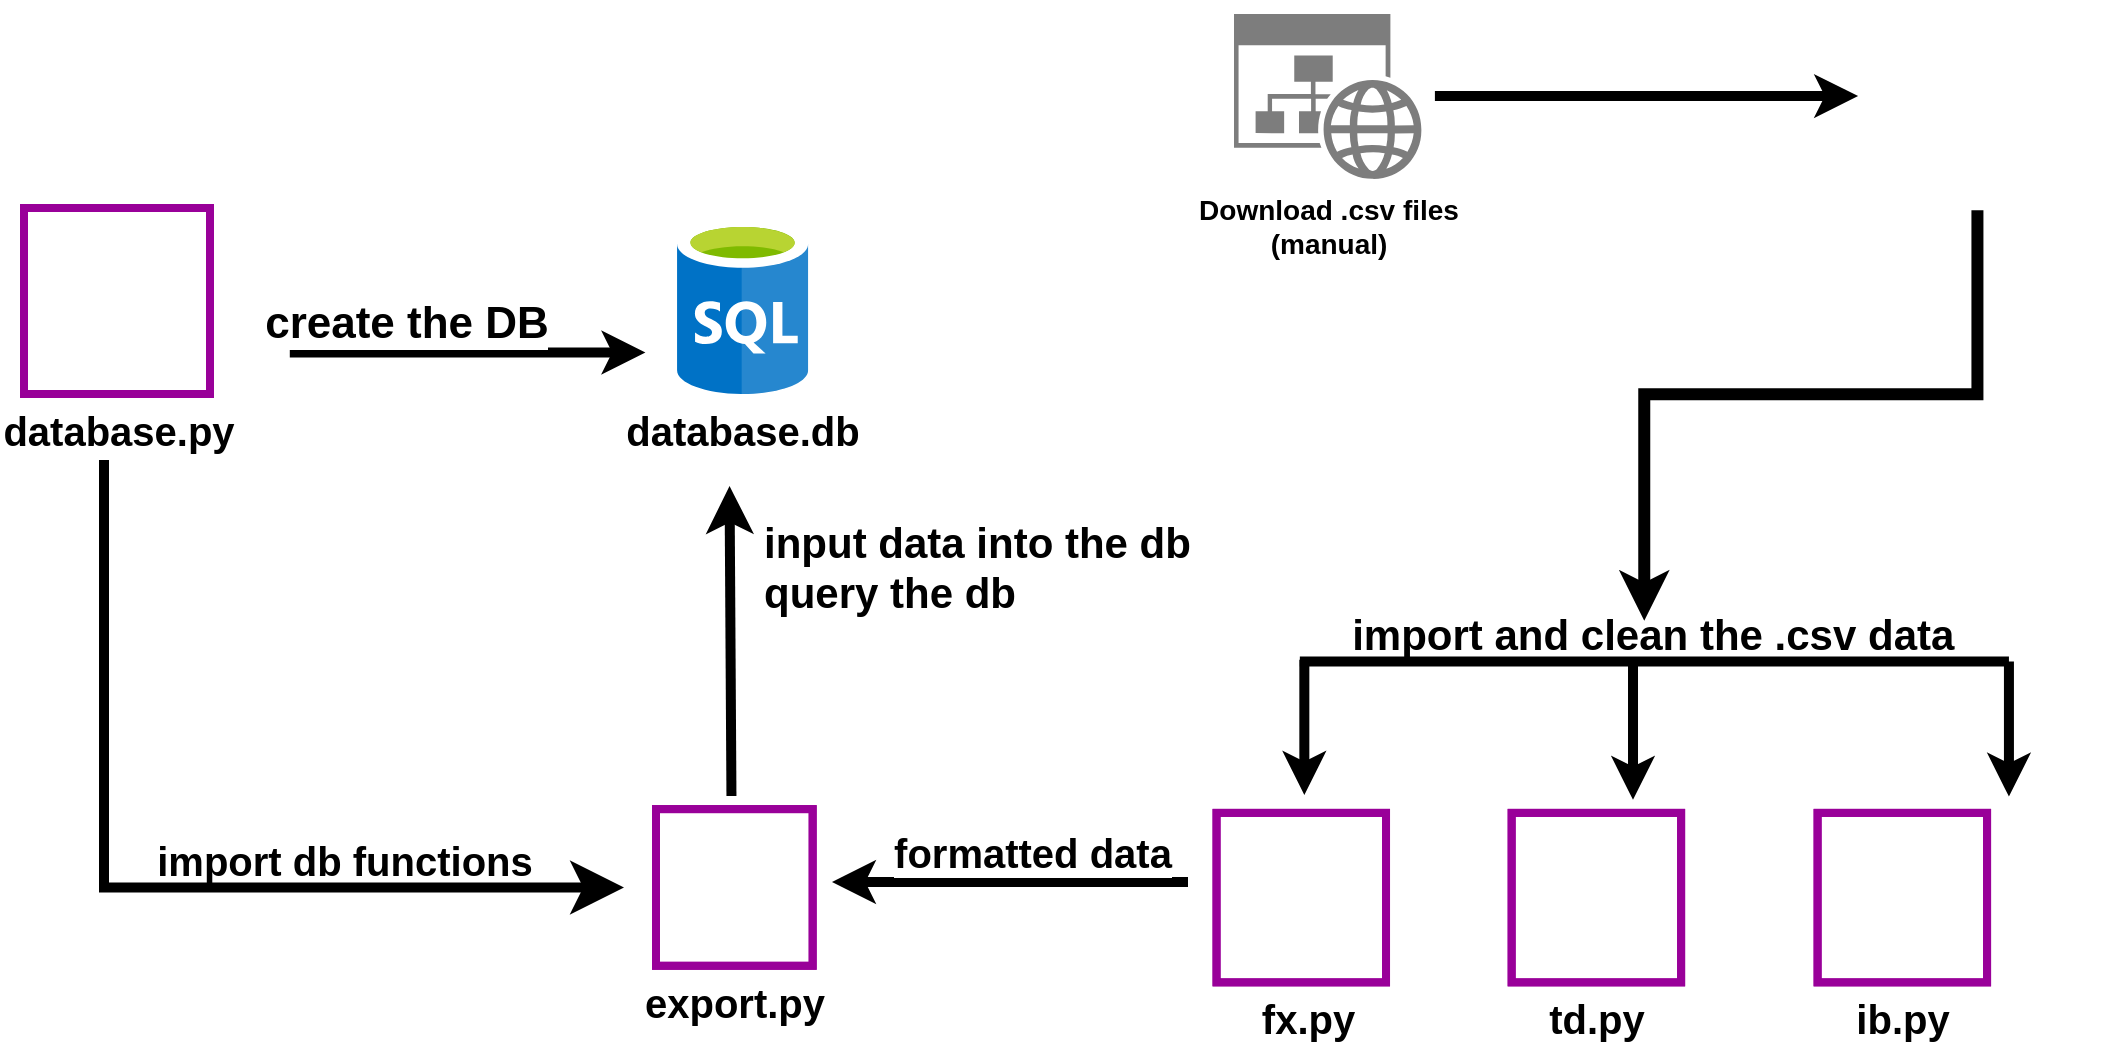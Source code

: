 <mxfile version="20.3.0" type="device" pages="2"><diagram id="1rF3hk7IF_NirDSFsY_k" name="workflow"><mxGraphModel dx="2948" dy="878" grid="0" gridSize="10" guides="1" tooltips="1" connect="1" arrows="1" fold="1" page="0" pageScale="1" pageWidth="1100" pageHeight="850" background="#FFFFFF" math="0" shadow="0"><root><mxCell id="0"/><mxCell id="1" parent="0"/><mxCell id="kFepv5R_n2r_0-dNZLpW-6" value="import db functions" style="text;html=1;resizable=0;autosize=1;align=center;verticalAlign=middle;points=[];fillColor=none;strokeColor=none;rounded=0;fontSize=20;fontStyle=1" parent="1" vertex="1"><mxGeometry x="-1133" y="497" width="198" height="28" as="geometry"/></mxCell><mxCell id="kFepv5R_n2r_0-dNZLpW-8" value="" style="group" parent="1" vertex="1" connectable="0"><mxGeometry x="-1194" y="185" width="418" height="405" as="geometry"/></mxCell><mxCell id="ssdq1zkimSvlTTwVQknz-9" value="" style="group" parent="kFepv5R_n2r_0-dNZLpW-8" vertex="1" connectable="0"><mxGeometry width="405" height="93" as="geometry"/></mxCell><mxCell id="ssdq1zkimSvlTTwVQknz-4" value="" style="endArrow=classic;html=1;rounded=0;strokeWidth=5;" parent="ssdq1zkimSvlTTwVQknz-9" edge="1"><mxGeometry width="50" height="50" relative="1" as="geometry"><mxPoint x="132.898" y="72.248" as="sourcePoint"/><mxPoint x="310.707" y="72.248" as="targetPoint"/></mxGeometry></mxCell><mxCell id="ssdq1zkimSvlTTwVQknz-5" value="create the DB" style="edgeLabel;html=1;align=center;verticalAlign=bottom;resizable=0;points=[];fontSize=22;fontStyle=1;labelPosition=center;verticalLabelPosition=top;" parent="ssdq1zkimSvlTTwVQknz-4" vertex="1" connectable="0"><mxGeometry x="-0.356" relative="1" as="geometry"><mxPoint as="offset"/></mxGeometry></mxCell><mxCell id="ssdq1zkimSvlTTwVQknz-3" value="database.py" style="shape=image;html=1;verticalAlign=top;verticalLabelPosition=bottom;labelBackgroundColor=#ffffff;imageAspect=0;aspect=fixed;image=https://cdn1.iconfinder.com/data/icons/DarkGlass_Reworked/128x128/mimetypes/source_py.png;imageBorder=#990099;strokeWidth=4;imageBackground=default;rounded=0;fontStyle=1;fontSize=20;" parent="ssdq1zkimSvlTTwVQknz-9" vertex="1"><mxGeometry width="93" height="93" as="geometry"/></mxCell><mxCell id="ssdq1zkimSvlTTwVQknz-7" value="database.db" style="sketch=0;aspect=fixed;html=1;points=[];align=center;image;fontSize=20;image=img/lib/mscae/SQL_Database_generic.svg;fontStyle=1" parent="ssdq1zkimSvlTTwVQknz-9" vertex="1"><mxGeometry x="326.288" y="6.149" width="66.007" height="86.851" as="geometry"/></mxCell><mxCell id="ssdq1zkimSvlTTwVQknz-10" value="" style="group" parent="kFepv5R_n2r_0-dNZLpW-8" vertex="1" connectable="0"><mxGeometry x="297" y="139" width="121" height="266" as="geometry"/></mxCell><mxCell id="ssdq1zkimSvlTTwVQknz-11" value="" style="group" parent="ssdq1zkimSvlTTwVQknz-10" vertex="1" connectable="0"><mxGeometry x="19" width="78.334" height="239.892" as="geometry"/></mxCell><mxCell id="_HhVvKLR0nEeCpN6QilE-1" value="export.py" style="shape=image;html=1;verticalAlign=top;verticalLabelPosition=bottom;labelBackgroundColor=#ffffff;imageAspect=0;aspect=fixed;image=https://cdn1.iconfinder.com/data/icons/DarkGlass_Reworked/128x128/mimetypes/source_py.png;imageBorder=#990099;strokeWidth=4;imageBackground=default;rounded=0;fontStyle=1;fontSize=20;" parent="ssdq1zkimSvlTTwVQknz-11" vertex="1"><mxGeometry y="161.558" width="78.334" height="78.334" as="geometry"/></mxCell><mxCell id="_HhVvKLR0nEeCpN6QilE-2" value="" style="endArrow=classic;html=1;rounded=0;strokeWidth=5;fontSize=10;startSize=0;endSize=8;targetPerimeterSpacing=5;sourcePerimeterSpacing=-4;" parent="ssdq1zkimSvlTTwVQknz-11" edge="1"><mxGeometry width="50" height="50" relative="1" as="geometry"><mxPoint x="37.719" y="155.031" as="sourcePoint"/><mxPoint x="36.773" as="targetPoint"/></mxGeometry></mxCell><mxCell id="ssdq1zkimSvlTTwVQknz-2" value="&lt;span style=&quot;font-size: 21px&quot;&gt;&lt;b&gt;input data into the db&lt;br&gt;query the db&lt;br&gt;&lt;/b&gt;&lt;/span&gt;" style="edgeLabel;html=1;align=left;verticalAlign=bottom;resizable=0;points=[];rotation=0;labelPosition=right;verticalLabelPosition=top;" parent="_HhVvKLR0nEeCpN6QilE-2" vertex="1" connectable="0"><mxGeometry x="-0.186" y="2" relative="1" as="geometry"><mxPoint x="17" y="-25" as="offset"/></mxGeometry></mxCell><mxCell id="kFepv5R_n2r_0-dNZLpW-5" value="" style="edgeStyle=segmentEdgeStyle;endArrow=classic;html=1;rounded=0;strokeWidth=5;endSize=11;startSize=9;targetPerimeterSpacing=4;sourcePerimeterSpacing=0;fontSize=10;entryX=0;entryY=0.5;entryDx=0;entryDy=0;labelPosition=center;verticalLabelPosition=top;align=center;verticalAlign=bottom;" parent="kFepv5R_n2r_0-dNZLpW-8" edge="1"><mxGeometry width="50" height="50" relative="1" as="geometry"><mxPoint x="40" y="126" as="sourcePoint"/><mxPoint x="300" y="339.725" as="targetPoint"/><Array as="points"><mxPoint x="40" y="340"/></Array></mxGeometry></mxCell><mxCell id="kFepv5R_n2r_0-dNZLpW-9" value="" style="group" parent="1" vertex="1" connectable="0"><mxGeometry x="-790" y="81" width="647" height="505" as="geometry"/></mxCell><mxCell id="ssdq1zkimSvlTTwVQknz-6" value="" style="group;strokeWidth=1;strokeColor=none;" parent="kFepv5R_n2r_0-dNZLpW-9" vertex="1" connectable="0"><mxGeometry x="145" width="502" height="505" as="geometry"/></mxCell><mxCell id="ON9Pco3ilyUWK27rT9KM-17" value="import and clean the .csv data" style="group;fontStyle=1;fontSize=21;verticalAlign=bottom;horizontal=1;labelPosition=center;verticalLabelPosition=top;align=center;" parent="ssdq1zkimSvlTTwVQknz-6" vertex="1" connectable="0"><mxGeometry x="47.274" y="329.879" width="436.717" height="175.121" as="geometry"/></mxCell><mxCell id="ON9Pco3ilyUWK27rT9KM-10" value="" style="group" parent="ON9Pco3ilyUWK27rT9KM-17" vertex="1" connectable="0"><mxGeometry y="76.565" width="436.717" height="98.556" as="geometry"/></mxCell><mxCell id="Pkx-cF9NRShF80BW24uz-1" value="&lt;font style=&quot;font-size: 20px&quot;&gt;&amp;nbsp;fx.py&lt;/font&gt;" style="shape=image;html=1;verticalAlign=top;verticalLabelPosition=bottom;labelBackgroundColor=#ffffff;imageAspect=0;aspect=fixed;image=https://cdn1.iconfinder.com/data/icons/DarkGlass_Reworked/128x128/mimetypes/source_py.png;imageBorder=#990099;strokeWidth=4;imageBackground=default;rounded=0;fontStyle=1;fontSize=20;" parent="ON9Pco3ilyUWK27rT9KM-10" vertex="1"><mxGeometry width="84.735" height="84.735" as="geometry"/></mxCell><mxCell id="ON9Pco3ilyUWK27rT9KM-8" value="td.py" style="shape=image;html=1;verticalAlign=top;verticalLabelPosition=bottom;labelBackgroundColor=#ffffff;imageAspect=0;aspect=fixed;image=https://cdn1.iconfinder.com/data/icons/DarkGlass_Reworked/128x128/mimetypes/source_py.png;imageBorder=#990099;strokeWidth=4;imageBackground=default;rounded=0;fontStyle=1;fontSize=20;" parent="ON9Pco3ilyUWK27rT9KM-10" vertex="1"><mxGeometry x="147.55" width="84.735" height="84.735" as="geometry"/></mxCell><mxCell id="ON9Pco3ilyUWK27rT9KM-9" value="ib.py" style="shape=image;html=1;verticalAlign=top;verticalLabelPosition=bottom;labelBackgroundColor=#ffffff;imageAspect=0;aspect=fixed;image=https://cdn1.iconfinder.com/data/icons/DarkGlass_Reworked/128x128/mimetypes/source_py.png;imageBorder=#990099;strokeWidth=4;imageBackground=default;rounded=0;fontStyle=1;fontSize=20;" parent="ON9Pco3ilyUWK27rT9KM-10" vertex="1"><mxGeometry x="300.525" width="84.735" height="84.735" as="geometry"/></mxCell><mxCell id="ON9Pco3ilyUWK27rT9KM-16" value="" style="group" parent="ON9Pco3ilyUWK27rT9KM-17" vertex="1" connectable="0"><mxGeometry x="43.897" width="352.3" height="70.048" as="geometry"/></mxCell><mxCell id="ON9Pco3ilyUWK27rT9KM-12" value="" style="endArrow=none;html=1;fontSize=20;strokeWidth=5;" parent="ON9Pco3ilyUWK27rT9KM-16" edge="1"><mxGeometry width="50" height="50" relative="1" as="geometry"><mxPoint x="-2.251" y="0.815" as="sourcePoint"/><mxPoint x="352.3" y="0.815" as="targetPoint"/><Array as="points"><mxPoint x="61.343" y="0.815"/></Array></mxGeometry></mxCell><mxCell id="ON9Pco3ilyUWK27rT9KM-13" value="" style="endArrow=classic;html=1;fontSize=20;strokeWidth=5;" parent="ON9Pco3ilyUWK27rT9KM-16" edge="1"><mxGeometry width="50" height="50" relative="1" as="geometry"><mxPoint as="sourcePoint"/><mxPoint y="67.605" as="targetPoint"/></mxGeometry></mxCell><mxCell id="ON9Pco3ilyUWK27rT9KM-14" value="" style="endArrow=classic;html=1;fontSize=20;strokeWidth=5;" parent="ON9Pco3ilyUWK27rT9KM-16" edge="1"><mxGeometry width="50" height="50" relative="1" as="geometry"><mxPoint x="352.3" y="0.815" as="sourcePoint"/><mxPoint x="352.3" y="68.419" as="targetPoint"/></mxGeometry></mxCell><mxCell id="ON9Pco3ilyUWK27rT9KM-15" value="" style="endArrow=classic;html=1;fontSize=20;strokeWidth=5;" parent="ON9Pco3ilyUWK27rT9KM-16" edge="1"><mxGeometry width="50" height="50" relative="1" as="geometry"><mxPoint x="164.332" y="2.444" as="sourcePoint"/><mxPoint x="164.332" y="70.048" as="targetPoint"/></mxGeometry></mxCell><mxCell id="ON9Pco3ilyUWK27rT9KM-18" value="" style="group;fontSize=20;" parent="ssdq1zkimSvlTTwVQknz-6" vertex="1" connectable="0"><mxGeometry width="502" height="197.113" as="geometry"/></mxCell><mxCell id="ON9Pco3ilyUWK27rT9KM-1" value="Download .csv files&lt;br style=&quot;font-size: 14px;&quot;&gt;(manual)" style="sketch=0;aspect=fixed;pointerEvents=1;shadow=0;dashed=0;html=1;strokeColor=none;labelPosition=center;verticalLabelPosition=bottom;verticalAlign=top;align=center;shape=mxgraph.mscae.enterprise.website_generic;fillColor=#7D7D7D;fontStyle=1;fontSize=14;rounded=0;" parent="ON9Pco3ilyUWK27rT9KM-18" vertex="1"><mxGeometry x="56" y="6.998" width="93.902" height="82.634" as="geometry"/></mxCell><mxCell id="KNFFNDJzakAxvbn1F8H--3" value="" style="shape=image;html=1;verticalAlign=top;verticalLabelPosition=bottom;labelBackgroundColor=#ffffff;imageAspect=0;aspect=fixed;image=https://cdn2.iconfinder.com/data/icons/simple-files/128/csv1.png;fontFamily=Helvetica;fontSize=12;fontColor=none;strokeColor=default;fillColor=default;opacity=80;strokeWidth=5;rounded=0;" parent="ON9Pco3ilyUWK27rT9KM-18" vertex="1"><mxGeometry x="361.305" width="87.536" height="87.536" as="geometry"/></mxCell><mxCell id="Pkx-cF9NRShF80BW24uz-4" value="" style="edgeStyle=elbowEdgeStyle;elbow=vertical;endArrow=classic;html=1;strokeWidth=6;rounded=0;" parent="ON9Pco3ilyUWK27rT9KM-18" edge="1"><mxGeometry width="50" height="50" relative="1" as="geometry"><mxPoint x="427.713" y="105.073" as="sourcePoint"/><mxPoint x="261.13" y="310.331" as="targetPoint"/><Array as="points"><mxPoint x="274.637" y="197.113"/></Array></mxGeometry></mxCell><mxCell id="ON9Pco3ilyUWK27rT9KM-5" value="" style="endArrow=classic;html=1;fontSize=20;strokeWidth=5;" parent="ON9Pco3ilyUWK27rT9KM-18" edge="1"><mxGeometry width="50" height="50" relative="1" as="geometry"><mxPoint x="156.453" y="48.056" as="sourcePoint"/><mxPoint x="368.058" y="48.056" as="targetPoint"/></mxGeometry></mxCell><mxCell id="-SfXd4CofRsOgJT40zbG-2" value="&lt;span style=&quot;color: rgb(0, 0, 0); font-family: helvetica; font-size: 20px; font-style: normal; font-weight: 700; letter-spacing: normal; text-align: center; text-indent: 0px; text-transform: none; word-spacing: 0px; background-color: rgb(255, 255, 255); display: inline; float: none;&quot;&gt;formatted data&lt;/span&gt;" style="endArrow=classic;html=1;rounded=0;strokeWidth=5;fontSize=20;labelPosition=center;verticalLabelPosition=top;align=center;verticalAlign=bottom;fontStyle=1" parent="kFepv5R_n2r_0-dNZLpW-9" edge="1"><mxGeometry x="-0.123" width="50" height="50" relative="1" as="geometry"><mxPoint x="178" y="441" as="sourcePoint"/><mxPoint y="441" as="targetPoint"/><mxPoint as="offset"/></mxGeometry></mxCell></root></mxGraphModel></diagram><diagram id="A9grwqS7-sK4McCnqbVd" name="database"><mxGraphModel dx="1348" dy="1278" grid="0" gridSize="10" guides="1" tooltips="1" connect="1" arrows="1" fold="1" page="0" pageScale="1" pageWidth="1100" pageHeight="850" math="0" shadow="0"><root><mxCell id="2Xvdi3qLU7J12TBgAhEO-0"/><mxCell id="2Xvdi3qLU7J12TBgAhEO-1" parent="2Xvdi3qLU7J12TBgAhEO-0"/><mxCell id="6X1IpDqjAJR92hOfskRe-0" value="&lt;span style=&quot;font-size: 10px;&quot;&gt;transactions&lt;/span&gt;" style="sketch=0;aspect=fixed;html=1;points=[];align=center;image;fontSize=10;image=img/lib/mscae/SQL_Database_generic.svg;fontStyle=1;verticalAlign=top;" parent="2Xvdi3qLU7J12TBgAhEO-1" vertex="1"><mxGeometry x="674" y="-28" width="68.4" height="90" as="geometry"/></mxCell><mxCell id="DFNpwOCrnqsJ_MkFsdgR-26" value="activity_log" style="shape=table;startSize=17;container=1;collapsible=0;childLayout=tableLayout;fontStyle=1;align=center;pointerEvents=1;fontSize=10;verticalAlign=bottom;arcSize=15;" parent="2Xvdi3qLU7J12TBgAhEO-1" vertex="1"><mxGeometry x="1618" y="111" width="192" height="197" as="geometry"/></mxCell><mxCell id="DFNpwOCrnqsJ_MkFsdgR-27" value="" style="shape=partialRectangle;html=1;whiteSpace=wrap;collapsible=0;dropTarget=0;pointerEvents=0;fillColor=none;top=0;left=0;bottom=0;right=0;points=[[0,0.5],[1,0.5]];portConstraint=eastwest;fontSize=10;fontStyle=1;verticalAlign=bottom;" parent="DFNpwOCrnqsJ_MkFsdgR-26" vertex="1"><mxGeometry y="17" width="192" height="20" as="geometry"/></mxCell><mxCell id="DFNpwOCrnqsJ_MkFsdgR-28" value="id" style="shape=partialRectangle;html=1;whiteSpace=wrap;connectable=0;fillColor=none;top=0;left=0;bottom=0;right=0;overflow=hidden;pointerEvents=1;fontSize=10;verticalAlign=bottom;fontStyle=1;align=left;" parent="DFNpwOCrnqsJ_MkFsdgR-27" vertex="1"><mxGeometry width="52" height="20" as="geometry"><mxRectangle width="52" height="20" as="alternateBounds"/></mxGeometry></mxCell><mxCell id="DFNpwOCrnqsJ_MkFsdgR-29" value="activity" style="shape=partialRectangle;html=1;whiteSpace=wrap;connectable=1;fillColor=none;top=0;left=0;bottom=0;right=0;overflow=hidden;pointerEvents=1;fontSize=10;resizeHeight=1;resizeWidth=1;collapsible=0;fontStyle=1;verticalAlign=bottom;labelPosition=center;verticalLabelPosition=middle;align=left;" parent="DFNpwOCrnqsJ_MkFsdgR-27" vertex="1" collapsed="1"><mxGeometry x="52" width="140" height="20" as="geometry"><mxRectangle width="140" height="20" as="alternateBounds"/></mxGeometry></mxCell><mxCell id="DFNpwOCrnqsJ_MkFsdgR-31" value="" style="shape=partialRectangle;html=1;whiteSpace=wrap;collapsible=0;dropTarget=0;pointerEvents=0;fillColor=none;top=0;left=0;bottom=0;right=0;points=[[0,0.5],[1,0.5]];portConstraint=eastwest;fontSize=10;fontStyle=1;verticalAlign=bottom;" parent="DFNpwOCrnqsJ_MkFsdgR-26" vertex="1"><mxGeometry y="37" width="192" height="20" as="geometry"/></mxCell><mxCell id="DFNpwOCrnqsJ_MkFsdgR-32" value="1" style="shape=partialRectangle;html=1;whiteSpace=wrap;connectable=0;fillColor=none;top=0;left=0;bottom=0;right=0;overflow=hidden;pointerEvents=1;fontSize=10;fontStyle=1;verticalAlign=bottom;align=left;" parent="DFNpwOCrnqsJ_MkFsdgR-31" vertex="1"><mxGeometry width="52" height="20" as="geometry"><mxRectangle width="52" height="20" as="alternateBounds"/></mxGeometry></mxCell><mxCell id="DFNpwOCrnqsJ_MkFsdgR-33" value="trading_analysis" style="shape=partialRectangle;html=1;whiteSpace=wrap;connectable=0;fillColor=none;top=0;left=0;bottom=0;right=0;overflow=hidden;pointerEvents=1;fontSize=10;fontStyle=1;verticalAlign=bottom;align=left;" parent="DFNpwOCrnqsJ_MkFsdgR-31" vertex="1"><mxGeometry x="52" width="140" height="20" as="geometry"><mxRectangle width="140" height="20" as="alternateBounds"/></mxGeometry></mxCell><mxCell id="DFNpwOCrnqsJ_MkFsdgR-62" style="shape=partialRectangle;html=1;whiteSpace=wrap;collapsible=0;dropTarget=0;pointerEvents=0;fillColor=none;top=0;left=0;bottom=0;right=0;points=[[0,0.5],[1,0.5]];portConstraint=eastwest;fontSize=10;fontStyle=1;verticalAlign=bottom;" parent="DFNpwOCrnqsJ_MkFsdgR-26" vertex="1"><mxGeometry y="57" width="192" height="20" as="geometry"/></mxCell><mxCell id="DFNpwOCrnqsJ_MkFsdgR-63" value="2" style="shape=partialRectangle;html=1;whiteSpace=wrap;connectable=0;fillColor=none;top=0;left=0;bottom=0;right=0;overflow=hidden;pointerEvents=1;fontSize=10;fontStyle=1;verticalAlign=bottom;align=left;" parent="DFNpwOCrnqsJ_MkFsdgR-62" vertex="1"><mxGeometry width="52" height="20" as="geometry"><mxRectangle width="52" height="20" as="alternateBounds"/></mxGeometry></mxCell><mxCell id="DFNpwOCrnqsJ_MkFsdgR-64" value="accounting_logging" style="shape=partialRectangle;html=1;whiteSpace=wrap;connectable=0;fillColor=none;top=0;left=0;bottom=0;right=0;overflow=hidden;pointerEvents=1;fontSize=10;fontStyle=1;verticalAlign=bottom;align=left;" parent="DFNpwOCrnqsJ_MkFsdgR-62" vertex="1"><mxGeometry x="52" width="140" height="20" as="geometry"><mxRectangle width="140" height="20" as="alternateBounds"/></mxGeometry></mxCell><mxCell id="DFNpwOCrnqsJ_MkFsdgR-58" style="shape=partialRectangle;html=1;whiteSpace=wrap;collapsible=0;dropTarget=0;pointerEvents=0;fillColor=none;top=0;left=0;bottom=0;right=0;points=[[0,0.5],[1,0.5]];portConstraint=eastwest;fontSize=10;fontStyle=1;verticalAlign=bottom;" parent="DFNpwOCrnqsJ_MkFsdgR-26" vertex="1"><mxGeometry y="77" width="192" height="20" as="geometry"/></mxCell><mxCell id="DFNpwOCrnqsJ_MkFsdgR-59" value="3" style="shape=partialRectangle;html=1;whiteSpace=wrap;connectable=0;fillColor=none;top=0;left=0;bottom=0;right=0;overflow=hidden;pointerEvents=1;fontSize=10;fontStyle=1;verticalAlign=bottom;align=left;" parent="DFNpwOCrnqsJ_MkFsdgR-58" vertex="1"><mxGeometry width="52" height="20" as="geometry"><mxRectangle width="52" height="20" as="alternateBounds"/></mxGeometry></mxCell><mxCell id="DFNpwOCrnqsJ_MkFsdgR-60" value="market_research" style="shape=partialRectangle;html=1;whiteSpace=wrap;connectable=0;fillColor=none;top=0;left=0;bottom=0;right=0;overflow=hidden;pointerEvents=1;fontSize=10;fontStyle=1;verticalAlign=bottom;align=left;" parent="DFNpwOCrnqsJ_MkFsdgR-58" vertex="1"><mxGeometry x="52" width="140" height="20" as="geometry"><mxRectangle width="140" height="20" as="alternateBounds"/></mxGeometry></mxCell><mxCell id="DFNpwOCrnqsJ_MkFsdgR-54" style="shape=partialRectangle;html=1;whiteSpace=wrap;collapsible=0;dropTarget=0;pointerEvents=0;fillColor=none;top=0;left=0;bottom=0;right=0;points=[[0,0.5],[1,0.5]];portConstraint=eastwest;fontSize=10;fontStyle=1;verticalAlign=bottom;" parent="DFNpwOCrnqsJ_MkFsdgR-26" vertex="1"><mxGeometry y="97" width="192" height="20" as="geometry"/></mxCell><mxCell id="DFNpwOCrnqsJ_MkFsdgR-55" value="4" style="shape=partialRectangle;html=1;whiteSpace=wrap;connectable=0;fillColor=none;top=0;left=0;bottom=0;right=0;overflow=hidden;pointerEvents=1;fontSize=10;fontStyle=1;verticalAlign=bottom;align=left;" parent="DFNpwOCrnqsJ_MkFsdgR-54" vertex="1"><mxGeometry width="52" height="20" as="geometry"><mxRectangle width="52" height="20" as="alternateBounds"/></mxGeometry></mxCell><mxCell id="DFNpwOCrnqsJ_MkFsdgR-56" value="performance_review" style="shape=partialRectangle;html=1;whiteSpace=wrap;connectable=0;fillColor=none;top=0;left=0;bottom=0;right=0;overflow=hidden;pointerEvents=1;fontSize=10;fontStyle=1;verticalAlign=bottom;align=left;" parent="DFNpwOCrnqsJ_MkFsdgR-54" vertex="1"><mxGeometry x="52" width="140" height="20" as="geometry"><mxRectangle width="140" height="20" as="alternateBounds"/></mxGeometry></mxCell><mxCell id="DFNpwOCrnqsJ_MkFsdgR-93" style="shape=partialRectangle;html=1;whiteSpace=wrap;collapsible=0;dropTarget=0;pointerEvents=0;fillColor=none;top=0;left=0;bottom=0;right=0;points=[[0,0.5],[1,0.5]];portConstraint=eastwest;fontSize=10;fontStyle=1;verticalAlign=bottom;" parent="DFNpwOCrnqsJ_MkFsdgR-26" vertex="1"><mxGeometry y="117" width="192" height="20" as="geometry"/></mxCell><mxCell id="DFNpwOCrnqsJ_MkFsdgR-94" value="5" style="shape=partialRectangle;html=1;whiteSpace=wrap;connectable=0;fillColor=none;top=0;left=0;bottom=0;right=0;overflow=hidden;pointerEvents=1;fontSize=10;fontStyle=1;verticalAlign=bottom;align=left;" parent="DFNpwOCrnqsJ_MkFsdgR-93" vertex="1"><mxGeometry width="52" height="20" as="geometry"><mxRectangle width="52" height="20" as="alternateBounds"/></mxGeometry></mxCell><mxCell id="DFNpwOCrnqsJ_MkFsdgR-95" value="business_plan_development" style="shape=partialRectangle;html=1;whiteSpace=wrap;connectable=0;fillColor=none;top=0;left=0;bottom=0;right=0;overflow=hidden;pointerEvents=1;fontSize=10;fontStyle=1;verticalAlign=bottom;align=left;" parent="DFNpwOCrnqsJ_MkFsdgR-93" vertex="1"><mxGeometry x="52" width="140" height="20" as="geometry"><mxRectangle width="140" height="20" as="alternateBounds"/></mxGeometry></mxCell><mxCell id="DFNpwOCrnqsJ_MkFsdgR-90" style="shape=partialRectangle;html=1;whiteSpace=wrap;collapsible=0;dropTarget=0;pointerEvents=0;fillColor=none;top=0;left=0;bottom=0;right=0;points=[[0,0.5],[1,0.5]];portConstraint=eastwest;fontSize=10;fontStyle=1;verticalAlign=bottom;" parent="DFNpwOCrnqsJ_MkFsdgR-26" vertex="1"><mxGeometry y="137" width="192" height="20" as="geometry"/></mxCell><mxCell id="DFNpwOCrnqsJ_MkFsdgR-91" value="6" style="shape=partialRectangle;html=1;whiteSpace=wrap;connectable=0;fillColor=none;top=0;left=0;bottom=0;right=0;overflow=hidden;pointerEvents=1;fontSize=10;fontStyle=1;verticalAlign=bottom;align=left;" parent="DFNpwOCrnqsJ_MkFsdgR-90" vertex="1"><mxGeometry width="52" height="20" as="geometry"><mxRectangle width="52" height="20" as="alternateBounds"/></mxGeometry></mxCell><mxCell id="DFNpwOCrnqsJ_MkFsdgR-92" value="trade_plan_development" style="shape=partialRectangle;html=1;whiteSpace=wrap;connectable=0;fillColor=none;top=0;left=0;bottom=0;right=0;overflow=hidden;pointerEvents=1;fontSize=10;fontStyle=1;verticalAlign=bottom;align=left;" parent="DFNpwOCrnqsJ_MkFsdgR-90" vertex="1"><mxGeometry x="52" width="140" height="20" as="geometry"><mxRectangle width="140" height="20" as="alternateBounds"/></mxGeometry></mxCell><mxCell id="DFNpwOCrnqsJ_MkFsdgR-50" style="shape=partialRectangle;html=1;whiteSpace=wrap;collapsible=0;dropTarget=0;pointerEvents=0;fillColor=none;top=0;left=0;bottom=0;right=0;points=[[0,0.5],[1,0.5]];portConstraint=eastwest;fontSize=10;fontStyle=1;verticalAlign=bottom;" parent="DFNpwOCrnqsJ_MkFsdgR-26" vertex="1"><mxGeometry y="157" width="192" height="20" as="geometry"/></mxCell><mxCell id="DFNpwOCrnqsJ_MkFsdgR-51" value="7" style="shape=partialRectangle;html=1;whiteSpace=wrap;connectable=0;fillColor=none;top=0;left=0;bottom=0;right=0;overflow=hidden;pointerEvents=1;fontSize=10;fontStyle=1;verticalAlign=bottom;align=left;" parent="DFNpwOCrnqsJ_MkFsdgR-50" vertex="1"><mxGeometry width="52" height="20" as="geometry"><mxRectangle width="52" height="20" as="alternateBounds"/></mxGeometry></mxCell><mxCell id="DFNpwOCrnqsJ_MkFsdgR-52" value="professional_development" style="shape=partialRectangle;html=1;whiteSpace=wrap;connectable=0;fillColor=none;top=0;left=0;bottom=0;right=0;overflow=hidden;pointerEvents=1;fontSize=10;fontStyle=1;verticalAlign=bottom;align=left;" parent="DFNpwOCrnqsJ_MkFsdgR-50" vertex="1"><mxGeometry x="52" width="140" height="20" as="geometry"><mxRectangle width="140" height="20" as="alternateBounds"/></mxGeometry></mxCell><mxCell id="DFNpwOCrnqsJ_MkFsdgR-96" style="shape=partialRectangle;html=1;whiteSpace=wrap;collapsible=0;dropTarget=0;pointerEvents=0;fillColor=none;top=0;left=0;bottom=0;right=0;points=[[0,0.5],[1,0.5]];portConstraint=eastwest;fontSize=10;fontStyle=1;verticalAlign=bottom;" parent="DFNpwOCrnqsJ_MkFsdgR-26" vertex="1"><mxGeometry y="177" width="192" height="20" as="geometry"/></mxCell><mxCell id="DFNpwOCrnqsJ_MkFsdgR-97" value="8" style="shape=partialRectangle;html=1;whiteSpace=wrap;connectable=0;fillColor=none;top=0;left=0;bottom=0;right=0;overflow=hidden;pointerEvents=1;fontSize=10;fontStyle=1;verticalAlign=bottom;align=left;" parent="DFNpwOCrnqsJ_MkFsdgR-96" vertex="1"><mxGeometry width="52" height="20" as="geometry"><mxRectangle width="52" height="20" as="alternateBounds"/></mxGeometry></mxCell><mxCell id="DFNpwOCrnqsJ_MkFsdgR-98" value="backtesting" style="shape=partialRectangle;html=1;whiteSpace=wrap;connectable=0;fillColor=none;top=0;left=0;bottom=0;right=0;overflow=hidden;pointerEvents=1;fontSize=10;fontStyle=1;verticalAlign=bottom;align=left;" parent="DFNpwOCrnqsJ_MkFsdgR-96" vertex="1"><mxGeometry x="52" width="140" height="20" as="geometry"><mxRectangle width="140" height="20" as="alternateBounds"/></mxGeometry></mxCell><mxCell id="DFNpwOCrnqsJ_MkFsdgR-39" value="time_log" style="shape=table;startSize=18;container=1;collapsible=0;childLayout=tableLayout;fontStyle=1;align=center;pointerEvents=1;fontSize=10;verticalAlign=bottom;arcSize=15;" parent="2Xvdi3qLU7J12TBgAhEO-1" vertex="1"><mxGeometry x="1840" y="112.5" width="366" height="48" as="geometry"/></mxCell><mxCell id="DFNpwOCrnqsJ_MkFsdgR-40" value="" style="shape=partialRectangle;html=1;whiteSpace=wrap;collapsible=0;dropTarget=0;pointerEvents=0;fillColor=none;top=0;left=0;bottom=0;right=0;points=[[0,0.5],[1,0.5]];portConstraint=eastwest;fontSize=10;fontStyle=1;verticalAlign=bottom;" parent="DFNpwOCrnqsJ_MkFsdgR-39" vertex="1"><mxGeometry y="18" width="366" height="15" as="geometry"/></mxCell><mxCell id="DFNpwOCrnqsJ_MkFsdgR-41" value="id" style="shape=partialRectangle;html=1;whiteSpace=wrap;connectable=0;fillColor=none;top=0;left=0;bottom=0;right=0;overflow=hidden;pointerEvents=1;fontSize=10;verticalAlign=bottom;fontStyle=1;align=left;" parent="DFNpwOCrnqsJ_MkFsdgR-40" vertex="1"><mxGeometry width="27" height="15" as="geometry"><mxRectangle width="27" height="15" as="alternateBounds"/></mxGeometry></mxCell><mxCell id="DFNpwOCrnqsJ_MkFsdgR-42" value="start_time" style="shape=partialRectangle;html=1;whiteSpace=wrap;connectable=1;fillColor=none;top=0;left=0;bottom=0;right=0;overflow=hidden;pointerEvents=1;fontSize=10;resizeHeight=1;resizeWidth=1;collapsible=0;fontStyle=1;verticalAlign=bottom;labelPosition=center;verticalLabelPosition=middle;align=left;" parent="DFNpwOCrnqsJ_MkFsdgR-40" vertex="1" collapsed="1"><mxGeometry x="27" width="62" height="15" as="geometry"><mxRectangle width="62" height="15" as="alternateBounds"/></mxGeometry></mxCell><mxCell id="DFNpwOCrnqsJ_MkFsdgR-43" value="&lt;span style=&quot;color: rgb(0, 0, 0); font-family: helvetica; font-size: 10px; font-style: normal; font-weight: 700; letter-spacing: normal; text-indent: 0px; text-transform: none; word-spacing: 0px; background-color: rgb(248, 249, 250); display: inline; float: none;&quot;&gt;end_time&lt;/span&gt;&lt;span style=&quot;color: rgb(0, 0, 0); font-family: helvetica; font-size: 10px; font-style: normal; font-weight: 700; letter-spacing: normal; text-indent: 0px; text-transform: none; word-spacing: 0px; background-color: rgb(248, 249, 250);&quot;&gt;&lt;/span&gt;" style="shape=partialRectangle;html=1;whiteSpace=wrap;connectable=0;fillColor=none;top=0;left=0;bottom=0;right=0;overflow=hidden;pointerEvents=1;fontSize=10;fontStyle=1;verticalAlign=bottom;align=center;" parent="DFNpwOCrnqsJ_MkFsdgR-40" vertex="1"><mxGeometry x="89" width="61" height="15" as="geometry"><mxRectangle width="61" height="15" as="alternateBounds"/></mxGeometry></mxCell><mxCell id="DFNpwOCrnqsJ_MkFsdgR-48" value="activity_primary_key" style="shape=partialRectangle;html=1;whiteSpace=wrap;connectable=0;fillColor=none;top=0;left=0;bottom=0;right=0;overflow=hidden;pointerEvents=1;fontSize=10;fontStyle=1;verticalAlign=bottom;" parent="DFNpwOCrnqsJ_MkFsdgR-40" vertex="1"><mxGeometry x="150" width="113" height="15" as="geometry"><mxRectangle width="113" height="15" as="alternateBounds"/></mxGeometry></mxCell><mxCell id="DFNpwOCrnqsJ_MkFsdgR-88" value="broker_primary_key" style="shape=partialRectangle;html=1;whiteSpace=wrap;connectable=0;fillColor=none;top=0;left=0;bottom=0;right=0;overflow=hidden;pointerEvents=1;fontSize=10;fontStyle=1;verticalAlign=bottom;" parent="DFNpwOCrnqsJ_MkFsdgR-40" vertex="1"><mxGeometry x="263" width="103" height="15" as="geometry"><mxRectangle width="103" height="15" as="alternateBounds"/></mxGeometry></mxCell><mxCell id="DFNpwOCrnqsJ_MkFsdgR-44" value="" style="shape=partialRectangle;html=1;whiteSpace=wrap;collapsible=0;dropTarget=0;pointerEvents=0;fillColor=none;top=0;left=0;bottom=0;right=0;points=[[0,0.5],[1,0.5]];portConstraint=eastwest;fontSize=10;fontStyle=1;verticalAlign=bottom;" parent="DFNpwOCrnqsJ_MkFsdgR-39" vertex="1"><mxGeometry y="33" width="366" height="15" as="geometry"/></mxCell><mxCell id="DFNpwOCrnqsJ_MkFsdgR-45" value="1" style="shape=partialRectangle;html=1;whiteSpace=wrap;connectable=0;fillColor=none;top=0;left=0;bottom=0;right=0;overflow=hidden;pointerEvents=1;fontSize=10;fontStyle=1;verticalAlign=bottom;align=left;" parent="DFNpwOCrnqsJ_MkFsdgR-44" vertex="1"><mxGeometry width="27" height="15" as="geometry"><mxRectangle width="27" height="15" as="alternateBounds"/></mxGeometry></mxCell><mxCell id="DFNpwOCrnqsJ_MkFsdgR-46" value="" style="shape=partialRectangle;html=1;whiteSpace=wrap;connectable=0;fillColor=none;top=0;left=0;bottom=0;right=0;overflow=hidden;pointerEvents=1;fontSize=10;fontStyle=1;verticalAlign=bottom;" parent="DFNpwOCrnqsJ_MkFsdgR-44" vertex="1"><mxGeometry x="27" width="62" height="15" as="geometry"><mxRectangle width="62" height="15" as="alternateBounds"/></mxGeometry></mxCell><mxCell id="DFNpwOCrnqsJ_MkFsdgR-47" value="" style="shape=partialRectangle;html=1;whiteSpace=wrap;connectable=0;fillColor=none;top=0;left=0;bottom=0;right=0;overflow=hidden;pointerEvents=1;fontSize=10;fontStyle=1;verticalAlign=bottom;" parent="DFNpwOCrnqsJ_MkFsdgR-44" vertex="1"><mxGeometry x="89" width="61" height="15" as="geometry"><mxRectangle width="61" height="15" as="alternateBounds"/></mxGeometry></mxCell><mxCell id="DFNpwOCrnqsJ_MkFsdgR-49" style="shape=partialRectangle;html=1;whiteSpace=wrap;connectable=0;fillColor=none;top=0;left=0;bottom=0;right=0;overflow=hidden;pointerEvents=1;fontSize=10;fontStyle=1;verticalAlign=bottom;" parent="DFNpwOCrnqsJ_MkFsdgR-44" vertex="1"><mxGeometry x="150" width="113" height="15" as="geometry"><mxRectangle width="113" height="15" as="alternateBounds"/></mxGeometry></mxCell><mxCell id="DFNpwOCrnqsJ_MkFsdgR-89" style="shape=partialRectangle;html=1;whiteSpace=wrap;connectable=0;fillColor=none;top=0;left=0;bottom=0;right=0;overflow=hidden;pointerEvents=1;fontSize=10;fontStyle=1;verticalAlign=bottom;" parent="DFNpwOCrnqsJ_MkFsdgR-44" vertex="1"><mxGeometry x="263" width="103" height="15" as="geometry"><mxRectangle width="103" height="15" as="alternateBounds"/></mxGeometry></mxCell><mxCell id="DFNpwOCrnqsJ_MkFsdgR-66" value="brokers" style="shape=table;startSize=18;container=1;collapsible=0;childLayout=tableLayout;fontStyle=1;align=center;pointerEvents=1;fontSize=10;verticalAlign=bottom;arcSize=15;" parent="2Xvdi3qLU7J12TBgAhEO-1" vertex="1"><mxGeometry x="1429" y="111" width="153" height="178" as="geometry"/></mxCell><mxCell id="DFNpwOCrnqsJ_MkFsdgR-67" value="" style="shape=partialRectangle;html=1;whiteSpace=wrap;collapsible=0;dropTarget=0;pointerEvents=0;fillColor=none;top=0;left=0;bottom=0;right=0;points=[[0,0.5],[1,0.5]];portConstraint=eastwest;fontSize=10;fontStyle=1;verticalAlign=bottom;" parent="DFNpwOCrnqsJ_MkFsdgR-66" vertex="1"><mxGeometry y="18" width="153" height="20" as="geometry"/></mxCell><mxCell id="DFNpwOCrnqsJ_MkFsdgR-68" value="id" style="shape=partialRectangle;html=1;whiteSpace=wrap;connectable=0;fillColor=none;top=0;left=0;bottom=0;right=0;overflow=hidden;pointerEvents=1;fontSize=10;verticalAlign=bottom;fontStyle=1;align=left;" parent="DFNpwOCrnqsJ_MkFsdgR-67" vertex="1"><mxGeometry width="32" height="20" as="geometry"><mxRectangle width="32" height="20" as="alternateBounds"/></mxGeometry></mxCell><mxCell id="DFNpwOCrnqsJ_MkFsdgR-69" value="broker" style="shape=partialRectangle;html=1;whiteSpace=wrap;connectable=1;fillColor=none;top=0;left=0;bottom=0;right=0;overflow=hidden;pointerEvents=1;fontSize=10;resizeHeight=1;resizeWidth=1;collapsible=0;fontStyle=1;verticalAlign=bottom;labelPosition=center;verticalLabelPosition=middle;align=left;" parent="DFNpwOCrnqsJ_MkFsdgR-67" vertex="1" collapsed="1"><mxGeometry x="32" width="121" height="20" as="geometry"><mxRectangle width="121" height="20" as="alternateBounds"/></mxGeometry></mxCell><mxCell id="TU4pSgZnXkUv910V0iOy-0" style="shape=partialRectangle;html=1;whiteSpace=wrap;collapsible=0;dropTarget=0;pointerEvents=0;fillColor=none;top=0;left=0;bottom=0;right=0;points=[[0,0.5],[1,0.5]];portConstraint=eastwest;fontSize=10;fontStyle=1;verticalAlign=bottom;" parent="DFNpwOCrnqsJ_MkFsdgR-66" vertex="1"><mxGeometry y="38" width="153" height="20" as="geometry"/></mxCell><mxCell id="TU4pSgZnXkUv910V0iOy-1" value="1" style="shape=partialRectangle;html=1;whiteSpace=wrap;connectable=0;fillColor=none;top=0;left=0;bottom=0;right=0;overflow=hidden;pointerEvents=1;fontSize=10;fontStyle=1;verticalAlign=bottom;align=left;" parent="TU4pSgZnXkUv910V0iOy-0" vertex="1"><mxGeometry width="32" height="20" as="geometry"><mxRectangle width="32" height="20" as="alternateBounds"/></mxGeometry></mxCell><mxCell id="TU4pSgZnXkUv910V0iOy-2" value="No_Broker" style="shape=partialRectangle;html=1;whiteSpace=wrap;connectable=0;fillColor=none;top=0;left=0;bottom=0;right=0;overflow=hidden;pointerEvents=1;fontSize=10;fontStyle=1;verticalAlign=bottom;align=left;" parent="TU4pSgZnXkUv910V0iOy-0" vertex="1"><mxGeometry x="32" width="121" height="20" as="geometry"><mxRectangle width="121" height="20" as="alternateBounds"/></mxGeometry></mxCell><mxCell id="DFNpwOCrnqsJ_MkFsdgR-70" value="" style="shape=partialRectangle;html=1;whiteSpace=wrap;collapsible=0;dropTarget=0;pointerEvents=0;fillColor=none;top=0;left=0;bottom=0;right=0;points=[[0,0.5],[1,0.5]];portConstraint=eastwest;fontSize=10;fontStyle=1;verticalAlign=bottom;" parent="DFNpwOCrnqsJ_MkFsdgR-66" vertex="1"><mxGeometry y="58" width="153" height="20" as="geometry"/></mxCell><mxCell id="DFNpwOCrnqsJ_MkFsdgR-71" value="2" style="shape=partialRectangle;html=1;whiteSpace=wrap;connectable=0;fillColor=none;top=0;left=0;bottom=0;right=0;overflow=hidden;pointerEvents=1;fontSize=10;fontStyle=1;verticalAlign=bottom;align=left;" parent="DFNpwOCrnqsJ_MkFsdgR-70" vertex="1"><mxGeometry width="32" height="20" as="geometry"><mxRectangle width="32" height="20" as="alternateBounds"/></mxGeometry></mxCell><mxCell id="DFNpwOCrnqsJ_MkFsdgR-72" value="Archer_Daniel_Midland" style="shape=partialRectangle;html=1;whiteSpace=wrap;connectable=0;fillColor=none;top=0;left=0;bottom=0;right=0;overflow=hidden;pointerEvents=1;fontSize=10;fontStyle=1;verticalAlign=bottom;align=left;" parent="DFNpwOCrnqsJ_MkFsdgR-70" vertex="1"><mxGeometry x="32" width="121" height="20" as="geometry"><mxRectangle width="121" height="20" as="alternateBounds"/></mxGeometry></mxCell><mxCell id="DFNpwOCrnqsJ_MkFsdgR-73" style="shape=partialRectangle;html=1;whiteSpace=wrap;collapsible=0;dropTarget=0;pointerEvents=0;fillColor=none;top=0;left=0;bottom=0;right=0;points=[[0,0.5],[1,0.5]];portConstraint=eastwest;fontSize=10;fontStyle=1;verticalAlign=bottom;" parent="DFNpwOCrnqsJ_MkFsdgR-66" vertex="1"><mxGeometry y="78" width="153" height="20" as="geometry"/></mxCell><mxCell id="DFNpwOCrnqsJ_MkFsdgR-74" value="3" style="shape=partialRectangle;html=1;whiteSpace=wrap;connectable=0;fillColor=none;top=0;left=0;bottom=0;right=0;overflow=hidden;pointerEvents=1;fontSize=10;fontStyle=1;verticalAlign=bottom;align=left;" parent="DFNpwOCrnqsJ_MkFsdgR-73" vertex="1"><mxGeometry width="32" height="20" as="geometry"><mxRectangle width="32" height="20" as="alternateBounds"/></mxGeometry></mxCell><mxCell id="DFNpwOCrnqsJ_MkFsdgR-75" value="FOREX_com" style="shape=partialRectangle;html=1;whiteSpace=wrap;connectable=0;fillColor=none;top=0;left=0;bottom=0;right=0;overflow=hidden;pointerEvents=1;fontSize=10;fontStyle=1;verticalAlign=bottom;align=left;" parent="DFNpwOCrnqsJ_MkFsdgR-73" vertex="1"><mxGeometry x="32" width="121" height="20" as="geometry"><mxRectangle width="121" height="20" as="alternateBounds"/></mxGeometry></mxCell><mxCell id="DFNpwOCrnqsJ_MkFsdgR-76" style="shape=partialRectangle;html=1;whiteSpace=wrap;collapsible=0;dropTarget=0;pointerEvents=0;fillColor=none;top=0;left=0;bottom=0;right=0;points=[[0,0.5],[1,0.5]];portConstraint=eastwest;fontSize=10;fontStyle=1;verticalAlign=bottom;" parent="DFNpwOCrnqsJ_MkFsdgR-66" vertex="1"><mxGeometry y="98" width="153" height="20" as="geometry"/></mxCell><mxCell id="DFNpwOCrnqsJ_MkFsdgR-77" value="4" style="shape=partialRectangle;html=1;whiteSpace=wrap;connectable=0;fillColor=none;top=0;left=0;bottom=0;right=0;overflow=hidden;pointerEvents=1;fontSize=10;fontStyle=1;verticalAlign=bottom;align=left;" parent="DFNpwOCrnqsJ_MkFsdgR-76" vertex="1"><mxGeometry width="32" height="20" as="geometry"><mxRectangle width="32" height="20" as="alternateBounds"/></mxGeometry></mxCell><mxCell id="DFNpwOCrnqsJ_MkFsdgR-78" value="&lt;span style=&quot;color: rgb(0 , 0 , 0) ; font-family: &amp;#34;helvetica&amp;#34; ; font-size: 10px ; font-style: normal ; font-weight: 700 ; letter-spacing: normal ; text-align: left ; text-indent: 0px ; text-transform: none ; word-spacing: 0px ; background-color: rgb(248 , 249 , 250) ; display: inline ; float: none&quot;&gt;Interactive_Brokers&lt;/span&gt;" style="shape=partialRectangle;html=1;whiteSpace=wrap;connectable=0;fillColor=none;top=0;left=0;bottom=0;right=0;overflow=hidden;pointerEvents=1;fontSize=10;fontStyle=1;verticalAlign=bottom;align=left;" parent="DFNpwOCrnqsJ_MkFsdgR-76" vertex="1"><mxGeometry x="32" width="121" height="20" as="geometry"><mxRectangle width="121" height="20" as="alternateBounds"/></mxGeometry></mxCell><mxCell id="DFNpwOCrnqsJ_MkFsdgR-79" style="shape=partialRectangle;html=1;whiteSpace=wrap;collapsible=0;dropTarget=0;pointerEvents=0;fillColor=none;top=0;left=0;bottom=0;right=0;points=[[0,0.5],[1,0.5]];portConstraint=eastwest;fontSize=10;fontStyle=1;verticalAlign=bottom;" parent="DFNpwOCrnqsJ_MkFsdgR-66" vertex="1"><mxGeometry y="118" width="153" height="20" as="geometry"/></mxCell><mxCell id="DFNpwOCrnqsJ_MkFsdgR-80" value="5" style="shape=partialRectangle;html=1;whiteSpace=wrap;connectable=0;fillColor=none;top=0;left=0;bottom=0;right=0;overflow=hidden;pointerEvents=1;fontSize=10;fontStyle=1;verticalAlign=bottom;align=left;" parent="DFNpwOCrnqsJ_MkFsdgR-79" vertex="1"><mxGeometry width="32" height="20" as="geometry"><mxRectangle width="32" height="20" as="alternateBounds"/></mxGeometry></mxCell><mxCell id="DFNpwOCrnqsJ_MkFsdgR-81" value="&lt;meta charset=&quot;utf-8&quot; style=&quot;font-size: 10px;&quot;&gt;&lt;span style=&quot;color: rgb(0, 0, 0); font-family: helvetica; font-size: 10px; font-style: normal; font-weight: 700; letter-spacing: normal; text-align: left; text-indent: 0px; text-transform: none; word-spacing: 0px; background-color: rgb(248, 249, 250); display: inline; float: none;&quot;&gt;TD_Ameritrade&lt;/span&gt;" style="shape=partialRectangle;html=1;whiteSpace=wrap;connectable=0;fillColor=none;top=0;left=0;bottom=0;right=0;overflow=hidden;pointerEvents=1;fontSize=10;fontStyle=1;verticalAlign=bottom;align=left;" parent="DFNpwOCrnqsJ_MkFsdgR-79" vertex="1"><mxGeometry x="32" width="121" height="20" as="geometry"><mxRectangle width="121" height="20" as="alternateBounds"/></mxGeometry></mxCell><mxCell id="DFNpwOCrnqsJ_MkFsdgR-82" style="shape=partialRectangle;html=1;whiteSpace=wrap;collapsible=0;dropTarget=0;pointerEvents=0;fillColor=none;top=0;left=0;bottom=0;right=0;points=[[0,0.5],[1,0.5]];portConstraint=eastwest;fontSize=10;fontStyle=1;verticalAlign=bottom;" parent="DFNpwOCrnqsJ_MkFsdgR-66" vertex="1"><mxGeometry y="138" width="153" height="20" as="geometry"/></mxCell><mxCell id="DFNpwOCrnqsJ_MkFsdgR-83" value="6" style="shape=partialRectangle;html=1;whiteSpace=wrap;connectable=0;fillColor=none;top=0;left=0;bottom=0;right=0;overflow=hidden;pointerEvents=1;fontSize=10;fontStyle=1;verticalAlign=bottom;align=left;" parent="DFNpwOCrnqsJ_MkFsdgR-82" vertex="1"><mxGeometry width="32" height="20" as="geometry"><mxRectangle width="32" height="20" as="alternateBounds"/></mxGeometry></mxCell><mxCell id="DFNpwOCrnqsJ_MkFsdgR-84" value="Tradestation" style="shape=partialRectangle;html=1;whiteSpace=wrap;connectable=0;fillColor=none;top=0;left=0;bottom=0;right=0;overflow=hidden;pointerEvents=1;fontSize=10;fontStyle=1;verticalAlign=bottom;align=left;" parent="DFNpwOCrnqsJ_MkFsdgR-82" vertex="1"><mxGeometry x="32" width="121" height="20" as="geometry"><mxRectangle width="121" height="20" as="alternateBounds"/></mxGeometry></mxCell><mxCell id="TU4pSgZnXkUv910V0iOy-3" style="shape=partialRectangle;html=1;whiteSpace=wrap;collapsible=0;dropTarget=0;pointerEvents=0;fillColor=none;top=0;left=0;bottom=0;right=0;points=[[0,0.5],[1,0.5]];portConstraint=eastwest;fontSize=10;fontStyle=1;verticalAlign=bottom;" parent="DFNpwOCrnqsJ_MkFsdgR-66" vertex="1"><mxGeometry y="158" width="153" height="20" as="geometry"/></mxCell><mxCell id="TU4pSgZnXkUv910V0iOy-4" value="7" style="shape=partialRectangle;html=1;whiteSpace=wrap;connectable=0;fillColor=none;top=0;left=0;bottom=0;right=0;overflow=hidden;pointerEvents=1;fontSize=10;fontStyle=1;verticalAlign=bottom;align=left;" parent="TU4pSgZnXkUv910V0iOy-3" vertex="1"><mxGeometry width="32" height="20" as="geometry"><mxRectangle width="32" height="20" as="alternateBounds"/></mxGeometry></mxCell><mxCell id="TU4pSgZnXkUv910V0iOy-5" value="Tradingview" style="shape=partialRectangle;html=1;whiteSpace=wrap;connectable=0;fillColor=none;top=0;left=0;bottom=0;right=0;overflow=hidden;pointerEvents=1;fontSize=10;fontStyle=1;verticalAlign=bottom;align=left;" parent="TU4pSgZnXkUv910V0iOy-3" vertex="1"><mxGeometry x="32" width="121" height="20" as="geometry"><mxRectangle width="121" height="20" as="alternateBounds"/></mxGeometry></mxCell><mxCell id="DFNpwOCrnqsJ_MkFsdgR-120" value="orders_filled" style="shape=table;startSize=23;container=1;collapsible=0;childLayout=tableLayout;fontStyle=1;align=center;pointerEvents=1;fontSize=10;verticalAlign=bottom;arcSize=15;" parent="2Xvdi3qLU7J12TBgAhEO-1" vertex="1"><mxGeometry x="642" y="551" width="545" height="53" as="geometry"/></mxCell><mxCell id="DFNpwOCrnqsJ_MkFsdgR-121" value="" style="shape=partialRectangle;html=1;whiteSpace=wrap;collapsible=0;dropTarget=0;pointerEvents=0;fillColor=none;top=0;left=0;bottom=0;right=0;points=[[0,0.5],[1,0.5]];portConstraint=eastwest;fontSize=10;fontStyle=1;verticalAlign=bottom;" parent="DFNpwOCrnqsJ_MkFsdgR-120" vertex="1"><mxGeometry y="23" width="545" height="15" as="geometry"/></mxCell><mxCell id="DFNpwOCrnqsJ_MkFsdgR-122" value="id" style="shape=partialRectangle;html=1;whiteSpace=wrap;connectable=0;fillColor=none;top=0;left=0;bottom=0;right=0;overflow=hidden;pointerEvents=1;fontSize=10;verticalAlign=bottom;fontStyle=1;align=left;" parent="DFNpwOCrnqsJ_MkFsdgR-121" vertex="1"><mxGeometry width="27" height="15" as="geometry"><mxRectangle width="27" height="15" as="alternateBounds"/></mxGeometry></mxCell><mxCell id="AyCF8LCwFV70njIh4rt1-14" value="year" style="shape=partialRectangle;html=1;whiteSpace=wrap;connectable=1;fillColor=none;top=0;left=0;bottom=0;right=0;overflow=hidden;pointerEvents=1;fontSize=10;resizeHeight=1;resizeWidth=1;collapsible=0;fontStyle=1;verticalAlign=bottom;labelPosition=center;verticalLabelPosition=middle;align=left;" parent="DFNpwOCrnqsJ_MkFsdgR-121" vertex="1" collapsed="1"><mxGeometry x="27" width="25" height="15" as="geometry"><mxRectangle width="25" height="15" as="alternateBounds"/></mxGeometry></mxCell><mxCell id="ESmZ-ePjEi5Lf9UaIcth-175" value="count_fx_log_realized_gain_foreign_key" style="shape=partialRectangle;html=1;whiteSpace=wrap;connectable=1;fillColor=none;top=0;left=0;bottom=0;right=0;overflow=hidden;pointerEvents=1;fontSize=10;resizeHeight=1;resizeWidth=1;collapsible=0;fontStyle=1;verticalAlign=bottom;labelPosition=center;verticalLabelPosition=middle;align=left;" parent="DFNpwOCrnqsJ_MkFsdgR-121" vertex="1" collapsed="1"><mxGeometry x="52" width="200" height="15" as="geometry"><mxRectangle width="200" height="15" as="alternateBounds"/></mxGeometry></mxCell><mxCell id="AyCF8LCwFV70njIh4rt1-8" value="&lt;span&gt;sum_options_log_trade_size_foreign_key&lt;/span&gt;" style="shape=partialRectangle;html=1;whiteSpace=wrap;connectable=1;fillColor=none;top=0;left=0;bottom=0;right=0;overflow=hidden;pointerEvents=1;fontSize=10;resizeHeight=1;resizeWidth=1;collapsible=0;fontStyle=1;verticalAlign=bottom;labelPosition=center;verticalLabelPosition=middle;align=left;" parent="DFNpwOCrnqsJ_MkFsdgR-121" vertex="1" collapsed="1"><mxGeometry x="252" width="210" height="15" as="geometry"><mxRectangle width="210" height="15" as="alternateBounds"/></mxGeometry></mxCell><mxCell id="AyCF8LCwFV70njIh4rt1-10" value="round_trip_total" style="shape=partialRectangle;html=1;whiteSpace=wrap;connectable=1;fillColor=none;top=0;left=0;bottom=0;right=0;overflow=hidden;pointerEvents=1;fontSize=10;resizeHeight=1;resizeWidth=1;collapsible=0;fontStyle=1;verticalAlign=bottom;labelPosition=center;verticalLabelPosition=middle;align=left;" parent="DFNpwOCrnqsJ_MkFsdgR-121" vertex="1" collapsed="1"><mxGeometry x="462" width="83" height="15" as="geometry"><mxRectangle width="83" height="15" as="alternateBounds"/></mxGeometry></mxCell><mxCell id="DFNpwOCrnqsJ_MkFsdgR-127" value="" style="shape=partialRectangle;html=1;whiteSpace=wrap;collapsible=0;dropTarget=0;pointerEvents=0;fillColor=none;top=0;left=0;bottom=0;right=0;points=[[0,0.5],[1,0.5]];portConstraint=eastwest;fontSize=10;fontStyle=1;verticalAlign=bottom;" parent="DFNpwOCrnqsJ_MkFsdgR-120" vertex="1"><mxGeometry y="38" width="545" height="15" as="geometry"/></mxCell><mxCell id="DFNpwOCrnqsJ_MkFsdgR-128" value="1" style="shape=partialRectangle;html=1;whiteSpace=wrap;connectable=0;fillColor=none;top=0;left=0;bottom=0;right=0;overflow=hidden;pointerEvents=1;fontSize=10;fontStyle=1;verticalAlign=bottom;align=left;" parent="DFNpwOCrnqsJ_MkFsdgR-127" vertex="1"><mxGeometry width="27" height="15" as="geometry"><mxRectangle width="27" height="15" as="alternateBounds"/></mxGeometry></mxCell><mxCell id="AyCF8LCwFV70njIh4rt1-15" style="shape=partialRectangle;html=1;whiteSpace=wrap;connectable=0;fillColor=none;top=0;left=0;bottom=0;right=0;overflow=hidden;pointerEvents=1;fontSize=10;fontStyle=1;verticalAlign=bottom;" parent="DFNpwOCrnqsJ_MkFsdgR-127" vertex="1"><mxGeometry x="27" width="25" height="15" as="geometry"><mxRectangle width="25" height="15" as="alternateBounds"/></mxGeometry></mxCell><mxCell id="ESmZ-ePjEi5Lf9UaIcth-176" style="shape=partialRectangle;html=1;whiteSpace=wrap;connectable=0;fillColor=none;top=0;left=0;bottom=0;right=0;overflow=hidden;pointerEvents=1;fontSize=10;fontStyle=1;verticalAlign=bottom;" parent="DFNpwOCrnqsJ_MkFsdgR-127" vertex="1"><mxGeometry x="52" width="200" height="15" as="geometry"><mxRectangle width="200" height="15" as="alternateBounds"/></mxGeometry></mxCell><mxCell id="AyCF8LCwFV70njIh4rt1-9" style="shape=partialRectangle;html=1;whiteSpace=wrap;connectable=0;fillColor=none;top=0;left=0;bottom=0;right=0;overflow=hidden;pointerEvents=1;fontSize=10;fontStyle=1;verticalAlign=bottom;" parent="DFNpwOCrnqsJ_MkFsdgR-127" vertex="1"><mxGeometry x="252" width="210" height="15" as="geometry"><mxRectangle width="210" height="15" as="alternateBounds"/></mxGeometry></mxCell><mxCell id="AyCF8LCwFV70njIh4rt1-11" style="shape=partialRectangle;html=1;whiteSpace=wrap;connectable=0;fillColor=none;top=0;left=0;bottom=0;right=0;overflow=hidden;pointerEvents=1;fontSize=10;fontStyle=1;verticalAlign=bottom;" parent="DFNpwOCrnqsJ_MkFsdgR-127" vertex="1"><mxGeometry x="462" width="83" height="15" as="geometry"><mxRectangle width="83" height="15" as="alternateBounds"/></mxGeometry></mxCell><mxCell id="ESmZ-ePjEi5Lf9UaIcth-0" value="fx_log" style="shape=table;startSize=22;container=1;collapsible=0;childLayout=tableLayout;fontStyle=1;align=center;pointerEvents=1;fontSize=10;verticalAlign=bottom;arcSize=15;" parent="2Xvdi3qLU7J12TBgAhEO-1" vertex="1"><mxGeometry x="145" y="111" width="1233" height="51" as="geometry"/></mxCell><mxCell id="ESmZ-ePjEi5Lf9UaIcth-1" value="" style="shape=partialRectangle;html=1;whiteSpace=wrap;collapsible=0;dropTarget=0;pointerEvents=0;fillColor=none;top=0;left=0;bottom=0;right=0;points=[[0,0.5],[1,0.5]];portConstraint=eastwest;fontSize=10;fontStyle=1;verticalAlign=bottom;" parent="ESmZ-ePjEi5Lf9UaIcth-0" vertex="1"><mxGeometry y="22" width="1233" height="15" as="geometry"/></mxCell><mxCell id="ESmZ-ePjEi5Lf9UaIcth-2" value="id" style="shape=partialRectangle;html=1;whiteSpace=wrap;connectable=0;fillColor=none;top=0;left=0;bottom=0;right=0;overflow=hidden;pointerEvents=1;fontSize=10;verticalAlign=bottom;fontStyle=1;align=left;" parent="ESmZ-ePjEi5Lf9UaIcth-1" vertex="1"><mxGeometry width="27" height="15" as="geometry"><mxRectangle width="27" height="15" as="alternateBounds"/></mxGeometry></mxCell><mxCell id="ESmZ-ePjEi5Lf9UaIcth-3" value="entry_date" style="shape=partialRectangle;html=1;whiteSpace=wrap;connectable=1;fillColor=none;top=0;left=0;bottom=0;right=0;overflow=hidden;pointerEvents=1;fontSize=10;resizeHeight=1;resizeWidth=1;collapsible=0;fontStyle=1;verticalAlign=bottom;labelPosition=center;verticalLabelPosition=middle;align=left;" parent="ESmZ-ePjEi5Lf9UaIcth-1" vertex="1" collapsed="1"><mxGeometry x="27" width="55" height="15" as="geometry"><mxRectangle width="55" height="15" as="alternateBounds"/></mxGeometry></mxCell><mxCell id="ESmZ-ePjEi5Lf9UaIcth-4" value="&lt;span style=&quot;color: rgb(0 , 0 , 0) ; font-family: &amp;#34;helvetica&amp;#34; ; font-size: 10px ; font-style: normal ; font-weight: 700 ; letter-spacing: normal ; text-indent: 0px ; text-transform: none ; word-spacing: 0px ; background-color: rgb(248 , 249 , 250) ; display: inline ; float: none&quot;&gt;entry_year&lt;/span&gt;&lt;span style=&quot;color: rgb(0 , 0 , 0) ; font-family: &amp;#34;helvetica&amp;#34; ; font-size: 10px ; font-style: normal ; font-weight: 700 ; letter-spacing: normal ; text-indent: 0px ; text-transform: none ; word-spacing: 0px ; background-color: rgb(248 , 249 , 250)&quot;&gt;&lt;/span&gt;" style="shape=partialRectangle;html=1;whiteSpace=wrap;connectable=0;fillColor=none;top=0;left=0;bottom=0;right=0;overflow=hidden;pointerEvents=1;fontSize=10;fontStyle=1;verticalAlign=bottom;align=left;" parent="ESmZ-ePjEi5Lf9UaIcth-1" vertex="1"><mxGeometry x="82" width="55" height="15" as="geometry"><mxRectangle width="55" height="15" as="alternateBounds"/></mxGeometry></mxCell><mxCell id="ESmZ-ePjEi5Lf9UaIcth-27" value="&lt;meta charset=&quot;utf-8&quot;&gt;&lt;span style=&quot;color: rgb(0, 0, 0); font-family: helvetica; font-size: 10px; font-style: normal; font-weight: 700; letter-spacing: normal; text-align: left; text-indent: 0px; text-transform: none; word-spacing: 0px; background-color: rgb(248, 249, 250); display: inline; float: none;&quot;&gt;entry_month&lt;/span&gt;" style="shape=partialRectangle;html=1;whiteSpace=wrap;connectable=0;fillColor=none;top=0;left=0;bottom=0;right=0;overflow=hidden;pointerEvents=1;fontSize=10;fontStyle=1;verticalAlign=bottom;align=left;" parent="ESmZ-ePjEi5Lf9UaIcth-1" vertex="1"><mxGeometry x="137" width="66" height="15" as="geometry"><mxRectangle width="66" height="15" as="alternateBounds"/></mxGeometry></mxCell><mxCell id="ESmZ-ePjEi5Lf9UaIcth-25" value="entry_day" style="shape=partialRectangle;html=1;whiteSpace=wrap;connectable=0;fillColor=none;top=0;left=0;bottom=0;right=0;overflow=hidden;pointerEvents=1;fontSize=10;fontStyle=1;verticalAlign=bottom;align=left;" parent="ESmZ-ePjEi5Lf9UaIcth-1" vertex="1"><mxGeometry x="203" width="50" height="15" as="geometry"><mxRectangle width="50" height="15" as="alternateBounds"/></mxGeometry></mxCell><mxCell id="skORFavVtGXd0PvYnX06-19" value="entry_time" style="shape=partialRectangle;html=1;whiteSpace=wrap;connectable=0;fillColor=none;top=0;left=0;bottom=0;right=0;overflow=hidden;pointerEvents=1;fontSize=10;fontStyle=1;verticalAlign=bottom;align=left;" parent="ESmZ-ePjEi5Lf9UaIcth-1" vertex="1"><mxGeometry x="253" width="55" height="15" as="geometry"><mxRectangle width="55" height="15" as="alternateBounds"/></mxGeometry></mxCell><mxCell id="ESmZ-ePjEi5Lf9UaIcth-5" value="exit_date" style="shape=partialRectangle;html=1;whiteSpace=wrap;connectable=0;fillColor=none;top=0;left=0;bottom=0;right=0;overflow=hidden;pointerEvents=1;fontSize=10;fontStyle=1;verticalAlign=bottom;" parent="ESmZ-ePjEi5Lf9UaIcth-1" vertex="1"><mxGeometry x="308" width="55" height="15" as="geometry"><mxRectangle width="55" height="15" as="alternateBounds"/></mxGeometry></mxCell><mxCell id="ESmZ-ePjEi5Lf9UaIcth-33" value="exit_year" style="shape=partialRectangle;html=1;whiteSpace=wrap;connectable=0;fillColor=none;top=0;left=0;bottom=0;right=0;overflow=hidden;pointerEvents=1;fontSize=10;fontStyle=1;verticalAlign=bottom;" parent="ESmZ-ePjEi5Lf9UaIcth-1" vertex="1"><mxGeometry x="363" width="47" height="15" as="geometry"><mxRectangle width="47" height="15" as="alternateBounds"/></mxGeometry></mxCell><mxCell id="ESmZ-ePjEi5Lf9UaIcth-31" value="exit_month" style="shape=partialRectangle;html=1;whiteSpace=wrap;connectable=0;fillColor=none;top=0;left=0;bottom=0;right=0;overflow=hidden;pointerEvents=1;fontSize=10;fontStyle=1;verticalAlign=bottom;" parent="ESmZ-ePjEi5Lf9UaIcth-1" vertex="1"><mxGeometry x="410" width="58" height="15" as="geometry"><mxRectangle width="58" height="15" as="alternateBounds"/></mxGeometry></mxCell><mxCell id="ESmZ-ePjEi5Lf9UaIcth-35" value="exit_day" style="shape=partialRectangle;html=1;whiteSpace=wrap;connectable=0;fillColor=none;top=0;left=0;bottom=0;right=0;overflow=hidden;pointerEvents=1;fontSize=10;fontStyle=1;verticalAlign=bottom;" parent="ESmZ-ePjEi5Lf9UaIcth-1" vertex="1"><mxGeometry x="468" width="45" height="15" as="geometry"><mxRectangle width="45" height="15" as="alternateBounds"/></mxGeometry></mxCell><mxCell id="skORFavVtGXd0PvYnX06-27" value="exit_time" style="shape=partialRectangle;html=1;whiteSpace=wrap;connectable=0;fillColor=none;top=0;left=0;bottom=0;right=0;overflow=hidden;pointerEvents=1;fontSize=10;fontStyle=1;verticalAlign=bottom;" parent="ESmZ-ePjEi5Lf9UaIcth-1" vertex="1"><mxGeometry x="513" width="50" height="15" as="geometry"><mxRectangle width="50" height="15" as="alternateBounds"/></mxGeometry></mxCell><mxCell id="ESmZ-ePjEi5Lf9UaIcth-29" value="market" style="shape=partialRectangle;html=1;whiteSpace=wrap;connectable=0;fillColor=none;top=0;left=0;bottom=0;right=0;overflow=hidden;pointerEvents=1;fontSize=10;fontStyle=1;verticalAlign=bottom;" parent="ESmZ-ePjEi5Lf9UaIcth-1" vertex="1"><mxGeometry x="563" width="40" height="15" as="geometry"><mxRectangle width="40" height="15" as="alternateBounds"/></mxGeometry></mxCell><mxCell id="IEUsm3AFnzDEPbQcw423-2" value="close_id" style="shape=partialRectangle;html=1;whiteSpace=wrap;connectable=0;fillColor=none;top=0;left=0;bottom=0;right=0;overflow=hidden;pointerEvents=1;fontSize=10;fontStyle=1;verticalAlign=bottom;" parent="ESmZ-ePjEi5Lf9UaIcth-1" vertex="1"><mxGeometry x="603" width="50" height="15" as="geometry"><mxRectangle width="50" height="15" as="alternateBounds"/></mxGeometry></mxCell><mxCell id="IEUsm3AFnzDEPbQcw423-0" value="open_id" style="shape=partialRectangle;html=1;whiteSpace=wrap;connectable=0;fillColor=none;top=0;left=0;bottom=0;right=0;overflow=hidden;pointerEvents=1;fontSize=10;fontStyle=1;verticalAlign=bottom;" parent="ESmZ-ePjEi5Lf9UaIcth-1" vertex="1"><mxGeometry x="653" width="50" height="15" as="geometry"><mxRectangle width="50" height="15" as="alternateBounds"/></mxGeometry></mxCell><mxCell id="IEUsm3AFnzDEPbQcw423-4" value="&lt;span&gt;close_buy_sell&lt;/span&gt;" style="shape=partialRectangle;html=1;whiteSpace=wrap;connectable=0;fillColor=none;top=0;left=0;bottom=0;right=0;overflow=hidden;pointerEvents=1;fontSize=10;fontStyle=1;verticalAlign=bottom;" parent="ESmZ-ePjEi5Lf9UaIcth-1" vertex="1"><mxGeometry x="703" width="80" height="15" as="geometry"><mxRectangle width="80" height="15" as="alternateBounds"/></mxGeometry></mxCell><mxCell id="ESmZ-ePjEi5Lf9UaIcth-21" value="trade_size" style="shape=partialRectangle;html=1;whiteSpace=wrap;connectable=0;fillColor=none;top=0;left=0;bottom=0;right=0;overflow=hidden;pointerEvents=1;fontSize=10;fontStyle=1;verticalAlign=bottom;" parent="ESmZ-ePjEi5Lf9UaIcth-1" vertex="1"><mxGeometry x="783" width="56" height="15" as="geometry"><mxRectangle width="56" height="15" as="alternateBounds"/></mxGeometry></mxCell><mxCell id="ESmZ-ePjEi5Lf9UaIcth-19" value="open_price" style="shape=partialRectangle;html=1;whiteSpace=wrap;connectable=0;fillColor=none;top=0;left=0;bottom=0;right=0;overflow=hidden;pointerEvents=1;fontSize=10;fontStyle=1;verticalAlign=bottom;" parent="ESmZ-ePjEi5Lf9UaIcth-1" vertex="1"><mxGeometry x="839" width="58" height="15" as="geometry"><mxRectangle width="58" height="15" as="alternateBounds"/></mxGeometry></mxCell><mxCell id="ESmZ-ePjEi5Lf9UaIcth-17" value="close_price" style="shape=partialRectangle;html=1;whiteSpace=wrap;connectable=0;fillColor=none;top=0;left=0;bottom=0;right=0;overflow=hidden;pointerEvents=1;fontSize=10;fontStyle=1;verticalAlign=bottom;" parent="ESmZ-ePjEi5Lf9UaIcth-1" vertex="1"><mxGeometry x="897" width="61" height="15" as="geometry"><mxRectangle width="61" height="15" as="alternateBounds"/></mxGeometry></mxCell><mxCell id="ESmZ-ePjEi5Lf9UaIcth-15" value="gross" style="shape=partialRectangle;html=1;whiteSpace=wrap;connectable=0;fillColor=none;top=0;left=0;bottom=0;right=0;overflow=hidden;pointerEvents=1;fontSize=10;fontStyle=1;verticalAlign=bottom;" parent="ESmZ-ePjEi5Lf9UaIcth-1" vertex="1"><mxGeometry x="958" width="30" height="15" as="geometry"><mxRectangle width="30" height="15" as="alternateBounds"/></mxGeometry></mxCell><mxCell id="AyCF8LCwFV70njIh4rt1-0" value="&lt;span&gt;net&lt;/span&gt;" style="shape=partialRectangle;html=1;whiteSpace=wrap;connectable=0;fillColor=none;top=0;left=0;bottom=0;right=0;overflow=hidden;pointerEvents=1;fontSize=10;fontStyle=1;verticalAlign=bottom;" parent="ESmZ-ePjEi5Lf9UaIcth-1" vertex="1"><mxGeometry x="988" width="25" height="15" as="geometry"><mxRectangle width="25" height="15" as="alternateBounds"/></mxGeometry></mxCell><mxCell id="ESmZ-ePjEi5Lf9UaIcth-13" value="&lt;span&gt;broker_id_foreign_key&lt;/span&gt;" style="shape=partialRectangle;html=1;whiteSpace=wrap;connectable=0;fillColor=none;top=0;left=0;bottom=0;right=0;overflow=hidden;pointerEvents=1;fontSize=10;fontStyle=1;verticalAlign=bottom;" parent="ESmZ-ePjEi5Lf9UaIcth-1" vertex="1"><mxGeometry x="1013" width="110" height="15" as="geometry"><mxRectangle width="110" height="15" as="alternateBounds"/></mxGeometry></mxCell><mxCell id="XX6LMZZLCNMhBRBDQDJt-0" value="transaction_number" style="shape=partialRectangle;html=1;whiteSpace=wrap;connectable=0;fillColor=none;top=0;left=0;bottom=0;right=0;overflow=hidden;pointerEvents=1;fontSize=10;fontStyle=1;verticalAlign=bottom;" parent="ESmZ-ePjEi5Lf9UaIcth-1" vertex="1"><mxGeometry x="1123" width="110" height="15" as="geometry"><mxRectangle width="110" height="15" as="alternateBounds"/></mxGeometry></mxCell><mxCell id="ESmZ-ePjEi5Lf9UaIcth-7" value="" style="shape=partialRectangle;html=1;whiteSpace=wrap;collapsible=0;dropTarget=0;pointerEvents=0;fillColor=none;top=0;left=0;bottom=0;right=0;points=[[0,0.5],[1,0.5]];portConstraint=eastwest;fontSize=10;fontStyle=1;verticalAlign=bottom;" parent="ESmZ-ePjEi5Lf9UaIcth-0" vertex="1"><mxGeometry y="37" width="1233" height="14" as="geometry"/></mxCell><mxCell id="ESmZ-ePjEi5Lf9UaIcth-8" value="1" style="shape=partialRectangle;html=1;whiteSpace=wrap;connectable=0;fillColor=none;top=0;left=0;bottom=0;right=0;overflow=hidden;pointerEvents=1;fontSize=10;fontStyle=1;verticalAlign=bottom;align=left;" parent="ESmZ-ePjEi5Lf9UaIcth-7" vertex="1"><mxGeometry width="27" height="14" as="geometry"><mxRectangle width="27" height="14" as="alternateBounds"/></mxGeometry></mxCell><mxCell id="ESmZ-ePjEi5Lf9UaIcth-9" value="" style="shape=partialRectangle;html=1;whiteSpace=wrap;connectable=0;fillColor=none;top=0;left=0;bottom=0;right=0;overflow=hidden;pointerEvents=1;fontSize=10;fontStyle=1;verticalAlign=bottom;" parent="ESmZ-ePjEi5Lf9UaIcth-7" vertex="1"><mxGeometry x="27" width="55" height="14" as="geometry"><mxRectangle width="55" height="14" as="alternateBounds"/></mxGeometry></mxCell><mxCell id="ESmZ-ePjEi5Lf9UaIcth-10" value="" style="shape=partialRectangle;html=1;whiteSpace=wrap;connectable=0;fillColor=none;top=0;left=0;bottom=0;right=0;overflow=hidden;pointerEvents=1;fontSize=10;fontStyle=1;verticalAlign=bottom;" parent="ESmZ-ePjEi5Lf9UaIcth-7" vertex="1"><mxGeometry x="82" width="55" height="14" as="geometry"><mxRectangle width="55" height="14" as="alternateBounds"/></mxGeometry></mxCell><mxCell id="ESmZ-ePjEi5Lf9UaIcth-28" style="shape=partialRectangle;html=1;whiteSpace=wrap;connectable=0;fillColor=none;top=0;left=0;bottom=0;right=0;overflow=hidden;pointerEvents=1;fontSize=10;fontStyle=1;verticalAlign=bottom;" parent="ESmZ-ePjEi5Lf9UaIcth-7" vertex="1"><mxGeometry x="137" width="66" height="14" as="geometry"><mxRectangle width="66" height="14" as="alternateBounds"/></mxGeometry></mxCell><mxCell id="ESmZ-ePjEi5Lf9UaIcth-26" style="shape=partialRectangle;html=1;whiteSpace=wrap;connectable=0;fillColor=none;top=0;left=0;bottom=0;right=0;overflow=hidden;pointerEvents=1;fontSize=10;fontStyle=1;verticalAlign=bottom;" parent="ESmZ-ePjEi5Lf9UaIcth-7" vertex="1"><mxGeometry x="203" width="50" height="14" as="geometry"><mxRectangle width="50" height="14" as="alternateBounds"/></mxGeometry></mxCell><mxCell id="skORFavVtGXd0PvYnX06-20" style="shape=partialRectangle;html=1;whiteSpace=wrap;connectable=0;fillColor=none;top=0;left=0;bottom=0;right=0;overflow=hidden;pointerEvents=1;fontSize=10;fontStyle=1;verticalAlign=bottom;" parent="ESmZ-ePjEi5Lf9UaIcth-7" vertex="1"><mxGeometry x="253" width="55" height="14" as="geometry"><mxRectangle width="55" height="14" as="alternateBounds"/></mxGeometry></mxCell><mxCell id="ESmZ-ePjEi5Lf9UaIcth-11" style="shape=partialRectangle;html=1;whiteSpace=wrap;connectable=0;fillColor=none;top=0;left=0;bottom=0;right=0;overflow=hidden;pointerEvents=1;fontSize=10;fontStyle=1;verticalAlign=bottom;" parent="ESmZ-ePjEi5Lf9UaIcth-7" vertex="1"><mxGeometry x="308" width="55" height="14" as="geometry"><mxRectangle width="55" height="14" as="alternateBounds"/></mxGeometry></mxCell><mxCell id="ESmZ-ePjEi5Lf9UaIcth-34" style="shape=partialRectangle;html=1;whiteSpace=wrap;connectable=0;fillColor=none;top=0;left=0;bottom=0;right=0;overflow=hidden;pointerEvents=1;fontSize=10;fontStyle=1;verticalAlign=bottom;" parent="ESmZ-ePjEi5Lf9UaIcth-7" vertex="1"><mxGeometry x="363" width="47" height="14" as="geometry"><mxRectangle width="47" height="14" as="alternateBounds"/></mxGeometry></mxCell><mxCell id="ESmZ-ePjEi5Lf9UaIcth-32" style="shape=partialRectangle;html=1;whiteSpace=wrap;connectable=0;fillColor=none;top=0;left=0;bottom=0;right=0;overflow=hidden;pointerEvents=1;fontSize=10;fontStyle=1;verticalAlign=bottom;" parent="ESmZ-ePjEi5Lf9UaIcth-7" vertex="1"><mxGeometry x="410" width="58" height="14" as="geometry"><mxRectangle width="58" height="14" as="alternateBounds"/></mxGeometry></mxCell><mxCell id="ESmZ-ePjEi5Lf9UaIcth-36" style="shape=partialRectangle;html=1;whiteSpace=wrap;connectable=0;fillColor=none;top=0;left=0;bottom=0;right=0;overflow=hidden;pointerEvents=1;fontSize=10;fontStyle=1;verticalAlign=bottom;" parent="ESmZ-ePjEi5Lf9UaIcth-7" vertex="1"><mxGeometry x="468" width="45" height="14" as="geometry"><mxRectangle width="45" height="14" as="alternateBounds"/></mxGeometry></mxCell><mxCell id="skORFavVtGXd0PvYnX06-28" style="shape=partialRectangle;html=1;whiteSpace=wrap;connectable=0;fillColor=none;top=0;left=0;bottom=0;right=0;overflow=hidden;pointerEvents=1;fontSize=10;fontStyle=1;verticalAlign=bottom;" parent="ESmZ-ePjEi5Lf9UaIcth-7" vertex="1"><mxGeometry x="513" width="50" height="14" as="geometry"><mxRectangle width="50" height="14" as="alternateBounds"/></mxGeometry></mxCell><mxCell id="ESmZ-ePjEi5Lf9UaIcth-30" style="shape=partialRectangle;html=1;whiteSpace=wrap;connectable=0;fillColor=none;top=0;left=0;bottom=0;right=0;overflow=hidden;pointerEvents=1;fontSize=10;fontStyle=1;verticalAlign=bottom;" parent="ESmZ-ePjEi5Lf9UaIcth-7" vertex="1"><mxGeometry x="563" width="40" height="14" as="geometry"><mxRectangle width="40" height="14" as="alternateBounds"/></mxGeometry></mxCell><mxCell id="IEUsm3AFnzDEPbQcw423-3" style="shape=partialRectangle;html=1;whiteSpace=wrap;connectable=0;fillColor=none;top=0;left=0;bottom=0;right=0;overflow=hidden;pointerEvents=1;fontSize=10;fontStyle=1;verticalAlign=bottom;" parent="ESmZ-ePjEi5Lf9UaIcth-7" vertex="1"><mxGeometry x="603" width="50" height="14" as="geometry"><mxRectangle width="50" height="14" as="alternateBounds"/></mxGeometry></mxCell><mxCell id="IEUsm3AFnzDEPbQcw423-1" style="shape=partialRectangle;html=1;whiteSpace=wrap;connectable=0;fillColor=none;top=0;left=0;bottom=0;right=0;overflow=hidden;pointerEvents=1;fontSize=10;fontStyle=1;verticalAlign=bottom;" parent="ESmZ-ePjEi5Lf9UaIcth-7" vertex="1"><mxGeometry x="653" width="50" height="14" as="geometry"><mxRectangle width="50" height="14" as="alternateBounds"/></mxGeometry></mxCell><mxCell id="IEUsm3AFnzDEPbQcw423-5" style="shape=partialRectangle;html=1;whiteSpace=wrap;connectable=0;fillColor=none;top=0;left=0;bottom=0;right=0;overflow=hidden;pointerEvents=1;fontSize=10;fontStyle=1;verticalAlign=bottom;" parent="ESmZ-ePjEi5Lf9UaIcth-7" vertex="1"><mxGeometry x="703" width="80" height="14" as="geometry"><mxRectangle width="80" height="14" as="alternateBounds"/></mxGeometry></mxCell><mxCell id="ESmZ-ePjEi5Lf9UaIcth-22" style="shape=partialRectangle;html=1;whiteSpace=wrap;connectable=0;fillColor=none;top=0;left=0;bottom=0;right=0;overflow=hidden;pointerEvents=1;fontSize=10;fontStyle=1;verticalAlign=bottom;" parent="ESmZ-ePjEi5Lf9UaIcth-7" vertex="1"><mxGeometry x="783" width="56" height="14" as="geometry"><mxRectangle width="56" height="14" as="alternateBounds"/></mxGeometry></mxCell><mxCell id="ESmZ-ePjEi5Lf9UaIcth-20" style="shape=partialRectangle;html=1;whiteSpace=wrap;connectable=0;fillColor=none;top=0;left=0;bottom=0;right=0;overflow=hidden;pointerEvents=1;fontSize=10;fontStyle=1;verticalAlign=bottom;" parent="ESmZ-ePjEi5Lf9UaIcth-7" vertex="1"><mxGeometry x="839" width="58" height="14" as="geometry"><mxRectangle width="58" height="14" as="alternateBounds"/></mxGeometry></mxCell><mxCell id="ESmZ-ePjEi5Lf9UaIcth-18" style="shape=partialRectangle;html=1;whiteSpace=wrap;connectable=0;fillColor=none;top=0;left=0;bottom=0;right=0;overflow=hidden;pointerEvents=1;fontSize=10;fontStyle=1;verticalAlign=bottom;" parent="ESmZ-ePjEi5Lf9UaIcth-7" vertex="1"><mxGeometry x="897" width="61" height="14" as="geometry"><mxRectangle width="61" height="14" as="alternateBounds"/></mxGeometry></mxCell><mxCell id="ESmZ-ePjEi5Lf9UaIcth-16" style="shape=partialRectangle;html=1;whiteSpace=wrap;connectable=0;fillColor=none;top=0;left=0;bottom=0;right=0;overflow=hidden;pointerEvents=1;fontSize=10;fontStyle=1;verticalAlign=bottom;" parent="ESmZ-ePjEi5Lf9UaIcth-7" vertex="1"><mxGeometry x="958" width="30" height="14" as="geometry"><mxRectangle width="30" height="14" as="alternateBounds"/></mxGeometry></mxCell><mxCell id="AyCF8LCwFV70njIh4rt1-1" style="shape=partialRectangle;html=1;whiteSpace=wrap;connectable=0;fillColor=none;top=0;left=0;bottom=0;right=0;overflow=hidden;pointerEvents=1;fontSize=10;fontStyle=1;verticalAlign=bottom;" parent="ESmZ-ePjEi5Lf9UaIcth-7" vertex="1"><mxGeometry x="988" width="25" height="14" as="geometry"><mxRectangle width="25" height="14" as="alternateBounds"/></mxGeometry></mxCell><mxCell id="ESmZ-ePjEi5Lf9UaIcth-14" style="shape=partialRectangle;html=1;whiteSpace=wrap;connectable=0;fillColor=none;top=0;left=0;bottom=0;right=0;overflow=hidden;pointerEvents=1;fontSize=10;fontStyle=1;verticalAlign=bottom;" parent="ESmZ-ePjEi5Lf9UaIcth-7" vertex="1"><mxGeometry x="1013" width="110" height="14" as="geometry"><mxRectangle width="110" height="14" as="alternateBounds"/></mxGeometry></mxCell><mxCell id="XX6LMZZLCNMhBRBDQDJt-1" style="shape=partialRectangle;html=1;whiteSpace=wrap;connectable=0;fillColor=none;top=0;left=0;bottom=0;right=0;overflow=hidden;pointerEvents=1;fontSize=10;fontStyle=1;verticalAlign=bottom;" parent="ESmZ-ePjEi5Lf9UaIcth-7" vertex="1"><mxGeometry x="1123" width="110" height="14" as="geometry"><mxRectangle width="110" height="14" as="alternateBounds"/></mxGeometry></mxCell><mxCell id="ESmZ-ePjEi5Lf9UaIcth-37" value="TD_options_log" style="shape=table;startSize=18;container=1;collapsible=0;childLayout=tableLayout;fontStyle=1;align=center;pointerEvents=1;fontSize=10;verticalAlign=bottom;arcSize=15;spacingTop=-1;" parent="2Xvdi3qLU7J12TBgAhEO-1" vertex="1"><mxGeometry x="143" y="269" width="728" height="49" as="geometry"/></mxCell><mxCell id="ESmZ-ePjEi5Lf9UaIcth-38" value="" style="shape=partialRectangle;html=1;whiteSpace=wrap;collapsible=0;dropTarget=0;pointerEvents=0;fillColor=none;top=0;left=0;bottom=0;right=0;points=[[0,0.5],[1,0.5]];portConstraint=eastwest;fontSize=10;fontStyle=1;verticalAlign=bottom;" parent="ESmZ-ePjEi5Lf9UaIcth-37" vertex="1"><mxGeometry y="18" width="728" height="16" as="geometry"/></mxCell><mxCell id="ESmZ-ePjEi5Lf9UaIcth-39" value="id" style="shape=partialRectangle;html=1;whiteSpace=wrap;connectable=0;fillColor=none;top=0;left=0;bottom=0;right=0;overflow=hidden;pointerEvents=1;fontSize=10;verticalAlign=bottom;fontStyle=1;align=left;" parent="ESmZ-ePjEi5Lf9UaIcth-38" vertex="1"><mxGeometry width="27" height="16" as="geometry"><mxRectangle width="27" height="16" as="alternateBounds"/></mxGeometry></mxCell><mxCell id="ESmZ-ePjEi5Lf9UaIcth-40" value="date" style="shape=partialRectangle;html=1;whiteSpace=wrap;connectable=1;fillColor=none;top=0;left=0;bottom=0;right=0;overflow=hidden;pointerEvents=1;fontSize=10;resizeHeight=1;resizeWidth=1;collapsible=0;fontStyle=1;verticalAlign=bottom;labelPosition=center;verticalLabelPosition=middle;align=center;" parent="ESmZ-ePjEi5Lf9UaIcth-38" vertex="1" collapsed="1"><mxGeometry x="27" width="30" height="16" as="geometry"><mxRectangle width="30" height="16" as="alternateBounds"/></mxGeometry></mxCell><mxCell id="ESmZ-ePjEi5Lf9UaIcth-41" value="&lt;span style=&quot;color: rgb(0 , 0 , 0) ; font-family: &amp;quot;helvetica&amp;quot; ; font-size: 10px ; font-style: normal ; font-weight: 700 ; letter-spacing: normal ; text-indent: 0px ; text-transform: none ; word-spacing: 0px ; background-color: rgb(248 , 249 , 250) ; display: inline ; float: none&quot;&gt;year&lt;/span&gt;&lt;span style=&quot;color: rgb(0 , 0 , 0) ; font-family: &amp;quot;helvetica&amp;quot; ; font-size: 10px ; font-style: normal ; font-weight: 700 ; letter-spacing: normal ; text-indent: 0px ; text-transform: none ; word-spacing: 0px ; background-color: rgb(248 , 249 , 250)&quot;&gt;&lt;/span&gt;" style="shape=partialRectangle;html=1;whiteSpace=wrap;connectable=0;fillColor=none;top=0;left=0;bottom=0;right=0;overflow=hidden;pointerEvents=1;fontSize=10;fontStyle=1;verticalAlign=bottom;align=center;" parent="ESmZ-ePjEi5Lf9UaIcth-38" vertex="1"><mxGeometry x="57" width="28" height="16" as="geometry"><mxRectangle width="28" height="16" as="alternateBounds"/></mxGeometry></mxCell><mxCell id="ESmZ-ePjEi5Lf9UaIcth-42" value="&lt;span style=&quot;color: rgb(0, 0, 0); font-family: helvetica; font-size: 10px; font-style: normal; font-weight: 700; letter-spacing: normal; text-indent: 0px; text-transform: none; word-spacing: 0px; background-color: rgb(248, 249, 250); display: inline; float: none;&quot;&gt;month&lt;/span&gt;" style="shape=partialRectangle;html=1;whiteSpace=wrap;connectable=0;fillColor=none;top=0;left=0;bottom=0;right=0;overflow=hidden;pointerEvents=1;fontSize=10;fontStyle=1;verticalAlign=bottom;align=center;" parent="ESmZ-ePjEi5Lf9UaIcth-38" vertex="1"><mxGeometry x="85" width="35" height="16" as="geometry"><mxRectangle width="35" height="16" as="alternateBounds"/></mxGeometry></mxCell><mxCell id="ESmZ-ePjEi5Lf9UaIcth-43" value="day" style="shape=partialRectangle;html=1;whiteSpace=wrap;connectable=0;fillColor=none;top=0;left=0;bottom=0;right=0;overflow=hidden;pointerEvents=1;fontSize=10;fontStyle=1;verticalAlign=bottom;align=center;" parent="ESmZ-ePjEi5Lf9UaIcth-38" vertex="1"><mxGeometry x="120" width="25" height="16" as="geometry"><mxRectangle width="25" height="16" as="alternateBounds"/></mxGeometry></mxCell><mxCell id="X57L0U6hlc1zqAZE4aDF-0" value="trans_id" style="shape=partialRectangle;html=1;whiteSpace=wrap;connectable=0;fillColor=none;top=0;left=0;bottom=0;right=0;overflow=hidden;pointerEvents=1;fontSize=10;fontStyle=1;verticalAlign=bottom;" parent="ESmZ-ePjEi5Lf9UaIcth-38" vertex="1"><mxGeometry x="145" width="46" height="16" as="geometry"><mxRectangle width="46" height="16" as="alternateBounds"/></mxGeometry></mxCell><mxCell id="X57L0U6hlc1zqAZE4aDF-2" value="bought_sold" style="shape=partialRectangle;html=1;whiteSpace=wrap;connectable=0;fillColor=none;top=0;left=0;bottom=0;right=0;overflow=hidden;pointerEvents=1;fontSize=10;fontStyle=1;verticalAlign=bottom;" parent="ESmZ-ePjEi5Lf9UaIcth-38" vertex="1"><mxGeometry x="191" width="66" height="16" as="geometry"><mxRectangle width="66" height="16" as="alternateBounds"/></mxGeometry></mxCell><mxCell id="X57L0U6hlc1zqAZE4aDF-8" value="trade_size" style="shape=partialRectangle;html=1;whiteSpace=wrap;connectable=0;fillColor=none;top=0;left=0;bottom=0;right=0;overflow=hidden;pointerEvents=1;fontSize=10;fontStyle=1;verticalAlign=bottom;" parent="ESmZ-ePjEi5Lf9UaIcth-38" vertex="1"><mxGeometry x="257" width="56" height="16" as="geometry"><mxRectangle width="56" height="16" as="alternateBounds"/></mxGeometry></mxCell><mxCell id="ESmZ-ePjEi5Lf9UaIcth-48" value="market" style="shape=partialRectangle;html=1;whiteSpace=wrap;connectable=0;fillColor=none;top=0;left=0;bottom=0;right=0;overflow=hidden;pointerEvents=1;fontSize=10;fontStyle=1;verticalAlign=bottom;" parent="ESmZ-ePjEi5Lf9UaIcth-38" vertex="1"><mxGeometry x="313" width="40" height="16" as="geometry"><mxRectangle width="40" height="16" as="alternateBounds"/></mxGeometry></mxCell><mxCell id="X57L0U6hlc1zqAZE4aDF-6" value="call_put" style="shape=partialRectangle;html=1;whiteSpace=wrap;connectable=0;fillColor=none;top=0;left=0;bottom=0;right=0;overflow=hidden;pointerEvents=1;fontSize=10;fontStyle=1;verticalAlign=bottom;" parent="ESmZ-ePjEi5Lf9UaIcth-38" vertex="1"><mxGeometry x="353" width="46" height="16" as="geometry"><mxRectangle width="46" height="16" as="alternateBounds"/></mxGeometry></mxCell><mxCell id="X57L0U6hlc1zqAZE4aDF-10" value="contract&amp;nbsp;" style="shape=partialRectangle;html=1;whiteSpace=wrap;connectable=0;fillColor=none;top=0;left=0;bottom=0;right=0;overflow=hidden;pointerEvents=1;fontSize=10;fontStyle=1;verticalAlign=bottom;" parent="ESmZ-ePjEi5Lf9UaIcth-38" vertex="1"><mxGeometry x="399" width="45" height="16" as="geometry"><mxRectangle width="45" height="16" as="alternateBounds"/></mxGeometry></mxCell><mxCell id="X57L0U6hlc1zqAZE4aDF-12" value="price" style="shape=partialRectangle;html=1;whiteSpace=wrap;connectable=0;fillColor=none;top=0;left=0;bottom=0;right=0;overflow=hidden;pointerEvents=1;fontSize=10;fontStyle=1;verticalAlign=bottom;" parent="ESmZ-ePjEi5Lf9UaIcth-38" vertex="1"><mxGeometry x="444" width="32" height="16" as="geometry"><mxRectangle width="32" height="16" as="alternateBounds"/></mxGeometry></mxCell><mxCell id="ESmZ-ePjEi5Lf9UaIcth-54" value="gross" style="shape=partialRectangle;html=1;whiteSpace=wrap;connectable=0;fillColor=none;top=0;left=0;bottom=0;right=0;overflow=hidden;pointerEvents=1;fontSize=10;fontStyle=1;verticalAlign=bottom;" parent="ESmZ-ePjEi5Lf9UaIcth-38" vertex="1"><mxGeometry x="476" width="32" height="16" as="geometry"><mxRectangle width="32" height="16" as="alternateBounds"/></mxGeometry></mxCell><mxCell id="ESmZ-ePjEi5Lf9UaIcth-55" value="&lt;span&gt;broker_id_foreign_key&lt;/span&gt;" style="shape=partialRectangle;html=1;whiteSpace=wrap;connectable=0;fillColor=none;top=0;left=0;bottom=0;right=0;overflow=hidden;pointerEvents=1;fontSize=10;fontStyle=1;verticalAlign=bottom;" parent="ESmZ-ePjEi5Lf9UaIcth-38" vertex="1"><mxGeometry x="508" width="110" height="16" as="geometry"><mxRectangle width="110" height="16" as="alternateBounds"/></mxGeometry></mxCell><mxCell id="XX6LMZZLCNMhBRBDQDJt-4" value="transaction_number" style="shape=partialRectangle;html=1;whiteSpace=wrap;connectable=0;fillColor=none;top=0;left=0;bottom=0;right=0;overflow=hidden;pointerEvents=1;fontSize=10;fontStyle=1;verticalAlign=bottom;" parent="ESmZ-ePjEi5Lf9UaIcth-38" vertex="1"><mxGeometry x="618" width="110" height="16" as="geometry"><mxRectangle width="110" height="16" as="alternateBounds"/></mxGeometry></mxCell><mxCell id="ESmZ-ePjEi5Lf9UaIcth-56" value="" style="shape=partialRectangle;html=1;whiteSpace=wrap;collapsible=0;dropTarget=0;pointerEvents=0;fillColor=none;top=0;left=0;bottom=0;right=0;points=[[0,0.5],[1,0.5]];portConstraint=eastwest;fontSize=10;fontStyle=1;verticalAlign=bottom;" parent="ESmZ-ePjEi5Lf9UaIcth-37" vertex="1"><mxGeometry y="34" width="728" height="15" as="geometry"/></mxCell><mxCell id="ESmZ-ePjEi5Lf9UaIcth-57" value="1" style="shape=partialRectangle;html=1;whiteSpace=wrap;connectable=0;fillColor=none;top=0;left=0;bottom=0;right=0;overflow=hidden;pointerEvents=1;fontSize=10;fontStyle=1;verticalAlign=bottom;align=left;" parent="ESmZ-ePjEi5Lf9UaIcth-56" vertex="1"><mxGeometry width="27" height="15" as="geometry"><mxRectangle width="27" height="15" as="alternateBounds"/></mxGeometry></mxCell><mxCell id="ESmZ-ePjEi5Lf9UaIcth-58" value="" style="shape=partialRectangle;html=1;whiteSpace=wrap;connectable=0;fillColor=none;top=0;left=0;bottom=0;right=0;overflow=hidden;pointerEvents=1;fontSize=10;fontStyle=1;verticalAlign=bottom;" parent="ESmZ-ePjEi5Lf9UaIcth-56" vertex="1"><mxGeometry x="27" width="30" height="15" as="geometry"><mxRectangle width="30" height="15" as="alternateBounds"/></mxGeometry></mxCell><mxCell id="ESmZ-ePjEi5Lf9UaIcth-59" value="" style="shape=partialRectangle;html=1;whiteSpace=wrap;connectable=0;fillColor=none;top=0;left=0;bottom=0;right=0;overflow=hidden;pointerEvents=1;fontSize=10;fontStyle=1;verticalAlign=bottom;" parent="ESmZ-ePjEi5Lf9UaIcth-56" vertex="1"><mxGeometry x="57" width="28" height="15" as="geometry"><mxRectangle width="28" height="15" as="alternateBounds"/></mxGeometry></mxCell><mxCell id="ESmZ-ePjEi5Lf9UaIcth-60" style="shape=partialRectangle;html=1;whiteSpace=wrap;connectable=0;fillColor=none;top=0;left=0;bottom=0;right=0;overflow=hidden;pointerEvents=1;fontSize=10;fontStyle=1;verticalAlign=bottom;" parent="ESmZ-ePjEi5Lf9UaIcth-56" vertex="1"><mxGeometry x="85" width="35" height="15" as="geometry"><mxRectangle width="35" height="15" as="alternateBounds"/></mxGeometry></mxCell><mxCell id="ESmZ-ePjEi5Lf9UaIcth-61" style="shape=partialRectangle;html=1;whiteSpace=wrap;connectable=0;fillColor=none;top=0;left=0;bottom=0;right=0;overflow=hidden;pointerEvents=1;fontSize=10;fontStyle=1;verticalAlign=bottom;" parent="ESmZ-ePjEi5Lf9UaIcth-56" vertex="1"><mxGeometry x="120" width="25" height="15" as="geometry"><mxRectangle width="25" height="15" as="alternateBounds"/></mxGeometry></mxCell><mxCell id="X57L0U6hlc1zqAZE4aDF-1" style="shape=partialRectangle;html=1;whiteSpace=wrap;connectable=0;fillColor=none;top=0;left=0;bottom=0;right=0;overflow=hidden;pointerEvents=1;fontSize=10;fontStyle=1;verticalAlign=bottom;" parent="ESmZ-ePjEi5Lf9UaIcth-56" vertex="1"><mxGeometry x="145" width="46" height="15" as="geometry"><mxRectangle width="46" height="15" as="alternateBounds"/></mxGeometry></mxCell><mxCell id="X57L0U6hlc1zqAZE4aDF-3" style="shape=partialRectangle;html=1;whiteSpace=wrap;connectable=0;fillColor=none;top=0;left=0;bottom=0;right=0;overflow=hidden;pointerEvents=1;fontSize=10;fontStyle=1;verticalAlign=bottom;" parent="ESmZ-ePjEi5Lf9UaIcth-56" vertex="1"><mxGeometry x="191" width="66" height="15" as="geometry"><mxRectangle width="66" height="15" as="alternateBounds"/></mxGeometry></mxCell><mxCell id="X57L0U6hlc1zqAZE4aDF-9" style="shape=partialRectangle;html=1;whiteSpace=wrap;connectable=0;fillColor=none;top=0;left=0;bottom=0;right=0;overflow=hidden;pointerEvents=1;fontSize=10;fontStyle=1;verticalAlign=bottom;" parent="ESmZ-ePjEi5Lf9UaIcth-56" vertex="1"><mxGeometry x="257" width="56" height="15" as="geometry"><mxRectangle width="56" height="15" as="alternateBounds"/></mxGeometry></mxCell><mxCell id="ESmZ-ePjEi5Lf9UaIcth-66" style="shape=partialRectangle;html=1;whiteSpace=wrap;connectable=0;fillColor=none;top=0;left=0;bottom=0;right=0;overflow=hidden;pointerEvents=1;fontSize=10;fontStyle=1;verticalAlign=bottom;" parent="ESmZ-ePjEi5Lf9UaIcth-56" vertex="1"><mxGeometry x="313" width="40" height="15" as="geometry"><mxRectangle width="40" height="15" as="alternateBounds"/></mxGeometry></mxCell><mxCell id="X57L0U6hlc1zqAZE4aDF-7" style="shape=partialRectangle;html=1;whiteSpace=wrap;connectable=0;fillColor=none;top=0;left=0;bottom=0;right=0;overflow=hidden;pointerEvents=1;fontSize=10;fontStyle=1;verticalAlign=bottom;" parent="ESmZ-ePjEi5Lf9UaIcth-56" vertex="1"><mxGeometry x="353" width="46" height="15" as="geometry"><mxRectangle width="46" height="15" as="alternateBounds"/></mxGeometry></mxCell><mxCell id="X57L0U6hlc1zqAZE4aDF-11" style="shape=partialRectangle;html=1;whiteSpace=wrap;connectable=0;fillColor=none;top=0;left=0;bottom=0;right=0;overflow=hidden;pointerEvents=1;fontSize=10;fontStyle=1;verticalAlign=bottom;" parent="ESmZ-ePjEi5Lf9UaIcth-56" vertex="1"><mxGeometry x="399" width="45" height="15" as="geometry"><mxRectangle width="45" height="15" as="alternateBounds"/></mxGeometry></mxCell><mxCell id="X57L0U6hlc1zqAZE4aDF-13" style="shape=partialRectangle;html=1;whiteSpace=wrap;connectable=0;fillColor=none;top=0;left=0;bottom=0;right=0;overflow=hidden;pointerEvents=1;fontSize=10;fontStyle=1;verticalAlign=bottom;" parent="ESmZ-ePjEi5Lf9UaIcth-56" vertex="1"><mxGeometry x="444" width="32" height="15" as="geometry"><mxRectangle width="32" height="15" as="alternateBounds"/></mxGeometry></mxCell><mxCell id="ESmZ-ePjEi5Lf9UaIcth-72" style="shape=partialRectangle;html=1;whiteSpace=wrap;connectable=0;fillColor=none;top=0;left=0;bottom=0;right=0;overflow=hidden;pointerEvents=1;fontSize=10;fontStyle=1;verticalAlign=bottom;" parent="ESmZ-ePjEi5Lf9UaIcth-56" vertex="1"><mxGeometry x="476" width="32" height="15" as="geometry"><mxRectangle width="32" height="15" as="alternateBounds"/></mxGeometry></mxCell><mxCell id="ESmZ-ePjEi5Lf9UaIcth-73" style="shape=partialRectangle;html=1;whiteSpace=wrap;connectable=0;fillColor=none;top=0;left=0;bottom=0;right=0;overflow=hidden;pointerEvents=1;fontSize=10;fontStyle=1;verticalAlign=bottom;" parent="ESmZ-ePjEi5Lf9UaIcth-56" vertex="1"><mxGeometry x="508" width="110" height="15" as="geometry"><mxRectangle width="110" height="15" as="alternateBounds"/></mxGeometry></mxCell><mxCell id="XX6LMZZLCNMhBRBDQDJt-5" style="shape=partialRectangle;html=1;whiteSpace=wrap;connectable=0;fillColor=none;top=0;left=0;bottom=0;right=0;overflow=hidden;pointerEvents=1;fontSize=10;fontStyle=1;verticalAlign=bottom;" parent="ESmZ-ePjEi5Lf9UaIcth-56" vertex="1"><mxGeometry x="618" width="110" height="15" as="geometry"><mxRectangle width="110" height="15" as="alternateBounds"/></mxGeometry></mxCell><mxCell id="ESmZ-ePjEi5Lf9UaIcth-74" value="comm_fees_int" style="shape=table;startSize=20;container=1;collapsible=0;childLayout=tableLayout;fontStyle=1;align=center;pointerEvents=1;fontSize=10;verticalAlign=bottom;arcSize=15;" parent="2Xvdi3qLU7J12TBgAhEO-1" vertex="1"><mxGeometry x="128" y="552" width="495" height="50" as="geometry"/></mxCell><mxCell id="ESmZ-ePjEi5Lf9UaIcth-75" value="" style="shape=partialRectangle;html=1;whiteSpace=wrap;collapsible=0;dropTarget=0;pointerEvents=0;fillColor=none;top=0;left=0;bottom=0;right=0;points=[[0,0.5],[1,0.5]];portConstraint=eastwest;fontSize=10;fontStyle=1;verticalAlign=bottom;" parent="ESmZ-ePjEi5Lf9UaIcth-74" vertex="1"><mxGeometry y="20" width="495" height="15" as="geometry"/></mxCell><mxCell id="ESmZ-ePjEi5Lf9UaIcth-76" value="id" style="shape=partialRectangle;html=1;whiteSpace=wrap;connectable=0;fillColor=none;top=0;left=0;bottom=0;right=0;overflow=hidden;pointerEvents=1;fontSize=10;verticalAlign=bottom;fontStyle=1;align=left;" parent="ESmZ-ePjEi5Lf9UaIcth-75" vertex="1"><mxGeometry width="27" height="15" as="geometry"><mxRectangle width="27" height="15" as="alternateBounds"/></mxGeometry></mxCell><mxCell id="ESmZ-ePjEi5Lf9UaIcth-77" value="date" style="shape=partialRectangle;html=1;whiteSpace=wrap;connectable=1;fillColor=none;top=0;left=0;bottom=0;right=0;overflow=hidden;pointerEvents=1;fontSize=10;resizeHeight=1;resizeWidth=1;collapsible=0;fontStyle=1;verticalAlign=bottom;labelPosition=center;verticalLabelPosition=middle;align=left;" parent="ESmZ-ePjEi5Lf9UaIcth-75" vertex="1" collapsed="1"><mxGeometry x="27" width="30" height="15" as="geometry"><mxRectangle width="30" height="15" as="alternateBounds"/></mxGeometry></mxCell><mxCell id="ESmZ-ePjEi5Lf9UaIcth-87" value="year" style="shape=partialRectangle;html=1;whiteSpace=wrap;connectable=1;fillColor=none;top=0;left=0;bottom=0;right=0;overflow=hidden;pointerEvents=1;fontSize=10;resizeHeight=1;resizeWidth=1;collapsible=0;fontStyle=1;verticalAlign=bottom;labelPosition=center;verticalLabelPosition=middle;align=left;" parent="ESmZ-ePjEi5Lf9UaIcth-75" vertex="1" collapsed="1"><mxGeometry x="57" width="27" height="15" as="geometry"><mxRectangle width="27" height="15" as="alternateBounds"/></mxGeometry></mxCell><mxCell id="ESmZ-ePjEi5Lf9UaIcth-85" value="month" style="shape=partialRectangle;html=1;whiteSpace=wrap;connectable=1;fillColor=none;top=0;left=0;bottom=0;right=0;overflow=hidden;pointerEvents=1;fontSize=10;resizeHeight=1;resizeWidth=1;collapsible=0;fontStyle=1;verticalAlign=bottom;labelPosition=center;verticalLabelPosition=middle;align=left;" parent="ESmZ-ePjEi5Lf9UaIcth-75" vertex="1" collapsed="1"><mxGeometry x="84" width="36" height="15" as="geometry"><mxRectangle width="36" height="15" as="alternateBounds"/></mxGeometry></mxCell><mxCell id="ESmZ-ePjEi5Lf9UaIcth-83" value="day" style="shape=partialRectangle;html=1;whiteSpace=wrap;connectable=1;fillColor=none;top=0;left=0;bottom=0;right=0;overflow=hidden;pointerEvents=1;fontSize=10;resizeHeight=1;resizeWidth=1;collapsible=0;fontStyle=1;verticalAlign=bottom;labelPosition=center;verticalLabelPosition=middle;align=left;" parent="ESmZ-ePjEi5Lf9UaIcth-75" vertex="1" collapsed="1"><mxGeometry x="120" width="22" height="15" as="geometry"><mxRectangle width="22" height="15" as="alternateBounds"/></mxGeometry></mxCell><mxCell id="ESmZ-ePjEi5Lf9UaIcth-93" value="comm_foreign_key" style="shape=partialRectangle;html=1;whiteSpace=wrap;connectable=1;fillColor=none;top=0;left=0;bottom=0;right=0;overflow=hidden;pointerEvents=1;fontSize=10;resizeHeight=1;resizeWidth=1;collapsible=0;fontStyle=1;verticalAlign=bottom;labelPosition=center;verticalLabelPosition=middle;align=left;" parent="ESmZ-ePjEi5Lf9UaIcth-75" vertex="1" collapsed="1"><mxGeometry x="142" width="94" height="15" as="geometry"><mxRectangle width="94" height="15" as="alternateBounds"/></mxGeometry></mxCell><mxCell id="ESmZ-ePjEi5Lf9UaIcth-91" value="fee_foreign_key" style="shape=partialRectangle;html=1;whiteSpace=wrap;connectable=1;fillColor=none;top=0;left=0;bottom=0;right=0;overflow=hidden;pointerEvents=1;fontSize=10;resizeHeight=1;resizeWidth=1;collapsible=0;fontStyle=1;verticalAlign=bottom;labelPosition=center;verticalLabelPosition=middle;align=left;" parent="ESmZ-ePjEi5Lf9UaIcth-75" vertex="1" collapsed="1"><mxGeometry x="236" width="80" height="15" as="geometry"><mxRectangle width="80" height="15" as="alternateBounds"/></mxGeometry></mxCell><mxCell id="ESmZ-ePjEi5Lf9UaIcth-89" value="int_foreign_key" style="shape=partialRectangle;html=1;whiteSpace=wrap;connectable=1;fillColor=none;top=0;left=0;bottom=0;right=0;overflow=hidden;pointerEvents=1;fontSize=10;resizeHeight=1;resizeWidth=1;collapsible=0;fontStyle=1;verticalAlign=bottom;labelPosition=center;verticalLabelPosition=middle;align=left;" parent="ESmZ-ePjEi5Lf9UaIcth-75" vertex="1" collapsed="1"><mxGeometry x="316" width="78" height="15" as="geometry"><mxRectangle width="78" height="15" as="alternateBounds"/></mxGeometry></mxCell><mxCell id="ESmZ-ePjEi5Lf9UaIcth-78" value="broker_foreign_key" style="shape=partialRectangle;html=1;whiteSpace=wrap;connectable=0;fillColor=none;top=0;left=0;bottom=0;right=0;overflow=hidden;pointerEvents=1;fontSize=10;fontStyle=1;verticalAlign=bottom;" parent="ESmZ-ePjEi5Lf9UaIcth-75" vertex="1"><mxGeometry x="394" width="101" height="15" as="geometry"><mxRectangle width="101" height="15" as="alternateBounds"/></mxGeometry></mxCell><mxCell id="ESmZ-ePjEi5Lf9UaIcth-79" value="" style="shape=partialRectangle;html=1;whiteSpace=wrap;collapsible=0;dropTarget=0;pointerEvents=0;fillColor=none;top=0;left=0;bottom=0;right=0;points=[[0,0.5],[1,0.5]];portConstraint=eastwest;fontSize=10;fontStyle=1;verticalAlign=bottom;" parent="ESmZ-ePjEi5Lf9UaIcth-74" vertex="1"><mxGeometry y="35" width="495" height="15" as="geometry"/></mxCell><mxCell id="ESmZ-ePjEi5Lf9UaIcth-80" value="1" style="shape=partialRectangle;html=1;whiteSpace=wrap;connectable=0;fillColor=none;top=0;left=0;bottom=0;right=0;overflow=hidden;pointerEvents=1;fontSize=10;fontStyle=1;verticalAlign=bottom;align=left;" parent="ESmZ-ePjEi5Lf9UaIcth-79" vertex="1"><mxGeometry width="27" height="15" as="geometry"><mxRectangle width="27" height="15" as="alternateBounds"/></mxGeometry></mxCell><mxCell id="ESmZ-ePjEi5Lf9UaIcth-81" value="" style="shape=partialRectangle;html=1;whiteSpace=wrap;connectable=0;fillColor=none;top=0;left=0;bottom=0;right=0;overflow=hidden;pointerEvents=1;fontSize=10;fontStyle=1;verticalAlign=bottom;" parent="ESmZ-ePjEi5Lf9UaIcth-79" vertex="1"><mxGeometry x="27" width="30" height="15" as="geometry"><mxRectangle width="30" height="15" as="alternateBounds"/></mxGeometry></mxCell><mxCell id="ESmZ-ePjEi5Lf9UaIcth-88" style="shape=partialRectangle;html=1;whiteSpace=wrap;connectable=0;fillColor=none;top=0;left=0;bottom=0;right=0;overflow=hidden;pointerEvents=1;fontSize=10;fontStyle=1;verticalAlign=bottom;" parent="ESmZ-ePjEi5Lf9UaIcth-79" vertex="1"><mxGeometry x="57" width="27" height="15" as="geometry"><mxRectangle width="27" height="15" as="alternateBounds"/></mxGeometry></mxCell><mxCell id="ESmZ-ePjEi5Lf9UaIcth-86" style="shape=partialRectangle;html=1;whiteSpace=wrap;connectable=0;fillColor=none;top=0;left=0;bottom=0;right=0;overflow=hidden;pointerEvents=1;fontSize=10;fontStyle=1;verticalAlign=bottom;" parent="ESmZ-ePjEi5Lf9UaIcth-79" vertex="1"><mxGeometry x="84" width="36" height="15" as="geometry"><mxRectangle width="36" height="15" as="alternateBounds"/></mxGeometry></mxCell><mxCell id="ESmZ-ePjEi5Lf9UaIcth-84" style="shape=partialRectangle;html=1;whiteSpace=wrap;connectable=0;fillColor=none;top=0;left=0;bottom=0;right=0;overflow=hidden;pointerEvents=1;fontSize=10;fontStyle=1;verticalAlign=bottom;" parent="ESmZ-ePjEi5Lf9UaIcth-79" vertex="1"><mxGeometry x="120" width="22" height="15" as="geometry"><mxRectangle width="22" height="15" as="alternateBounds"/></mxGeometry></mxCell><mxCell id="ESmZ-ePjEi5Lf9UaIcth-94" style="shape=partialRectangle;html=1;whiteSpace=wrap;connectable=0;fillColor=none;top=0;left=0;bottom=0;right=0;overflow=hidden;pointerEvents=1;fontSize=10;fontStyle=1;verticalAlign=bottom;" parent="ESmZ-ePjEi5Lf9UaIcth-79" vertex="1"><mxGeometry x="142" width="94" height="15" as="geometry"><mxRectangle width="94" height="15" as="alternateBounds"/></mxGeometry></mxCell><mxCell id="ESmZ-ePjEi5Lf9UaIcth-92" style="shape=partialRectangle;html=1;whiteSpace=wrap;connectable=0;fillColor=none;top=0;left=0;bottom=0;right=0;overflow=hidden;pointerEvents=1;fontSize=10;fontStyle=1;verticalAlign=bottom;" parent="ESmZ-ePjEi5Lf9UaIcth-79" vertex="1"><mxGeometry x="236" width="80" height="15" as="geometry"><mxRectangle width="80" height="15" as="alternateBounds"/></mxGeometry></mxCell><mxCell id="ESmZ-ePjEi5Lf9UaIcth-90" style="shape=partialRectangle;html=1;whiteSpace=wrap;connectable=0;fillColor=none;top=0;left=0;bottom=0;right=0;overflow=hidden;pointerEvents=1;fontSize=10;fontStyle=1;verticalAlign=bottom;" parent="ESmZ-ePjEi5Lf9UaIcth-79" vertex="1"><mxGeometry x="316" width="78" height="15" as="geometry"><mxRectangle width="78" height="15" as="alternateBounds"/></mxGeometry></mxCell><mxCell id="ESmZ-ePjEi5Lf9UaIcth-82" style="shape=partialRectangle;html=1;whiteSpace=wrap;connectable=0;fillColor=none;top=0;left=0;bottom=0;right=0;overflow=hidden;pointerEvents=1;fontSize=10;fontStyle=1;verticalAlign=bottom;" parent="ESmZ-ePjEi5Lf9UaIcth-79" vertex="1"><mxGeometry x="394" width="101" height="15" as="geometry"><mxRectangle width="101" height="15" as="alternateBounds"/></mxGeometry></mxCell><mxCell id="ESmZ-ePjEi5Lf9UaIcth-95" value="fx_commission" style="shape=table;startSize=19;container=1;collapsible=0;childLayout=tableLayout;fontStyle=1;align=center;pointerEvents=1;fontSize=10;verticalAlign=bottom;arcSize=15;" parent="2Xvdi3qLU7J12TBgAhEO-1" vertex="1"><mxGeometry x="129" y="620" width="453" height="50" as="geometry"/></mxCell><mxCell id="ESmZ-ePjEi5Lf9UaIcth-96" value="" style="shape=partialRectangle;html=1;whiteSpace=wrap;collapsible=0;dropTarget=0;pointerEvents=0;fillColor=none;top=0;left=0;bottom=0;right=0;points=[[0,0.5],[1,0.5]];portConstraint=eastwest;fontSize=10;fontStyle=1;verticalAlign=bottom;" parent="ESmZ-ePjEi5Lf9UaIcth-95" vertex="1"><mxGeometry y="19" width="453" height="15" as="geometry"/></mxCell><mxCell id="ESmZ-ePjEi5Lf9UaIcth-97" value="id" style="shape=partialRectangle;html=1;whiteSpace=wrap;connectable=0;fillColor=none;top=0;left=0;bottom=0;right=0;overflow=hidden;pointerEvents=1;fontSize=10;verticalAlign=bottom;fontStyle=1;align=left;" parent="ESmZ-ePjEi5Lf9UaIcth-96" vertex="1"><mxGeometry width="27" height="15" as="geometry"><mxRectangle width="27" height="15" as="alternateBounds"/></mxGeometry></mxCell><mxCell id="ESmZ-ePjEi5Lf9UaIcth-98" value="date" style="shape=partialRectangle;html=1;whiteSpace=wrap;connectable=1;fillColor=none;top=0;left=0;bottom=0;right=0;overflow=hidden;pointerEvents=1;fontSize=10;resizeHeight=1;resizeWidth=1;collapsible=0;fontStyle=1;verticalAlign=bottom;labelPosition=center;verticalLabelPosition=middle;align=left;" parent="ESmZ-ePjEi5Lf9UaIcth-96" vertex="1" collapsed="1"><mxGeometry x="27" width="30" height="15" as="geometry"><mxRectangle width="30" height="15" as="alternateBounds"/></mxGeometry></mxCell><mxCell id="ESmZ-ePjEi5Lf9UaIcth-99" value="year" style="shape=partialRectangle;html=1;whiteSpace=wrap;connectable=1;fillColor=none;top=0;left=0;bottom=0;right=0;overflow=hidden;pointerEvents=1;fontSize=10;resizeHeight=1;resizeWidth=1;collapsible=0;fontStyle=1;verticalAlign=bottom;labelPosition=center;verticalLabelPosition=middle;align=left;" parent="ESmZ-ePjEi5Lf9UaIcth-96" vertex="1" collapsed="1"><mxGeometry x="57" width="27" height="15" as="geometry"><mxRectangle width="27" height="15" as="alternateBounds"/></mxGeometry></mxCell><mxCell id="ESmZ-ePjEi5Lf9UaIcth-100" value="month" style="shape=partialRectangle;html=1;whiteSpace=wrap;connectable=1;fillColor=none;top=0;left=0;bottom=0;right=0;overflow=hidden;pointerEvents=1;fontSize=10;resizeHeight=1;resizeWidth=1;collapsible=0;fontStyle=1;verticalAlign=bottom;labelPosition=center;verticalLabelPosition=middle;align=left;" parent="ESmZ-ePjEi5Lf9UaIcth-96" vertex="1" collapsed="1"><mxGeometry x="84" width="36" height="15" as="geometry"><mxRectangle width="36" height="15" as="alternateBounds"/></mxGeometry></mxCell><mxCell id="ESmZ-ePjEi5Lf9UaIcth-101" value="day" style="shape=partialRectangle;html=1;whiteSpace=wrap;connectable=1;fillColor=none;top=0;left=0;bottom=0;right=0;overflow=hidden;pointerEvents=1;fontSize=10;resizeHeight=1;resizeWidth=1;collapsible=0;fontStyle=1;verticalAlign=bottom;labelPosition=center;verticalLabelPosition=middle;align=left;" parent="ESmZ-ePjEi5Lf9UaIcth-96" vertex="1" collapsed="1"><mxGeometry x="120" width="22" height="15" as="geometry"><mxRectangle width="22" height="15" as="alternateBounds"/></mxGeometry></mxCell><mxCell id="VfT1uPP-IunBfdVmxVWh-8" value="trans_id" style="shape=partialRectangle;html=1;whiteSpace=wrap;connectable=1;fillColor=none;top=0;left=0;bottom=0;right=0;overflow=hidden;pointerEvents=1;fontSize=10;resizeHeight=1;resizeWidth=1;collapsible=0;fontStyle=1;verticalAlign=bottom;labelPosition=center;verticalLabelPosition=middle;align=center;" parent="ESmZ-ePjEi5Lf9UaIcth-96" vertex="1" collapsed="1"><mxGeometry x="142" width="50" height="15" as="geometry"><mxRectangle width="50" height="15" as="alternateBounds"/></mxGeometry></mxCell><mxCell id="ESmZ-ePjEi5Lf9UaIcth-102" value="comm_cost" style="shape=partialRectangle;html=1;whiteSpace=wrap;connectable=1;fillColor=none;top=0;left=0;bottom=0;right=0;overflow=hidden;pointerEvents=1;fontSize=10;resizeHeight=1;resizeWidth=1;collapsible=0;fontStyle=1;verticalAlign=bottom;labelPosition=center;verticalLabelPosition=middle;align=left;" parent="ESmZ-ePjEi5Lf9UaIcth-96" vertex="1" collapsed="1"><mxGeometry x="192" width="63" height="15" as="geometry"><mxRectangle width="63" height="15" as="alternateBounds"/></mxGeometry></mxCell><mxCell id="ESmZ-ePjEi5Lf9UaIcth-105" value="broker_foreign_key" style="shape=partialRectangle;html=1;whiteSpace=wrap;connectable=0;fillColor=none;top=0;left=0;bottom=0;right=0;overflow=hidden;pointerEvents=1;fontSize=10;fontStyle=1;verticalAlign=bottom;" parent="ESmZ-ePjEi5Lf9UaIcth-96" vertex="1"><mxGeometry x="255" width="99" height="15" as="geometry"><mxRectangle width="99" height="15" as="alternateBounds"/></mxGeometry></mxCell><mxCell id="XX6LMZZLCNMhBRBDQDJt-10" value="transaction_number" style="shape=partialRectangle;html=1;whiteSpace=wrap;connectable=0;fillColor=none;top=0;left=0;bottom=0;right=0;overflow=hidden;pointerEvents=1;fontSize=10;fontStyle=1;verticalAlign=bottom;" parent="ESmZ-ePjEi5Lf9UaIcth-96" vertex="1"><mxGeometry x="354" width="99" height="15" as="geometry"><mxRectangle width="99" height="15" as="alternateBounds"/></mxGeometry></mxCell><mxCell id="ESmZ-ePjEi5Lf9UaIcth-106" value="" style="shape=partialRectangle;html=1;whiteSpace=wrap;collapsible=0;dropTarget=0;pointerEvents=0;fillColor=none;top=0;left=0;bottom=0;right=0;points=[[0,0.5],[1,0.5]];portConstraint=eastwest;fontSize=10;fontStyle=1;verticalAlign=bottom;" parent="ESmZ-ePjEi5Lf9UaIcth-95" vertex="1"><mxGeometry y="34" width="453" height="16" as="geometry"/></mxCell><mxCell id="ESmZ-ePjEi5Lf9UaIcth-107" value="1" style="shape=partialRectangle;html=1;whiteSpace=wrap;connectable=0;fillColor=none;top=0;left=0;bottom=0;right=0;overflow=hidden;pointerEvents=1;fontSize=10;fontStyle=1;verticalAlign=bottom;align=left;" parent="ESmZ-ePjEi5Lf9UaIcth-106" vertex="1"><mxGeometry width="27" height="16" as="geometry"><mxRectangle width="27" height="16" as="alternateBounds"/></mxGeometry></mxCell><mxCell id="ESmZ-ePjEi5Lf9UaIcth-108" value="" style="shape=partialRectangle;html=1;whiteSpace=wrap;connectable=0;fillColor=none;top=0;left=0;bottom=0;right=0;overflow=hidden;pointerEvents=1;fontSize=10;fontStyle=1;verticalAlign=bottom;" parent="ESmZ-ePjEi5Lf9UaIcth-106" vertex="1"><mxGeometry x="27" width="30" height="16" as="geometry"><mxRectangle width="30" height="16" as="alternateBounds"/></mxGeometry></mxCell><mxCell id="ESmZ-ePjEi5Lf9UaIcth-109" style="shape=partialRectangle;html=1;whiteSpace=wrap;connectable=0;fillColor=none;top=0;left=0;bottom=0;right=0;overflow=hidden;pointerEvents=1;fontSize=10;fontStyle=1;verticalAlign=bottom;" parent="ESmZ-ePjEi5Lf9UaIcth-106" vertex="1"><mxGeometry x="57" width="27" height="16" as="geometry"><mxRectangle width="27" height="16" as="alternateBounds"/></mxGeometry></mxCell><mxCell id="ESmZ-ePjEi5Lf9UaIcth-110" style="shape=partialRectangle;html=1;whiteSpace=wrap;connectable=0;fillColor=none;top=0;left=0;bottom=0;right=0;overflow=hidden;pointerEvents=1;fontSize=10;fontStyle=1;verticalAlign=bottom;" parent="ESmZ-ePjEi5Lf9UaIcth-106" vertex="1"><mxGeometry x="84" width="36" height="16" as="geometry"><mxRectangle width="36" height="16" as="alternateBounds"/></mxGeometry></mxCell><mxCell id="ESmZ-ePjEi5Lf9UaIcth-111" style="shape=partialRectangle;html=1;whiteSpace=wrap;connectable=0;fillColor=none;top=0;left=0;bottom=0;right=0;overflow=hidden;pointerEvents=1;fontSize=10;fontStyle=1;verticalAlign=bottom;" parent="ESmZ-ePjEi5Lf9UaIcth-106" vertex="1"><mxGeometry x="120" width="22" height="16" as="geometry"><mxRectangle width="22" height="16" as="alternateBounds"/></mxGeometry></mxCell><mxCell id="VfT1uPP-IunBfdVmxVWh-9" style="shape=partialRectangle;html=1;whiteSpace=wrap;connectable=0;fillColor=none;top=0;left=0;bottom=0;right=0;overflow=hidden;pointerEvents=1;fontSize=10;fontStyle=1;verticalAlign=bottom;" parent="ESmZ-ePjEi5Lf9UaIcth-106" vertex="1"><mxGeometry x="142" width="50" height="16" as="geometry"><mxRectangle width="50" height="16" as="alternateBounds"/></mxGeometry></mxCell><mxCell id="ESmZ-ePjEi5Lf9UaIcth-112" style="shape=partialRectangle;html=1;whiteSpace=wrap;connectable=0;fillColor=none;top=0;left=0;bottom=0;right=0;overflow=hidden;pointerEvents=1;fontSize=10;fontStyle=1;verticalAlign=bottom;" parent="ESmZ-ePjEi5Lf9UaIcth-106" vertex="1"><mxGeometry x="192" width="63" height="16" as="geometry"><mxRectangle width="63" height="16" as="alternateBounds"/></mxGeometry></mxCell><mxCell id="ESmZ-ePjEi5Lf9UaIcth-115" style="shape=partialRectangle;html=1;whiteSpace=wrap;connectable=0;fillColor=none;top=0;left=0;bottom=0;right=0;overflow=hidden;pointerEvents=1;fontSize=10;fontStyle=1;verticalAlign=bottom;" parent="ESmZ-ePjEi5Lf9UaIcth-106" vertex="1"><mxGeometry x="255" width="99" height="16" as="geometry"><mxRectangle width="99" height="16" as="alternateBounds"/></mxGeometry></mxCell><mxCell id="XX6LMZZLCNMhBRBDQDJt-11" style="shape=partialRectangle;html=1;whiteSpace=wrap;connectable=0;fillColor=none;top=0;left=0;bottom=0;right=0;overflow=hidden;pointerEvents=1;fontSize=10;fontStyle=1;verticalAlign=bottom;" parent="ESmZ-ePjEi5Lf9UaIcth-106" vertex="1"><mxGeometry x="354" width="99" height="16" as="geometry"><mxRectangle width="99" height="16" as="alternateBounds"/></mxGeometry></mxCell><mxCell id="ESmZ-ePjEi5Lf9UaIcth-116" value="fx_fees" style="shape=table;startSize=18;container=1;collapsible=0;childLayout=tableLayout;fontStyle=1;align=center;pointerEvents=1;fontSize=10;verticalAlign=bottom;arcSize=15;" parent="2Xvdi3qLU7J12TBgAhEO-1" vertex="1"><mxGeometry x="127" y="694" width="434" height="48" as="geometry"/></mxCell><mxCell id="ESmZ-ePjEi5Lf9UaIcth-117" value="" style="shape=partialRectangle;html=1;whiteSpace=wrap;collapsible=0;dropTarget=0;pointerEvents=0;fillColor=none;top=0;left=0;bottom=0;right=0;points=[[0,0.5],[1,0.5]];portConstraint=eastwest;fontSize=10;fontStyle=1;verticalAlign=bottom;" parent="ESmZ-ePjEi5Lf9UaIcth-116" vertex="1"><mxGeometry y="18" width="434" height="15" as="geometry"/></mxCell><mxCell id="ESmZ-ePjEi5Lf9UaIcth-118" value="id" style="shape=partialRectangle;html=1;whiteSpace=wrap;connectable=0;fillColor=none;top=0;left=0;bottom=0;right=0;overflow=hidden;pointerEvents=1;fontSize=10;verticalAlign=bottom;fontStyle=1;align=left;" parent="ESmZ-ePjEi5Lf9UaIcth-117" vertex="1"><mxGeometry width="27" height="15" as="geometry"><mxRectangle width="27" height="15" as="alternateBounds"/></mxGeometry></mxCell><mxCell id="ESmZ-ePjEi5Lf9UaIcth-119" value="date" style="shape=partialRectangle;html=1;whiteSpace=wrap;connectable=1;fillColor=none;top=0;left=0;bottom=0;right=0;overflow=hidden;pointerEvents=1;fontSize=10;resizeHeight=1;resizeWidth=1;collapsible=0;fontStyle=1;verticalAlign=bottom;labelPosition=center;verticalLabelPosition=middle;align=left;" parent="ESmZ-ePjEi5Lf9UaIcth-117" vertex="1" collapsed="1"><mxGeometry x="27" width="30" height="15" as="geometry"><mxRectangle width="30" height="15" as="alternateBounds"/></mxGeometry></mxCell><mxCell id="ESmZ-ePjEi5Lf9UaIcth-120" value="year" style="shape=partialRectangle;html=1;whiteSpace=wrap;connectable=1;fillColor=none;top=0;left=0;bottom=0;right=0;overflow=hidden;pointerEvents=1;fontSize=10;resizeHeight=1;resizeWidth=1;collapsible=0;fontStyle=1;verticalAlign=bottom;labelPosition=center;verticalLabelPosition=middle;align=left;" parent="ESmZ-ePjEi5Lf9UaIcth-117" vertex="1" collapsed="1"><mxGeometry x="57" width="27" height="15" as="geometry"><mxRectangle width="27" height="15" as="alternateBounds"/></mxGeometry></mxCell><mxCell id="ESmZ-ePjEi5Lf9UaIcth-121" value="month" style="shape=partialRectangle;html=1;whiteSpace=wrap;connectable=1;fillColor=none;top=0;left=0;bottom=0;right=0;overflow=hidden;pointerEvents=1;fontSize=10;resizeHeight=1;resizeWidth=1;collapsible=0;fontStyle=1;verticalAlign=bottom;labelPosition=center;verticalLabelPosition=middle;align=left;" parent="ESmZ-ePjEi5Lf9UaIcth-117" vertex="1" collapsed="1"><mxGeometry x="84" width="36" height="15" as="geometry"><mxRectangle width="36" height="15" as="alternateBounds"/></mxGeometry></mxCell><mxCell id="ESmZ-ePjEi5Lf9UaIcth-122" value="day" style="shape=partialRectangle;html=1;whiteSpace=wrap;connectable=1;fillColor=none;top=0;left=0;bottom=0;right=0;overflow=hidden;pointerEvents=1;fontSize=10;resizeHeight=1;resizeWidth=1;collapsible=0;fontStyle=1;verticalAlign=bottom;labelPosition=center;verticalLabelPosition=middle;align=left;" parent="ESmZ-ePjEi5Lf9UaIcth-117" vertex="1" collapsed="1"><mxGeometry x="120" width="22" height="15" as="geometry"><mxRectangle width="22" height="15" as="alternateBounds"/></mxGeometry></mxCell><mxCell id="VfT1uPP-IunBfdVmxVWh-12" value="trans_id" style="shape=partialRectangle;html=1;whiteSpace=wrap;connectable=1;fillColor=none;top=0;left=0;bottom=0;right=0;overflow=hidden;pointerEvents=1;fontSize=10;resizeHeight=1;resizeWidth=1;collapsible=0;fontStyle=1;verticalAlign=bottom;labelPosition=center;verticalLabelPosition=middle;align=center;" parent="ESmZ-ePjEi5Lf9UaIcth-117" vertex="1" collapsed="1"><mxGeometry x="142" width="45" height="15" as="geometry"><mxRectangle width="45" height="15" as="alternateBounds"/></mxGeometry></mxCell><mxCell id="ESmZ-ePjEi5Lf9UaIcth-123" value="fee_cost" style="shape=partialRectangle;html=1;whiteSpace=wrap;connectable=1;fillColor=none;top=0;left=0;bottom=0;right=0;overflow=hidden;pointerEvents=1;fontSize=10;resizeHeight=1;resizeWidth=1;collapsible=0;fontStyle=1;verticalAlign=bottom;labelPosition=center;verticalLabelPosition=middle;align=left;" parent="ESmZ-ePjEi5Lf9UaIcth-117" vertex="1" collapsed="1"><mxGeometry x="187" width="45" height="15" as="geometry"><mxRectangle width="45" height="15" as="alternateBounds"/></mxGeometry></mxCell><mxCell id="ESmZ-ePjEi5Lf9UaIcth-124" value="broker_foreign_key" style="shape=partialRectangle;html=1;whiteSpace=wrap;connectable=0;fillColor=none;top=0;left=0;bottom=0;right=0;overflow=hidden;pointerEvents=1;fontSize=10;fontStyle=1;verticalAlign=bottom;" parent="ESmZ-ePjEi5Lf9UaIcth-117" vertex="1"><mxGeometry x="232" width="101" height="15" as="geometry"><mxRectangle width="101" height="15" as="alternateBounds"/></mxGeometry></mxCell><mxCell id="XX6LMZZLCNMhBRBDQDJt-12" value="transaction_number" style="shape=partialRectangle;html=1;whiteSpace=wrap;connectable=0;fillColor=none;top=0;left=0;bottom=0;right=0;overflow=hidden;pointerEvents=1;fontSize=10;fontStyle=1;verticalAlign=bottom;" parent="ESmZ-ePjEi5Lf9UaIcth-117" vertex="1"><mxGeometry x="333" width="101" height="15" as="geometry"><mxRectangle width="101" height="15" as="alternateBounds"/></mxGeometry></mxCell><mxCell id="ESmZ-ePjEi5Lf9UaIcth-125" value="" style="shape=partialRectangle;html=1;whiteSpace=wrap;collapsible=0;dropTarget=0;pointerEvents=0;fillColor=none;top=0;left=0;bottom=0;right=0;points=[[0,0.5],[1,0.5]];portConstraint=eastwest;fontSize=10;fontStyle=1;verticalAlign=bottom;" parent="ESmZ-ePjEi5Lf9UaIcth-116" vertex="1"><mxGeometry y="33" width="434" height="15" as="geometry"/></mxCell><mxCell id="ESmZ-ePjEi5Lf9UaIcth-126" value="1" style="shape=partialRectangle;html=1;whiteSpace=wrap;connectable=0;fillColor=none;top=0;left=0;bottom=0;right=0;overflow=hidden;pointerEvents=1;fontSize=10;fontStyle=1;verticalAlign=bottom;align=left;" parent="ESmZ-ePjEi5Lf9UaIcth-125" vertex="1"><mxGeometry width="27" height="15" as="geometry"><mxRectangle width="27" height="15" as="alternateBounds"/></mxGeometry></mxCell><mxCell id="ESmZ-ePjEi5Lf9UaIcth-127" value="" style="shape=partialRectangle;html=1;whiteSpace=wrap;connectable=0;fillColor=none;top=0;left=0;bottom=0;right=0;overflow=hidden;pointerEvents=1;fontSize=10;fontStyle=1;verticalAlign=bottom;" parent="ESmZ-ePjEi5Lf9UaIcth-125" vertex="1"><mxGeometry x="27" width="30" height="15" as="geometry"><mxRectangle width="30" height="15" as="alternateBounds"/></mxGeometry></mxCell><mxCell id="ESmZ-ePjEi5Lf9UaIcth-128" style="shape=partialRectangle;html=1;whiteSpace=wrap;connectable=0;fillColor=none;top=0;left=0;bottom=0;right=0;overflow=hidden;pointerEvents=1;fontSize=10;fontStyle=1;verticalAlign=bottom;" parent="ESmZ-ePjEi5Lf9UaIcth-125" vertex="1"><mxGeometry x="57" width="27" height="15" as="geometry"><mxRectangle width="27" height="15" as="alternateBounds"/></mxGeometry></mxCell><mxCell id="ESmZ-ePjEi5Lf9UaIcth-129" style="shape=partialRectangle;html=1;whiteSpace=wrap;connectable=0;fillColor=none;top=0;left=0;bottom=0;right=0;overflow=hidden;pointerEvents=1;fontSize=10;fontStyle=1;verticalAlign=bottom;" parent="ESmZ-ePjEi5Lf9UaIcth-125" vertex="1"><mxGeometry x="84" width="36" height="15" as="geometry"><mxRectangle width="36" height="15" as="alternateBounds"/></mxGeometry></mxCell><mxCell id="ESmZ-ePjEi5Lf9UaIcth-130" style="shape=partialRectangle;html=1;whiteSpace=wrap;connectable=0;fillColor=none;top=0;left=0;bottom=0;right=0;overflow=hidden;pointerEvents=1;fontSize=10;fontStyle=1;verticalAlign=bottom;" parent="ESmZ-ePjEi5Lf9UaIcth-125" vertex="1"><mxGeometry x="120" width="22" height="15" as="geometry"><mxRectangle width="22" height="15" as="alternateBounds"/></mxGeometry></mxCell><mxCell id="VfT1uPP-IunBfdVmxVWh-13" style="shape=partialRectangle;html=1;whiteSpace=wrap;connectable=0;fillColor=none;top=0;left=0;bottom=0;right=0;overflow=hidden;pointerEvents=1;fontSize=10;fontStyle=1;verticalAlign=bottom;" parent="ESmZ-ePjEi5Lf9UaIcth-125" vertex="1"><mxGeometry x="142" width="45" height="15" as="geometry"><mxRectangle width="45" height="15" as="alternateBounds"/></mxGeometry></mxCell><mxCell id="ESmZ-ePjEi5Lf9UaIcth-131" style="shape=partialRectangle;html=1;whiteSpace=wrap;connectable=0;fillColor=none;top=0;left=0;bottom=0;right=0;overflow=hidden;pointerEvents=1;fontSize=10;fontStyle=1;verticalAlign=bottom;" parent="ESmZ-ePjEi5Lf9UaIcth-125" vertex="1"><mxGeometry x="187" width="45" height="15" as="geometry"><mxRectangle width="45" height="15" as="alternateBounds"/></mxGeometry></mxCell><mxCell id="ESmZ-ePjEi5Lf9UaIcth-132" style="shape=partialRectangle;html=1;whiteSpace=wrap;connectable=0;fillColor=none;top=0;left=0;bottom=0;right=0;overflow=hidden;pointerEvents=1;fontSize=10;fontStyle=1;verticalAlign=bottom;" parent="ESmZ-ePjEi5Lf9UaIcth-125" vertex="1"><mxGeometry x="232" width="101" height="15" as="geometry"><mxRectangle width="101" height="15" as="alternateBounds"/></mxGeometry></mxCell><mxCell id="XX6LMZZLCNMhBRBDQDJt-13" style="shape=partialRectangle;html=1;whiteSpace=wrap;connectable=0;fillColor=none;top=0;left=0;bottom=0;right=0;overflow=hidden;pointerEvents=1;fontSize=10;fontStyle=1;verticalAlign=bottom;" parent="ESmZ-ePjEi5Lf9UaIcth-125" vertex="1"><mxGeometry x="333" width="101" height="15" as="geometry"><mxRectangle width="101" height="15" as="alternateBounds"/></mxGeometry></mxCell><mxCell id="ESmZ-ePjEi5Lf9UaIcth-133" value="fx_interest_debit" style="shape=table;startSize=19;container=1;collapsible=0;childLayout=tableLayout;fontStyle=1;align=center;pointerEvents=1;fontSize=10;verticalAlign=bottom;arcSize=15;" parent="2Xvdi3qLU7J12TBgAhEO-1" vertex="1"><mxGeometry x="118" y="766" width="448" height="49" as="geometry"/></mxCell><mxCell id="ESmZ-ePjEi5Lf9UaIcth-134" value="" style="shape=partialRectangle;html=1;whiteSpace=wrap;collapsible=0;dropTarget=0;pointerEvents=0;fillColor=none;top=0;left=0;bottom=0;right=0;points=[[0,0.5],[1,0.5]];portConstraint=eastwest;fontSize=10;fontStyle=1;verticalAlign=bottom;" parent="ESmZ-ePjEi5Lf9UaIcth-133" vertex="1"><mxGeometry y="19" width="448" height="15" as="geometry"/></mxCell><mxCell id="ESmZ-ePjEi5Lf9UaIcth-135" value="id" style="shape=partialRectangle;html=1;whiteSpace=wrap;connectable=0;fillColor=none;top=0;left=0;bottom=0;right=0;overflow=hidden;pointerEvents=1;fontSize=10;verticalAlign=bottom;fontStyle=1;align=left;" parent="ESmZ-ePjEi5Lf9UaIcth-134" vertex="1"><mxGeometry width="27" height="15" as="geometry"><mxRectangle width="27" height="15" as="alternateBounds"/></mxGeometry></mxCell><mxCell id="ESmZ-ePjEi5Lf9UaIcth-136" value="date" style="shape=partialRectangle;html=1;whiteSpace=wrap;connectable=1;fillColor=none;top=0;left=0;bottom=0;right=0;overflow=hidden;pointerEvents=1;fontSize=10;resizeHeight=1;resizeWidth=1;collapsible=0;fontStyle=1;verticalAlign=bottom;labelPosition=center;verticalLabelPosition=middle;align=left;" parent="ESmZ-ePjEi5Lf9UaIcth-134" vertex="1" collapsed="1"><mxGeometry x="27" width="30" height="15" as="geometry"><mxRectangle width="30" height="15" as="alternateBounds"/></mxGeometry></mxCell><mxCell id="ESmZ-ePjEi5Lf9UaIcth-137" value="year" style="shape=partialRectangle;html=1;whiteSpace=wrap;connectable=1;fillColor=none;top=0;left=0;bottom=0;right=0;overflow=hidden;pointerEvents=1;fontSize=10;resizeHeight=1;resizeWidth=1;collapsible=0;fontStyle=1;verticalAlign=bottom;labelPosition=center;verticalLabelPosition=middle;align=left;" parent="ESmZ-ePjEi5Lf9UaIcth-134" vertex="1" collapsed="1"><mxGeometry x="57" width="27" height="15" as="geometry"><mxRectangle width="27" height="15" as="alternateBounds"/></mxGeometry></mxCell><mxCell id="ESmZ-ePjEi5Lf9UaIcth-138" value="month" style="shape=partialRectangle;html=1;whiteSpace=wrap;connectable=1;fillColor=none;top=0;left=0;bottom=0;right=0;overflow=hidden;pointerEvents=1;fontSize=10;resizeHeight=1;resizeWidth=1;collapsible=0;fontStyle=1;verticalAlign=bottom;labelPosition=center;verticalLabelPosition=middle;align=left;" parent="ESmZ-ePjEi5Lf9UaIcth-134" vertex="1" collapsed="1"><mxGeometry x="84" width="36" height="15" as="geometry"><mxRectangle width="36" height="15" as="alternateBounds"/></mxGeometry></mxCell><mxCell id="ESmZ-ePjEi5Lf9UaIcth-139" value="day" style="shape=partialRectangle;html=1;whiteSpace=wrap;connectable=1;fillColor=none;top=0;left=0;bottom=0;right=0;overflow=hidden;pointerEvents=1;fontSize=10;resizeHeight=1;resizeWidth=1;collapsible=0;fontStyle=1;verticalAlign=bottom;labelPosition=center;verticalLabelPosition=middle;align=left;" parent="ESmZ-ePjEi5Lf9UaIcth-134" vertex="1" collapsed="1"><mxGeometry x="120" width="22" height="15" as="geometry"><mxRectangle width="22" height="15" as="alternateBounds"/></mxGeometry></mxCell><mxCell id="VfT1uPP-IunBfdVmxVWh-10" value="trans_id" style="shape=partialRectangle;html=1;whiteSpace=wrap;connectable=1;fillColor=none;top=0;left=0;bottom=0;right=0;overflow=hidden;pointerEvents=1;fontSize=10;resizeHeight=1;resizeWidth=1;collapsible=0;fontStyle=1;verticalAlign=bottom;labelPosition=center;verticalLabelPosition=middle;align=center;" parent="ESmZ-ePjEi5Lf9UaIcth-134" vertex="1" collapsed="1"><mxGeometry x="142" width="45" height="15" as="geometry"><mxRectangle width="45" height="15" as="alternateBounds"/></mxGeometry></mxCell><mxCell id="ESmZ-ePjEi5Lf9UaIcth-140" value="int_cost" style="shape=partialRectangle;html=1;whiteSpace=wrap;connectable=1;fillColor=none;top=0;left=0;bottom=0;right=0;overflow=hidden;pointerEvents=1;fontSize=10;resizeHeight=1;resizeWidth=1;collapsible=0;fontStyle=1;verticalAlign=bottom;labelPosition=center;verticalLabelPosition=middle;align=left;" parent="ESmZ-ePjEi5Lf9UaIcth-134" vertex="1" collapsed="1"><mxGeometry x="187" width="45" height="15" as="geometry"><mxRectangle width="45" height="15" as="alternateBounds"/></mxGeometry></mxCell><mxCell id="ESmZ-ePjEi5Lf9UaIcth-141" value="broker_foreign_key" style="shape=partialRectangle;html=1;whiteSpace=wrap;connectable=0;fillColor=none;top=0;left=0;bottom=0;right=0;overflow=hidden;pointerEvents=1;fontSize=10;fontStyle=1;verticalAlign=bottom;" parent="ESmZ-ePjEi5Lf9UaIcth-134" vertex="1"><mxGeometry x="232" width="108" height="15" as="geometry"><mxRectangle width="108" height="15" as="alternateBounds"/></mxGeometry></mxCell><mxCell id="XX6LMZZLCNMhBRBDQDJt-14" value="transaction_number" style="shape=partialRectangle;html=1;whiteSpace=wrap;connectable=0;fillColor=none;top=0;left=0;bottom=0;right=0;overflow=hidden;pointerEvents=1;fontSize=10;fontStyle=1;verticalAlign=bottom;" parent="ESmZ-ePjEi5Lf9UaIcth-134" vertex="1"><mxGeometry x="340" width="108" height="15" as="geometry"><mxRectangle width="108" height="15" as="alternateBounds"/></mxGeometry></mxCell><mxCell id="ESmZ-ePjEi5Lf9UaIcth-142" value="" style="shape=partialRectangle;html=1;whiteSpace=wrap;collapsible=0;dropTarget=0;pointerEvents=0;fillColor=none;top=0;left=0;bottom=0;right=0;points=[[0,0.5],[1,0.5]];portConstraint=eastwest;fontSize=10;fontStyle=1;verticalAlign=bottom;" parent="ESmZ-ePjEi5Lf9UaIcth-133" vertex="1"><mxGeometry y="34" width="448" height="15" as="geometry"/></mxCell><mxCell id="ESmZ-ePjEi5Lf9UaIcth-143" value="1" style="shape=partialRectangle;html=1;whiteSpace=wrap;connectable=0;fillColor=none;top=0;left=0;bottom=0;right=0;overflow=hidden;pointerEvents=1;fontSize=10;fontStyle=1;verticalAlign=bottom;align=left;" parent="ESmZ-ePjEi5Lf9UaIcth-142" vertex="1"><mxGeometry width="27" height="15" as="geometry"><mxRectangle width="27" height="15" as="alternateBounds"/></mxGeometry></mxCell><mxCell id="ESmZ-ePjEi5Lf9UaIcth-144" value="" style="shape=partialRectangle;html=1;whiteSpace=wrap;connectable=0;fillColor=none;top=0;left=0;bottom=0;right=0;overflow=hidden;pointerEvents=1;fontSize=10;fontStyle=1;verticalAlign=bottom;" parent="ESmZ-ePjEi5Lf9UaIcth-142" vertex="1"><mxGeometry x="27" width="30" height="15" as="geometry"><mxRectangle width="30" height="15" as="alternateBounds"/></mxGeometry></mxCell><mxCell id="ESmZ-ePjEi5Lf9UaIcth-145" style="shape=partialRectangle;html=1;whiteSpace=wrap;connectable=0;fillColor=none;top=0;left=0;bottom=0;right=0;overflow=hidden;pointerEvents=1;fontSize=10;fontStyle=1;verticalAlign=bottom;" parent="ESmZ-ePjEi5Lf9UaIcth-142" vertex="1"><mxGeometry x="57" width="27" height="15" as="geometry"><mxRectangle width="27" height="15" as="alternateBounds"/></mxGeometry></mxCell><mxCell id="ESmZ-ePjEi5Lf9UaIcth-146" style="shape=partialRectangle;html=1;whiteSpace=wrap;connectable=0;fillColor=none;top=0;left=0;bottom=0;right=0;overflow=hidden;pointerEvents=1;fontSize=10;fontStyle=1;verticalAlign=bottom;" parent="ESmZ-ePjEi5Lf9UaIcth-142" vertex="1"><mxGeometry x="84" width="36" height="15" as="geometry"><mxRectangle width="36" height="15" as="alternateBounds"/></mxGeometry></mxCell><mxCell id="ESmZ-ePjEi5Lf9UaIcth-147" style="shape=partialRectangle;html=1;whiteSpace=wrap;connectable=0;fillColor=none;top=0;left=0;bottom=0;right=0;overflow=hidden;pointerEvents=1;fontSize=10;fontStyle=1;verticalAlign=bottom;" parent="ESmZ-ePjEi5Lf9UaIcth-142" vertex="1"><mxGeometry x="120" width="22" height="15" as="geometry"><mxRectangle width="22" height="15" as="alternateBounds"/></mxGeometry></mxCell><mxCell id="VfT1uPP-IunBfdVmxVWh-11" style="shape=partialRectangle;html=1;whiteSpace=wrap;connectable=0;fillColor=none;top=0;left=0;bottom=0;right=0;overflow=hidden;pointerEvents=1;fontSize=10;fontStyle=1;verticalAlign=bottom;" parent="ESmZ-ePjEi5Lf9UaIcth-142" vertex="1"><mxGeometry x="142" width="45" height="15" as="geometry"><mxRectangle width="45" height="15" as="alternateBounds"/></mxGeometry></mxCell><mxCell id="ESmZ-ePjEi5Lf9UaIcth-148" style="shape=partialRectangle;html=1;whiteSpace=wrap;connectable=0;fillColor=none;top=0;left=0;bottom=0;right=0;overflow=hidden;pointerEvents=1;fontSize=10;fontStyle=1;verticalAlign=bottom;" parent="ESmZ-ePjEi5Lf9UaIcth-142" vertex="1"><mxGeometry x="187" width="45" height="15" as="geometry"><mxRectangle width="45" height="15" as="alternateBounds"/></mxGeometry></mxCell><mxCell id="ESmZ-ePjEi5Lf9UaIcth-149" style="shape=partialRectangle;html=1;whiteSpace=wrap;connectable=0;fillColor=none;top=0;left=0;bottom=0;right=0;overflow=hidden;pointerEvents=1;fontSize=10;fontStyle=1;verticalAlign=bottom;" parent="ESmZ-ePjEi5Lf9UaIcth-142" vertex="1"><mxGeometry x="232" width="108" height="15" as="geometry"><mxRectangle width="108" height="15" as="alternateBounds"/></mxGeometry></mxCell><mxCell id="XX6LMZZLCNMhBRBDQDJt-15" style="shape=partialRectangle;html=1;whiteSpace=wrap;connectable=0;fillColor=none;top=0;left=0;bottom=0;right=0;overflow=hidden;pointerEvents=1;fontSize=10;fontStyle=1;verticalAlign=bottom;" parent="ESmZ-ePjEi5Lf9UaIcth-142" vertex="1"><mxGeometry x="340" width="108" height="15" as="geometry"><mxRectangle width="108" height="15" as="alternateBounds"/></mxGeometry></mxCell><mxCell id="ESmZ-ePjEi5Lf9UaIcth-150" value="fx_interest_income" style="shape=table;startSize=18;container=1;collapsible=0;childLayout=tableLayout;fontStyle=1;align=center;pointerEvents=1;fontSize=10;verticalAlign=bottom;arcSize=15;" parent="2Xvdi3qLU7J12TBgAhEO-1" vertex="1"><mxGeometry x="604" y="621" width="448" height="48" as="geometry"/></mxCell><mxCell id="ESmZ-ePjEi5Lf9UaIcth-151" value="" style="shape=partialRectangle;html=1;whiteSpace=wrap;collapsible=0;dropTarget=0;pointerEvents=0;fillColor=none;top=0;left=0;bottom=0;right=0;points=[[0,0.5],[1,0.5]];portConstraint=eastwest;fontSize=10;fontStyle=1;verticalAlign=bottom;" parent="ESmZ-ePjEi5Lf9UaIcth-150" vertex="1"><mxGeometry y="18" width="448" height="15" as="geometry"/></mxCell><mxCell id="ESmZ-ePjEi5Lf9UaIcth-152" value="id" style="shape=partialRectangle;html=1;whiteSpace=wrap;connectable=0;fillColor=none;top=0;left=0;bottom=0;right=0;overflow=hidden;pointerEvents=1;fontSize=10;verticalAlign=bottom;fontStyle=1;align=left;" parent="ESmZ-ePjEi5Lf9UaIcth-151" vertex="1"><mxGeometry width="27" height="15" as="geometry"><mxRectangle width="27" height="15" as="alternateBounds"/></mxGeometry></mxCell><mxCell id="ESmZ-ePjEi5Lf9UaIcth-153" value="date" style="shape=partialRectangle;html=1;whiteSpace=wrap;connectable=1;fillColor=none;top=0;left=0;bottom=0;right=0;overflow=hidden;pointerEvents=1;fontSize=10;resizeHeight=1;resizeWidth=1;collapsible=0;fontStyle=1;verticalAlign=bottom;labelPosition=center;verticalLabelPosition=middle;align=left;" parent="ESmZ-ePjEi5Lf9UaIcth-151" vertex="1" collapsed="1"><mxGeometry x="27" width="30" height="15" as="geometry"><mxRectangle width="30" height="15" as="alternateBounds"/></mxGeometry></mxCell><mxCell id="ESmZ-ePjEi5Lf9UaIcth-154" value="year" style="shape=partialRectangle;html=1;whiteSpace=wrap;connectable=1;fillColor=none;top=0;left=0;bottom=0;right=0;overflow=hidden;pointerEvents=1;fontSize=10;resizeHeight=1;resizeWidth=1;collapsible=0;fontStyle=1;verticalAlign=bottom;labelPosition=center;verticalLabelPosition=middle;align=left;" parent="ESmZ-ePjEi5Lf9UaIcth-151" vertex="1" collapsed="1"><mxGeometry x="57" width="27" height="15" as="geometry"><mxRectangle width="27" height="15" as="alternateBounds"/></mxGeometry></mxCell><mxCell id="ESmZ-ePjEi5Lf9UaIcth-155" value="month" style="shape=partialRectangle;html=1;whiteSpace=wrap;connectable=1;fillColor=none;top=0;left=0;bottom=0;right=0;overflow=hidden;pointerEvents=1;fontSize=10;resizeHeight=1;resizeWidth=1;collapsible=0;fontStyle=1;verticalAlign=bottom;labelPosition=center;verticalLabelPosition=middle;align=left;" parent="ESmZ-ePjEi5Lf9UaIcth-151" vertex="1" collapsed="1"><mxGeometry x="84" width="36" height="15" as="geometry"><mxRectangle width="36" height="15" as="alternateBounds"/></mxGeometry></mxCell><mxCell id="ESmZ-ePjEi5Lf9UaIcth-156" value="day" style="shape=partialRectangle;html=1;whiteSpace=wrap;connectable=1;fillColor=none;top=0;left=0;bottom=0;right=0;overflow=hidden;pointerEvents=1;fontSize=10;resizeHeight=1;resizeWidth=1;collapsible=0;fontStyle=1;verticalAlign=bottom;labelPosition=center;verticalLabelPosition=middle;align=left;" parent="ESmZ-ePjEi5Lf9UaIcth-151" vertex="1" collapsed="1"><mxGeometry x="120" width="22" height="15" as="geometry"><mxRectangle width="22" height="15" as="alternateBounds"/></mxGeometry></mxCell><mxCell id="VfT1uPP-IunBfdVmxVWh-6" value="trans_id" style="shape=partialRectangle;html=1;whiteSpace=wrap;connectable=1;fillColor=none;top=0;left=0;bottom=0;right=0;overflow=hidden;pointerEvents=1;fontSize=10;resizeHeight=1;resizeWidth=1;collapsible=0;fontStyle=1;verticalAlign=bottom;labelPosition=center;verticalLabelPosition=middle;align=center;" parent="ESmZ-ePjEi5Lf9UaIcth-151" vertex="1" collapsed="1"><mxGeometry x="142" width="45" height="15" as="geometry"><mxRectangle width="45" height="15" as="alternateBounds"/></mxGeometry></mxCell><mxCell id="ESmZ-ePjEi5Lf9UaIcth-157" value="int_gain" style="shape=partialRectangle;html=1;whiteSpace=wrap;connectable=1;fillColor=none;top=0;left=0;bottom=0;right=0;overflow=hidden;pointerEvents=1;fontSize=10;resizeHeight=1;resizeWidth=1;collapsible=0;fontStyle=1;verticalAlign=bottom;labelPosition=center;verticalLabelPosition=middle;align=left;" parent="ESmZ-ePjEi5Lf9UaIcth-151" vertex="1" collapsed="1"><mxGeometry x="187" width="45" height="15" as="geometry"><mxRectangle width="45" height="15" as="alternateBounds"/></mxGeometry></mxCell><mxCell id="ESmZ-ePjEi5Lf9UaIcth-158" value="broker_foreign_key" style="shape=partialRectangle;html=1;whiteSpace=wrap;connectable=0;fillColor=none;top=0;left=0;bottom=0;right=0;overflow=hidden;pointerEvents=1;fontSize=10;fontStyle=1;verticalAlign=bottom;" parent="ESmZ-ePjEi5Lf9UaIcth-151" vertex="1"><mxGeometry x="232" width="108" height="15" as="geometry"><mxRectangle width="108" height="15" as="alternateBounds"/></mxGeometry></mxCell><mxCell id="XX6LMZZLCNMhBRBDQDJt-6" value="transaction_number" style="shape=partialRectangle;html=1;whiteSpace=wrap;connectable=0;fillColor=none;top=0;left=0;bottom=0;right=0;overflow=hidden;pointerEvents=1;fontSize=10;fontStyle=1;verticalAlign=bottom;" parent="ESmZ-ePjEi5Lf9UaIcth-151" vertex="1"><mxGeometry x="340" width="108" height="15" as="geometry"><mxRectangle width="108" height="15" as="alternateBounds"/></mxGeometry></mxCell><mxCell id="ESmZ-ePjEi5Lf9UaIcth-159" value="" style="shape=partialRectangle;html=1;whiteSpace=wrap;collapsible=0;dropTarget=0;pointerEvents=0;fillColor=none;top=0;left=0;bottom=0;right=0;points=[[0,0.5],[1,0.5]];portConstraint=eastwest;fontSize=10;fontStyle=1;verticalAlign=bottom;" parent="ESmZ-ePjEi5Lf9UaIcth-150" vertex="1"><mxGeometry y="33" width="448" height="15" as="geometry"/></mxCell><mxCell id="ESmZ-ePjEi5Lf9UaIcth-160" value="1" style="shape=partialRectangle;html=1;whiteSpace=wrap;connectable=0;fillColor=none;top=0;left=0;bottom=0;right=0;overflow=hidden;pointerEvents=1;fontSize=10;fontStyle=1;verticalAlign=bottom;align=left;" parent="ESmZ-ePjEi5Lf9UaIcth-159" vertex="1"><mxGeometry width="27" height="15" as="geometry"><mxRectangle width="27" height="15" as="alternateBounds"/></mxGeometry></mxCell><mxCell id="ESmZ-ePjEi5Lf9UaIcth-161" value="" style="shape=partialRectangle;html=1;whiteSpace=wrap;connectable=0;fillColor=none;top=0;left=0;bottom=0;right=0;overflow=hidden;pointerEvents=1;fontSize=10;fontStyle=1;verticalAlign=bottom;" parent="ESmZ-ePjEi5Lf9UaIcth-159" vertex="1"><mxGeometry x="27" width="30" height="15" as="geometry"><mxRectangle width="30" height="15" as="alternateBounds"/></mxGeometry></mxCell><mxCell id="ESmZ-ePjEi5Lf9UaIcth-162" style="shape=partialRectangle;html=1;whiteSpace=wrap;connectable=0;fillColor=none;top=0;left=0;bottom=0;right=0;overflow=hidden;pointerEvents=1;fontSize=10;fontStyle=1;verticalAlign=bottom;" parent="ESmZ-ePjEi5Lf9UaIcth-159" vertex="1"><mxGeometry x="57" width="27" height="15" as="geometry"><mxRectangle width="27" height="15" as="alternateBounds"/></mxGeometry></mxCell><mxCell id="ESmZ-ePjEi5Lf9UaIcth-163" style="shape=partialRectangle;html=1;whiteSpace=wrap;connectable=0;fillColor=none;top=0;left=0;bottom=0;right=0;overflow=hidden;pointerEvents=1;fontSize=10;fontStyle=1;verticalAlign=bottom;" parent="ESmZ-ePjEi5Lf9UaIcth-159" vertex="1"><mxGeometry x="84" width="36" height="15" as="geometry"><mxRectangle width="36" height="15" as="alternateBounds"/></mxGeometry></mxCell><mxCell id="ESmZ-ePjEi5Lf9UaIcth-164" style="shape=partialRectangle;html=1;whiteSpace=wrap;connectable=0;fillColor=none;top=0;left=0;bottom=0;right=0;overflow=hidden;pointerEvents=1;fontSize=10;fontStyle=1;verticalAlign=bottom;" parent="ESmZ-ePjEi5Lf9UaIcth-159" vertex="1"><mxGeometry x="120" width="22" height="15" as="geometry"><mxRectangle width="22" height="15" as="alternateBounds"/></mxGeometry></mxCell><mxCell id="VfT1uPP-IunBfdVmxVWh-7" style="shape=partialRectangle;html=1;whiteSpace=wrap;connectable=0;fillColor=none;top=0;left=0;bottom=0;right=0;overflow=hidden;pointerEvents=1;fontSize=10;fontStyle=1;verticalAlign=bottom;" parent="ESmZ-ePjEi5Lf9UaIcth-159" vertex="1"><mxGeometry x="142" width="45" height="15" as="geometry"><mxRectangle width="45" height="15" as="alternateBounds"/></mxGeometry></mxCell><mxCell id="ESmZ-ePjEi5Lf9UaIcth-165" style="shape=partialRectangle;html=1;whiteSpace=wrap;connectable=0;fillColor=none;top=0;left=0;bottom=0;right=0;overflow=hidden;pointerEvents=1;fontSize=10;fontStyle=1;verticalAlign=bottom;" parent="ESmZ-ePjEi5Lf9UaIcth-159" vertex="1"><mxGeometry x="187" width="45" height="15" as="geometry"><mxRectangle width="45" height="15" as="alternateBounds"/></mxGeometry></mxCell><mxCell id="ESmZ-ePjEi5Lf9UaIcth-166" style="shape=partialRectangle;html=1;whiteSpace=wrap;connectable=0;fillColor=none;top=0;left=0;bottom=0;right=0;overflow=hidden;pointerEvents=1;fontSize=10;fontStyle=1;verticalAlign=bottom;" parent="ESmZ-ePjEi5Lf9UaIcth-159" vertex="1"><mxGeometry x="232" width="108" height="15" as="geometry"><mxRectangle width="108" height="15" as="alternateBounds"/></mxGeometry></mxCell><mxCell id="XX6LMZZLCNMhBRBDQDJt-7" style="shape=partialRectangle;html=1;whiteSpace=wrap;connectable=0;fillColor=none;top=0;left=0;bottom=0;right=0;overflow=hidden;pointerEvents=1;fontSize=10;fontStyle=1;verticalAlign=bottom;" parent="ESmZ-ePjEi5Lf9UaIcth-159" vertex="1"><mxGeometry x="340" width="108" height="15" as="geometry"><mxRectangle width="108" height="15" as="alternateBounds"/></mxGeometry></mxCell><mxCell id="ESmZ-ePjEi5Lf9UaIcth-177" value="income" style="shape=table;startSize=23;container=1;collapsible=0;childLayout=tableLayout;fontStyle=1;align=center;pointerEvents=1;fontSize=10;verticalAlign=bottom;arcSize=15;" parent="2Xvdi3qLU7J12TBgAhEO-1" vertex="1"><mxGeometry x="139" y="415" width="1517" height="53" as="geometry"/></mxCell><mxCell id="ESmZ-ePjEi5Lf9UaIcth-186" value="" style="shape=partialRectangle;html=1;whiteSpace=wrap;collapsible=0;dropTarget=0;pointerEvents=0;fillColor=none;top=0;left=0;bottom=0;right=0;points=[[0,0.5],[1,0.5]];portConstraint=eastwest;fontSize=10;fontStyle=1;verticalAlign=bottom;" parent="ESmZ-ePjEi5Lf9UaIcth-177" vertex="1"><mxGeometry y="23" width="1517" height="16" as="geometry"/></mxCell><mxCell id="ESmZ-ePjEi5Lf9UaIcth-187" value="id" style="shape=partialRectangle;html=1;whiteSpace=wrap;connectable=0;fillColor=none;top=0;left=0;bottom=0;right=0;overflow=hidden;pointerEvents=1;fontSize=10;fontStyle=1;verticalAlign=bottom;align=left;" parent="ESmZ-ePjEi5Lf9UaIcth-186" vertex="1"><mxGeometry width="27" height="16" as="geometry"><mxRectangle width="27" height="16" as="alternateBounds"/></mxGeometry></mxCell><mxCell id="ESmZ-ePjEi5Lf9UaIcth-188" value="year" style="shape=partialRectangle;html=1;whiteSpace=wrap;connectable=0;fillColor=none;top=0;left=0;bottom=0;right=0;overflow=hidden;pointerEvents=1;fontSize=10;fontStyle=1;verticalAlign=bottom;align=left;" parent="ESmZ-ePjEi5Lf9UaIcth-186" vertex="1"><mxGeometry x="27" width="25" height="16" as="geometry"><mxRectangle width="25" height="16" as="alternateBounds"/></mxGeometry></mxCell><mxCell id="ESmZ-ePjEi5Lf9UaIcth-189" value="month" style="shape=partialRectangle;html=1;whiteSpace=wrap;connectable=0;fillColor=none;top=0;left=0;bottom=0;right=0;overflow=hidden;pointerEvents=1;fontSize=10;fontStyle=1;verticalAlign=bottom;align=left;" parent="ESmZ-ePjEi5Lf9UaIcth-186" vertex="1"><mxGeometry x="52" width="35" height="16" as="geometry"><mxRectangle width="35" height="16" as="alternateBounds"/></mxGeometry></mxCell><mxCell id="ESmZ-ePjEi5Lf9UaIcth-190" value="sum_fx_log_gross_gain_foreign_key" style="shape=partialRectangle;html=1;whiteSpace=wrap;connectable=0;fillColor=none;top=0;left=0;bottom=0;right=0;overflow=hidden;pointerEvents=1;fontSize=10;fontStyle=1;verticalAlign=bottom;align=left;" parent="ESmZ-ePjEi5Lf9UaIcth-186" vertex="1"><mxGeometry x="87" width="185" height="16" as="geometry"><mxRectangle width="185" height="16" as="alternateBounds"/></mxGeometry></mxCell><mxCell id="ESmZ-ePjEi5Lf9UaIcth-191" value="&lt;span&gt;sum_options_log_gross_gain_foreign_key&lt;/span&gt;" style="shape=partialRectangle;html=1;whiteSpace=wrap;connectable=0;fillColor=none;top=0;left=0;bottom=0;right=0;overflow=hidden;pointerEvents=1;fontSize=10;fontStyle=1;verticalAlign=bottom;align=left;" parent="ESmZ-ePjEi5Lf9UaIcth-186" vertex="1"><mxGeometry x="272" width="210" height="16" as="geometry"><mxRectangle width="210" height="16" as="alternateBounds"/></mxGeometry></mxCell><mxCell id="4jYzGahFaA2Uk_aGY1jL-25" value="sum_interest_income_int_gain_foreign_key" style="shape=partialRectangle;html=1;whiteSpace=wrap;connectable=0;fillColor=none;top=0;left=0;bottom=0;right=0;overflow=hidden;pointerEvents=1;fontSize=10;fontStyle=1;verticalAlign=bottom;align=left;" parent="ESmZ-ePjEi5Lf9UaIcth-186" vertex="1"><mxGeometry x="482" width="215" height="16" as="geometry"><mxRectangle width="215" height="16" as="alternateBounds"/></mxGeometry></mxCell><mxCell id="4jYzGahFaA2Uk_aGY1jL-26" value="&lt;span&gt;sum_broker_credit_income_credit_foreign_key&lt;/span&gt;" style="shape=partialRectangle;html=1;whiteSpace=wrap;connectable=0;fillColor=none;top=0;left=0;bottom=0;right=0;overflow=hidden;pointerEvents=1;fontSize=10;fontStyle=1;verticalAlign=bottom;align=left;" parent="ESmZ-ePjEi5Lf9UaIcth-186" vertex="1"><mxGeometry x="697" width="231" height="16" as="geometry"><mxRectangle width="231" height="16" as="alternateBounds"/></mxGeometry></mxCell><mxCell id="4jYzGahFaA2Uk_aGY1jL-62" value="sum_&lt;span style=&quot;text-align: center&quot;&gt;consulting_advisory_income_income_foreign_key&lt;/span&gt;" style="shape=partialRectangle;html=1;whiteSpace=wrap;connectable=0;fillColor=none;top=0;left=0;bottom=0;right=0;overflow=hidden;pointerEvents=1;fontSize=10;fontStyle=1;verticalAlign=bottom;align=left;" parent="ESmZ-ePjEi5Lf9UaIcth-186" vertex="1"><mxGeometry x="928" width="275" height="16" as="geometry"><mxRectangle width="275" height="16" as="alternateBounds"/></mxGeometry></mxCell><mxCell id="4jYzGahFaA2Uk_aGY1jL-61" value="sum_&lt;span style=&quot;text-align: center&quot;&gt;other_income_income_foreign_key&lt;/span&gt;" style="shape=partialRectangle;html=1;whiteSpace=wrap;connectable=0;fillColor=none;top=0;left=0;bottom=0;right=0;overflow=hidden;pointerEvents=1;fontSize=10;fontStyle=1;verticalAlign=bottom;align=left;" parent="ESmZ-ePjEi5Lf9UaIcth-186" vertex="1"><mxGeometry x="1203" width="200" height="16" as="geometry"><mxRectangle width="200" height="16" as="alternateBounds"/></mxGeometry></mxCell><mxCell id="ESmZ-ePjEi5Lf9UaIcth-193" value="total_monthly_income" style="shape=partialRectangle;html=1;whiteSpace=wrap;connectable=0;fillColor=none;top=0;left=0;bottom=0;right=0;overflow=hidden;pointerEvents=1;fontSize=10;fontStyle=1;verticalAlign=bottom;align=left;" parent="ESmZ-ePjEi5Lf9UaIcth-186" vertex="1"><mxGeometry x="1403" width="114" height="16" as="geometry"><mxRectangle width="114" height="16" as="alternateBounds"/></mxGeometry></mxCell><mxCell id="lfJ60OsubHEAm3dN7jWK-0" style="shape=partialRectangle;html=1;whiteSpace=wrap;collapsible=0;dropTarget=0;pointerEvents=0;fillColor=none;top=0;left=0;bottom=0;right=0;points=[[0,0.5],[1,0.5]];portConstraint=eastwest;fontSize=10;fontStyle=1;verticalAlign=bottom;" parent="ESmZ-ePjEi5Lf9UaIcth-177" vertex="1"><mxGeometry y="39" width="1517" height="14" as="geometry"/></mxCell><mxCell id="lfJ60OsubHEAm3dN7jWK-1" value="1" style="shape=partialRectangle;html=1;whiteSpace=wrap;connectable=0;fillColor=none;top=0;left=0;bottom=0;right=0;overflow=hidden;pointerEvents=1;fontSize=10;fontStyle=1;verticalAlign=bottom;align=left;" parent="lfJ60OsubHEAm3dN7jWK-0" vertex="1"><mxGeometry width="27" height="14" as="geometry"><mxRectangle width="27" height="14" as="alternateBounds"/></mxGeometry></mxCell><mxCell id="lfJ60OsubHEAm3dN7jWK-2" style="shape=partialRectangle;html=1;whiteSpace=wrap;connectable=0;fillColor=none;top=0;left=0;bottom=0;right=0;overflow=hidden;pointerEvents=1;fontSize=10;fontStyle=1;verticalAlign=bottom;align=left;" parent="lfJ60OsubHEAm3dN7jWK-0" vertex="1"><mxGeometry x="27" width="25" height="14" as="geometry"><mxRectangle width="25" height="14" as="alternateBounds"/></mxGeometry></mxCell><mxCell id="lfJ60OsubHEAm3dN7jWK-3" style="shape=partialRectangle;html=1;whiteSpace=wrap;connectable=0;fillColor=none;top=0;left=0;bottom=0;right=0;overflow=hidden;pointerEvents=1;fontSize=10;fontStyle=1;verticalAlign=bottom;align=left;" parent="lfJ60OsubHEAm3dN7jWK-0" vertex="1"><mxGeometry x="52" width="35" height="14" as="geometry"><mxRectangle width="35" height="14" as="alternateBounds"/></mxGeometry></mxCell><mxCell id="lfJ60OsubHEAm3dN7jWK-4" style="shape=partialRectangle;html=1;whiteSpace=wrap;connectable=0;fillColor=none;top=0;left=0;bottom=0;right=0;overflow=hidden;pointerEvents=1;fontSize=10;fontStyle=1;verticalAlign=bottom;align=left;" parent="lfJ60OsubHEAm3dN7jWK-0" vertex="1"><mxGeometry x="87" width="185" height="14" as="geometry"><mxRectangle width="185" height="14" as="alternateBounds"/></mxGeometry></mxCell><mxCell id="lfJ60OsubHEAm3dN7jWK-5" style="shape=partialRectangle;html=1;whiteSpace=wrap;connectable=0;fillColor=none;top=0;left=0;bottom=0;right=0;overflow=hidden;pointerEvents=1;fontSize=10;fontStyle=1;verticalAlign=bottom;align=left;" parent="lfJ60OsubHEAm3dN7jWK-0" vertex="1"><mxGeometry x="272" width="210" height="14" as="geometry"><mxRectangle width="210" height="14" as="alternateBounds"/></mxGeometry></mxCell><mxCell id="lfJ60OsubHEAm3dN7jWK-6" style="shape=partialRectangle;html=1;whiteSpace=wrap;connectable=0;fillColor=none;top=0;left=0;bottom=0;right=0;overflow=hidden;pointerEvents=1;fontSize=10;fontStyle=1;verticalAlign=bottom;align=left;" parent="lfJ60OsubHEAm3dN7jWK-0" vertex="1"><mxGeometry x="482" width="215" height="14" as="geometry"><mxRectangle width="215" height="14" as="alternateBounds"/></mxGeometry></mxCell><mxCell id="lfJ60OsubHEAm3dN7jWK-7" style="shape=partialRectangle;html=1;whiteSpace=wrap;connectable=0;fillColor=none;top=0;left=0;bottom=0;right=0;overflow=hidden;pointerEvents=1;fontSize=10;fontStyle=1;verticalAlign=bottom;align=left;" parent="lfJ60OsubHEAm3dN7jWK-0" vertex="1"><mxGeometry x="697" width="231" height="14" as="geometry"><mxRectangle width="231" height="14" as="alternateBounds"/></mxGeometry></mxCell><mxCell id="lfJ60OsubHEAm3dN7jWK-8" style="shape=partialRectangle;html=1;whiteSpace=wrap;connectable=0;fillColor=none;top=0;left=0;bottom=0;right=0;overflow=hidden;pointerEvents=1;fontSize=10;fontStyle=1;verticalAlign=bottom;align=left;" parent="lfJ60OsubHEAm3dN7jWK-0" vertex="1"><mxGeometry x="928" width="275" height="14" as="geometry"><mxRectangle width="275" height="14" as="alternateBounds"/></mxGeometry></mxCell><mxCell id="lfJ60OsubHEAm3dN7jWK-9" style="shape=partialRectangle;html=1;whiteSpace=wrap;connectable=0;fillColor=none;top=0;left=0;bottom=0;right=0;overflow=hidden;pointerEvents=1;fontSize=10;fontStyle=1;verticalAlign=bottom;align=left;" parent="lfJ60OsubHEAm3dN7jWK-0" vertex="1"><mxGeometry x="1203" width="200" height="14" as="geometry"><mxRectangle width="200" height="14" as="alternateBounds"/></mxGeometry></mxCell><mxCell id="lfJ60OsubHEAm3dN7jWK-10" style="shape=partialRectangle;html=1;whiteSpace=wrap;connectable=0;fillColor=none;top=0;left=0;bottom=0;right=0;overflow=hidden;pointerEvents=1;fontSize=10;fontStyle=1;verticalAlign=bottom;align=left;" parent="lfJ60OsubHEAm3dN7jWK-0" vertex="1"><mxGeometry x="1403" width="114" height="14" as="geometry"><mxRectangle width="114" height="14" as="alternateBounds"/></mxGeometry></mxCell><mxCell id="4jYzGahFaA2Uk_aGY1jL-0" value="expense" style="shape=table;startSize=18;container=1;collapsible=0;childLayout=tableLayout;fontStyle=1;align=center;pointerEvents=1;fontSize=10;verticalAlign=bottom;arcSize=15;" parent="2Xvdi3qLU7J12TBgAhEO-1" vertex="1"><mxGeometry x="134" y="485" width="1152" height="48" as="geometry"/></mxCell><mxCell id="4jYzGahFaA2Uk_aGY1jL-1" value="" style="shape=partialRectangle;html=1;whiteSpace=wrap;collapsible=0;dropTarget=0;pointerEvents=0;fillColor=none;top=0;left=0;bottom=0;right=0;points=[[0,0.5],[1,0.5]];portConstraint=eastwest;fontSize=10;fontStyle=1;verticalAlign=bottom;" parent="4jYzGahFaA2Uk_aGY1jL-0" vertex="1"><mxGeometry y="18" width="1152" height="15" as="geometry"/></mxCell><mxCell id="4jYzGahFaA2Uk_aGY1jL-2" value="id" style="shape=partialRectangle;html=1;whiteSpace=wrap;connectable=0;fillColor=none;top=0;left=0;bottom=0;right=0;overflow=hidden;pointerEvents=1;fontSize=10;fontStyle=1;verticalAlign=bottom;align=left;" parent="4jYzGahFaA2Uk_aGY1jL-1" vertex="1"><mxGeometry width="27" height="15" as="geometry"><mxRectangle width="27" height="15" as="alternateBounds"/></mxGeometry></mxCell><mxCell id="4jYzGahFaA2Uk_aGY1jL-3" value="year" style="shape=partialRectangle;html=1;whiteSpace=wrap;connectable=0;fillColor=none;top=0;left=0;bottom=0;right=0;overflow=hidden;pointerEvents=1;fontSize=10;fontStyle=1;verticalAlign=bottom;align=left;" parent="4jYzGahFaA2Uk_aGY1jL-1" vertex="1"><mxGeometry x="27" width="25" height="15" as="geometry"><mxRectangle width="25" height="15" as="alternateBounds"/></mxGeometry></mxCell><mxCell id="4jYzGahFaA2Uk_aGY1jL-4" value="month" style="shape=partialRectangle;html=1;whiteSpace=wrap;connectable=0;fillColor=none;top=0;left=0;bottom=0;right=0;overflow=hidden;pointerEvents=1;fontSize=10;fontStyle=1;verticalAlign=bottom;align=left;" parent="4jYzGahFaA2Uk_aGY1jL-1" vertex="1"><mxGeometry x="52" width="35" height="15" as="geometry"><mxRectangle width="35" height="15" as="alternateBounds"/></mxGeometry></mxCell><mxCell id="4jYzGahFaA2Uk_aGY1jL-5" value="sum_fx_log_gross_loss_foreign_key" style="shape=partialRectangle;html=1;whiteSpace=wrap;connectable=0;fillColor=none;top=0;left=0;bottom=0;right=0;overflow=hidden;pointerEvents=1;fontSize=10;fontStyle=1;verticalAlign=bottom;align=left;" parent="4jYzGahFaA2Uk_aGY1jL-1" vertex="1"><mxGeometry x="87" width="180" height="15" as="geometry"><mxRectangle width="180" height="15" as="alternateBounds"/></mxGeometry></mxCell><mxCell id="4jYzGahFaA2Uk_aGY1jL-6" value="&lt;span&gt;sum_options_log_gross_loss_foreign_key&lt;/span&gt;" style="shape=partialRectangle;html=1;whiteSpace=wrap;connectable=0;fillColor=none;top=0;left=0;bottom=0;right=0;overflow=hidden;pointerEvents=1;fontSize=10;fontStyle=1;verticalAlign=bottom;align=left;" parent="4jYzGahFaA2Uk_aGY1jL-1" vertex="1"><mxGeometry x="267" width="210" height="15" as="geometry"><mxRectangle width="210" height="15" as="alternateBounds"/></mxGeometry></mxCell><mxCell id="4jYzGahFaA2Uk_aGY1jL-63" value="sum_commission_comm_cost_foreign_key" style="shape=partialRectangle;html=1;whiteSpace=wrap;connectable=0;fillColor=none;top=0;left=0;bottom=0;right=0;overflow=hidden;pointerEvents=1;fontSize=10;fontStyle=1;verticalAlign=bottom;align=left;" parent="4jYzGahFaA2Uk_aGY1jL-1" vertex="1"><mxGeometry x="477" width="215" height="15" as="geometry"><mxRectangle width="215" height="15" as="alternateBounds"/></mxGeometry></mxCell><mxCell id="4jYzGahFaA2Uk_aGY1jL-64" value="&lt;span&gt;sum_fees_fee_cost_foreign_key&lt;/span&gt;" style="shape=partialRectangle;html=1;whiteSpace=wrap;connectable=0;fillColor=none;top=0;left=0;bottom=0;right=0;overflow=hidden;pointerEvents=1;fontSize=10;fontStyle=1;verticalAlign=bottom;align=left;" parent="4jYzGahFaA2Uk_aGY1jL-1" vertex="1"><mxGeometry x="692" width="165" height="15" as="geometry"><mxRectangle width="165" height="15" as="alternateBounds"/></mxGeometry></mxCell><mxCell id="4jYzGahFaA2Uk_aGY1jL-65" value="&lt;span&gt;sum_interest_int_cost_foreign_key&lt;/span&gt;" style="shape=partialRectangle;html=1;whiteSpace=wrap;connectable=0;fillColor=none;top=0;left=0;bottom=0;right=0;overflow=hidden;pointerEvents=1;fontSize=10;fontStyle=1;verticalAlign=bottom;align=left;" parent="4jYzGahFaA2Uk_aGY1jL-1" vertex="1"><mxGeometry x="857" width="175" height="15" as="geometry"><mxRectangle width="175" height="15" as="alternateBounds"/></mxGeometry></mxCell><mxCell id="4jYzGahFaA2Uk_aGY1jL-7" value="total_monthly_expense" style="shape=partialRectangle;html=1;whiteSpace=wrap;connectable=0;fillColor=none;top=0;left=0;bottom=0;right=0;overflow=hidden;pointerEvents=1;fontSize=10;fontStyle=1;verticalAlign=bottom;align=left;" parent="4jYzGahFaA2Uk_aGY1jL-1" vertex="1"><mxGeometry x="1032" width="120" height="15" as="geometry"><mxRectangle width="120" height="15" as="alternateBounds"/></mxGeometry></mxCell><mxCell id="lfJ60OsubHEAm3dN7jWK-11" style="shape=partialRectangle;html=1;whiteSpace=wrap;collapsible=0;dropTarget=0;pointerEvents=0;fillColor=none;top=0;left=0;bottom=0;right=0;points=[[0,0.5],[1,0.5]];portConstraint=eastwest;fontSize=10;fontStyle=1;verticalAlign=bottom;" parent="4jYzGahFaA2Uk_aGY1jL-0" vertex="1"><mxGeometry y="33" width="1152" height="15" as="geometry"/></mxCell><mxCell id="lfJ60OsubHEAm3dN7jWK-12" value="1" style="shape=partialRectangle;html=1;whiteSpace=wrap;connectable=0;fillColor=none;top=0;left=0;bottom=0;right=0;overflow=hidden;pointerEvents=1;fontSize=10;fontStyle=1;verticalAlign=bottom;align=left;" parent="lfJ60OsubHEAm3dN7jWK-11" vertex="1"><mxGeometry width="27" height="15" as="geometry"><mxRectangle width="27" height="15" as="alternateBounds"/></mxGeometry></mxCell><mxCell id="lfJ60OsubHEAm3dN7jWK-13" style="shape=partialRectangle;html=1;whiteSpace=wrap;connectable=0;fillColor=none;top=0;left=0;bottom=0;right=0;overflow=hidden;pointerEvents=1;fontSize=10;fontStyle=1;verticalAlign=bottom;align=left;" parent="lfJ60OsubHEAm3dN7jWK-11" vertex="1"><mxGeometry x="27" width="25" height="15" as="geometry"><mxRectangle width="25" height="15" as="alternateBounds"/></mxGeometry></mxCell><mxCell id="lfJ60OsubHEAm3dN7jWK-14" style="shape=partialRectangle;html=1;whiteSpace=wrap;connectable=0;fillColor=none;top=0;left=0;bottom=0;right=0;overflow=hidden;pointerEvents=1;fontSize=10;fontStyle=1;verticalAlign=bottom;align=left;" parent="lfJ60OsubHEAm3dN7jWK-11" vertex="1"><mxGeometry x="52" width="35" height="15" as="geometry"><mxRectangle width="35" height="15" as="alternateBounds"/></mxGeometry></mxCell><mxCell id="lfJ60OsubHEAm3dN7jWK-15" style="shape=partialRectangle;html=1;whiteSpace=wrap;connectable=0;fillColor=none;top=0;left=0;bottom=0;right=0;overflow=hidden;pointerEvents=1;fontSize=10;fontStyle=1;verticalAlign=bottom;align=left;" parent="lfJ60OsubHEAm3dN7jWK-11" vertex="1"><mxGeometry x="87" width="180" height="15" as="geometry"><mxRectangle width="180" height="15" as="alternateBounds"/></mxGeometry></mxCell><mxCell id="lfJ60OsubHEAm3dN7jWK-16" style="shape=partialRectangle;html=1;whiteSpace=wrap;connectable=0;fillColor=none;top=0;left=0;bottom=0;right=0;overflow=hidden;pointerEvents=1;fontSize=10;fontStyle=1;verticalAlign=bottom;align=left;" parent="lfJ60OsubHEAm3dN7jWK-11" vertex="1"><mxGeometry x="267" width="210" height="15" as="geometry"><mxRectangle width="210" height="15" as="alternateBounds"/></mxGeometry></mxCell><mxCell id="lfJ60OsubHEAm3dN7jWK-17" style="shape=partialRectangle;html=1;whiteSpace=wrap;connectable=0;fillColor=none;top=0;left=0;bottom=0;right=0;overflow=hidden;pointerEvents=1;fontSize=10;fontStyle=1;verticalAlign=bottom;align=left;" parent="lfJ60OsubHEAm3dN7jWK-11" vertex="1"><mxGeometry x="477" width="215" height="15" as="geometry"><mxRectangle width="215" height="15" as="alternateBounds"/></mxGeometry></mxCell><mxCell id="lfJ60OsubHEAm3dN7jWK-18" style="shape=partialRectangle;html=1;whiteSpace=wrap;connectable=0;fillColor=none;top=0;left=0;bottom=0;right=0;overflow=hidden;pointerEvents=1;fontSize=10;fontStyle=1;verticalAlign=bottom;align=left;" parent="lfJ60OsubHEAm3dN7jWK-11" vertex="1"><mxGeometry x="692" width="165" height="15" as="geometry"><mxRectangle width="165" height="15" as="alternateBounds"/></mxGeometry></mxCell><mxCell id="lfJ60OsubHEAm3dN7jWK-19" style="shape=partialRectangle;html=1;whiteSpace=wrap;connectable=0;fillColor=none;top=0;left=0;bottom=0;right=0;overflow=hidden;pointerEvents=1;fontSize=10;fontStyle=1;verticalAlign=bottom;align=left;" parent="lfJ60OsubHEAm3dN7jWK-11" vertex="1"><mxGeometry x="857" width="175" height="15" as="geometry"><mxRectangle width="175" height="15" as="alternateBounds"/></mxGeometry></mxCell><mxCell id="lfJ60OsubHEAm3dN7jWK-20" style="shape=partialRectangle;html=1;whiteSpace=wrap;connectable=0;fillColor=none;top=0;left=0;bottom=0;right=0;overflow=hidden;pointerEvents=1;fontSize=10;fontStyle=1;verticalAlign=bottom;align=left;" parent="lfJ60OsubHEAm3dN7jWK-11" vertex="1"><mxGeometry x="1032" width="120" height="15" as="geometry"><mxRectangle width="120" height="15" as="alternateBounds"/></mxGeometry></mxCell><mxCell id="4jYzGahFaA2Uk_aGY1jL-8" value="fx_broker_credit_income" style="shape=table;startSize=21;container=1;collapsible=0;childLayout=tableLayout;fontStyle=1;align=center;pointerEvents=1;fontSize=10;verticalAlign=bottom;arcSize=15;" parent="2Xvdi3qLU7J12TBgAhEO-1" vertex="1"><mxGeometry x="590" y="695" width="393" height="49" as="geometry"/></mxCell><mxCell id="4jYzGahFaA2Uk_aGY1jL-9" value="" style="shape=partialRectangle;html=1;whiteSpace=wrap;collapsible=0;dropTarget=0;pointerEvents=0;fillColor=none;top=0;left=0;bottom=0;right=0;points=[[0,0.5],[1,0.5]];portConstraint=eastwest;fontSize=10;fontStyle=1;verticalAlign=bottom;" parent="4jYzGahFaA2Uk_aGY1jL-8" vertex="1"><mxGeometry y="21" width="393" height="15" as="geometry"/></mxCell><mxCell id="4jYzGahFaA2Uk_aGY1jL-10" value="id" style="shape=partialRectangle;html=1;whiteSpace=wrap;connectable=0;fillColor=none;top=0;left=0;bottom=0;right=0;overflow=hidden;pointerEvents=1;fontSize=10;verticalAlign=bottom;fontStyle=1;align=left;" parent="4jYzGahFaA2Uk_aGY1jL-9" vertex="1"><mxGeometry width="27" height="15" as="geometry"><mxRectangle width="27" height="15" as="alternateBounds"/></mxGeometry></mxCell><mxCell id="4jYzGahFaA2Uk_aGY1jL-11" value="date" style="shape=partialRectangle;html=1;whiteSpace=wrap;connectable=1;fillColor=none;top=0;left=0;bottom=0;right=0;overflow=hidden;pointerEvents=1;fontSize=10;resizeHeight=1;resizeWidth=1;collapsible=0;fontStyle=1;verticalAlign=bottom;labelPosition=center;verticalLabelPosition=middle;align=left;" parent="4jYzGahFaA2Uk_aGY1jL-9" vertex="1" collapsed="1"><mxGeometry x="27" width="30" height="15" as="geometry"><mxRectangle width="30" height="15" as="alternateBounds"/></mxGeometry></mxCell><mxCell id="4jYzGahFaA2Uk_aGY1jL-12" value="year" style="shape=partialRectangle;html=1;whiteSpace=wrap;connectable=1;fillColor=none;top=0;left=0;bottom=0;right=0;overflow=hidden;pointerEvents=1;fontSize=10;resizeHeight=1;resizeWidth=1;collapsible=0;fontStyle=1;verticalAlign=bottom;labelPosition=center;verticalLabelPosition=middle;align=left;" parent="4jYzGahFaA2Uk_aGY1jL-9" vertex="1" collapsed="1"><mxGeometry x="57" width="27" height="15" as="geometry"><mxRectangle width="27" height="15" as="alternateBounds"/></mxGeometry></mxCell><mxCell id="4jYzGahFaA2Uk_aGY1jL-13" value="month" style="shape=partialRectangle;html=1;whiteSpace=wrap;connectable=1;fillColor=none;top=0;left=0;bottom=0;right=0;overflow=hidden;pointerEvents=1;fontSize=10;resizeHeight=1;resizeWidth=1;collapsible=0;fontStyle=1;verticalAlign=bottom;labelPosition=center;verticalLabelPosition=middle;align=left;" parent="4jYzGahFaA2Uk_aGY1jL-9" vertex="1" collapsed="1"><mxGeometry x="84" width="36" height="15" as="geometry"><mxRectangle width="36" height="15" as="alternateBounds"/></mxGeometry></mxCell><mxCell id="4jYzGahFaA2Uk_aGY1jL-14" value="day" style="shape=partialRectangle;html=1;whiteSpace=wrap;connectable=1;fillColor=none;top=0;left=0;bottom=0;right=0;overflow=hidden;pointerEvents=1;fontSize=10;resizeHeight=1;resizeWidth=1;collapsible=0;fontStyle=1;verticalAlign=bottom;labelPosition=center;verticalLabelPosition=middle;align=left;" parent="4jYzGahFaA2Uk_aGY1jL-9" vertex="1" collapsed="1"><mxGeometry x="120" width="22" height="15" as="geometry"><mxRectangle width="22" height="15" as="alternateBounds"/></mxGeometry></mxCell><mxCell id="4jYzGahFaA2Uk_aGY1jL-15" value="credit" style="shape=partialRectangle;html=1;whiteSpace=wrap;connectable=1;fillColor=none;top=0;left=0;bottom=0;right=0;overflow=hidden;pointerEvents=1;fontSize=10;resizeHeight=1;resizeWidth=1;collapsible=0;fontStyle=1;verticalAlign=bottom;labelPosition=center;verticalLabelPosition=middle;align=left;" parent="4jYzGahFaA2Uk_aGY1jL-9" vertex="1" collapsed="1"><mxGeometry x="142" width="35" height="15" as="geometry"><mxRectangle width="35" height="15" as="alternateBounds"/></mxGeometry></mxCell><mxCell id="4jYzGahFaA2Uk_aGY1jL-16" value="broker_foreign_key" style="shape=partialRectangle;html=1;whiteSpace=wrap;connectable=0;fillColor=none;top=0;left=0;bottom=0;right=0;overflow=hidden;pointerEvents=1;fontSize=10;fontStyle=1;verticalAlign=bottom;align=left;" parent="4jYzGahFaA2Uk_aGY1jL-9" vertex="1"><mxGeometry x="177" width="108" height="15" as="geometry"><mxRectangle width="108" height="15" as="alternateBounds"/></mxGeometry></mxCell><mxCell id="XX6LMZZLCNMhBRBDQDJt-8" value="transaction_number" style="shape=partialRectangle;html=1;whiteSpace=wrap;connectable=0;fillColor=none;top=0;left=0;bottom=0;right=0;overflow=hidden;pointerEvents=1;fontSize=10;fontStyle=1;verticalAlign=bottom;align=center;" parent="4jYzGahFaA2Uk_aGY1jL-9" vertex="1"><mxGeometry x="285" width="108" height="15" as="geometry"><mxRectangle width="108" height="15" as="alternateBounds"/></mxGeometry></mxCell><mxCell id="4jYzGahFaA2Uk_aGY1jL-17" value="" style="shape=partialRectangle;html=1;whiteSpace=wrap;collapsible=0;dropTarget=0;pointerEvents=0;fillColor=none;top=0;left=0;bottom=0;right=0;points=[[0,0.5],[1,0.5]];portConstraint=eastwest;fontSize=10;fontStyle=1;verticalAlign=bottom;" parent="4jYzGahFaA2Uk_aGY1jL-8" vertex="1"><mxGeometry y="36" width="393" height="13" as="geometry"/></mxCell><mxCell id="4jYzGahFaA2Uk_aGY1jL-18" value="1" style="shape=partialRectangle;html=1;whiteSpace=wrap;connectable=0;fillColor=none;top=0;left=0;bottom=0;right=0;overflow=hidden;pointerEvents=1;fontSize=10;fontStyle=1;verticalAlign=bottom;align=left;" parent="4jYzGahFaA2Uk_aGY1jL-17" vertex="1"><mxGeometry width="27" height="13" as="geometry"><mxRectangle width="27" height="13" as="alternateBounds"/></mxGeometry></mxCell><mxCell id="4jYzGahFaA2Uk_aGY1jL-19" value="" style="shape=partialRectangle;html=1;whiteSpace=wrap;connectable=0;fillColor=none;top=0;left=0;bottom=0;right=0;overflow=hidden;pointerEvents=1;fontSize=10;fontStyle=1;verticalAlign=bottom;" parent="4jYzGahFaA2Uk_aGY1jL-17" vertex="1"><mxGeometry x="27" width="30" height="13" as="geometry"><mxRectangle width="30" height="13" as="alternateBounds"/></mxGeometry></mxCell><mxCell id="4jYzGahFaA2Uk_aGY1jL-20" style="shape=partialRectangle;html=1;whiteSpace=wrap;connectable=0;fillColor=none;top=0;left=0;bottom=0;right=0;overflow=hidden;pointerEvents=1;fontSize=10;fontStyle=1;verticalAlign=bottom;" parent="4jYzGahFaA2Uk_aGY1jL-17" vertex="1"><mxGeometry x="57" width="27" height="13" as="geometry"><mxRectangle width="27" height="13" as="alternateBounds"/></mxGeometry></mxCell><mxCell id="4jYzGahFaA2Uk_aGY1jL-21" style="shape=partialRectangle;html=1;whiteSpace=wrap;connectable=0;fillColor=none;top=0;left=0;bottom=0;right=0;overflow=hidden;pointerEvents=1;fontSize=10;fontStyle=1;verticalAlign=bottom;" parent="4jYzGahFaA2Uk_aGY1jL-17" vertex="1"><mxGeometry x="84" width="36" height="13" as="geometry"><mxRectangle width="36" height="13" as="alternateBounds"/></mxGeometry></mxCell><mxCell id="4jYzGahFaA2Uk_aGY1jL-22" style="shape=partialRectangle;html=1;whiteSpace=wrap;connectable=0;fillColor=none;top=0;left=0;bottom=0;right=0;overflow=hidden;pointerEvents=1;fontSize=10;fontStyle=1;verticalAlign=bottom;" parent="4jYzGahFaA2Uk_aGY1jL-17" vertex="1"><mxGeometry x="120" width="22" height="13" as="geometry"><mxRectangle width="22" height="13" as="alternateBounds"/></mxGeometry></mxCell><mxCell id="4jYzGahFaA2Uk_aGY1jL-23" style="shape=partialRectangle;html=1;whiteSpace=wrap;connectable=0;fillColor=none;top=0;left=0;bottom=0;right=0;overflow=hidden;pointerEvents=1;fontSize=10;fontStyle=1;verticalAlign=bottom;" parent="4jYzGahFaA2Uk_aGY1jL-17" vertex="1"><mxGeometry x="142" width="35" height="13" as="geometry"><mxRectangle width="35" height="13" as="alternateBounds"/></mxGeometry></mxCell><mxCell id="4jYzGahFaA2Uk_aGY1jL-24" style="shape=partialRectangle;html=1;whiteSpace=wrap;connectable=0;fillColor=none;top=0;left=0;bottom=0;right=0;overflow=hidden;pointerEvents=1;fontSize=10;fontStyle=1;verticalAlign=bottom;" parent="4jYzGahFaA2Uk_aGY1jL-17" vertex="1"><mxGeometry x="177" width="108" height="13" as="geometry"><mxRectangle width="108" height="13" as="alternateBounds"/></mxGeometry></mxCell><mxCell id="XX6LMZZLCNMhBRBDQDJt-9" style="shape=partialRectangle;html=1;whiteSpace=wrap;connectable=0;fillColor=none;top=0;left=0;bottom=0;right=0;overflow=hidden;pointerEvents=1;fontSize=10;fontStyle=1;verticalAlign=bottom;" parent="4jYzGahFaA2Uk_aGY1jL-17" vertex="1"><mxGeometry x="285" width="108" height="13" as="geometry"><mxRectangle width="108" height="13" as="alternateBounds"/></mxGeometry></mxCell><mxCell id="KOzj8zCAJodk4SHZ7jBi-0" value="fx_unmatched" style="shape=table;startSize=22;container=1;collapsible=0;childLayout=tableLayout;fontStyle=1;align=center;pointerEvents=1;fontSize=10;verticalAlign=bottom;arcSize=15;" parent="2Xvdi3qLU7J12TBgAhEO-1" vertex="1"><mxGeometry x="144" y="182" width="1233" height="51" as="geometry"/></mxCell><mxCell id="KOzj8zCAJodk4SHZ7jBi-1" value="" style="shape=partialRectangle;html=1;whiteSpace=wrap;collapsible=0;dropTarget=0;pointerEvents=0;fillColor=none;top=0;left=0;bottom=0;right=0;points=[[0,0.5],[1,0.5]];portConstraint=eastwest;fontSize=10;fontStyle=1;verticalAlign=bottom;" parent="KOzj8zCAJodk4SHZ7jBi-0" vertex="1"><mxGeometry y="22" width="1233" height="15" as="geometry"/></mxCell><mxCell id="KOzj8zCAJodk4SHZ7jBi-2" value="id" style="shape=partialRectangle;html=1;whiteSpace=wrap;connectable=0;fillColor=none;top=0;left=0;bottom=0;right=0;overflow=hidden;pointerEvents=1;fontSize=10;verticalAlign=bottom;fontStyle=1;align=left;" parent="KOzj8zCAJodk4SHZ7jBi-1" vertex="1"><mxGeometry width="27" height="15" as="geometry"><mxRectangle width="27" height="15" as="alternateBounds"/></mxGeometry></mxCell><mxCell id="KOzj8zCAJodk4SHZ7jBi-3" value="entry_date" style="shape=partialRectangle;html=1;whiteSpace=wrap;connectable=1;fillColor=none;top=0;left=0;bottom=0;right=0;overflow=hidden;pointerEvents=1;fontSize=10;resizeHeight=1;resizeWidth=1;collapsible=0;fontStyle=1;verticalAlign=bottom;labelPosition=center;verticalLabelPosition=middle;align=left;" parent="KOzj8zCAJodk4SHZ7jBi-1" vertex="1" collapsed="1"><mxGeometry x="27" width="55" height="15" as="geometry"><mxRectangle width="55" height="15" as="alternateBounds"/></mxGeometry></mxCell><mxCell id="KOzj8zCAJodk4SHZ7jBi-4" value="&lt;span style=&quot;color: rgb(0 , 0 , 0) ; font-family: &amp;#34;helvetica&amp;#34; ; font-size: 10px ; font-style: normal ; font-weight: 700 ; letter-spacing: normal ; text-indent: 0px ; text-transform: none ; word-spacing: 0px ; background-color: rgb(248 , 249 , 250) ; display: inline ; float: none&quot;&gt;entry_year&lt;/span&gt;&lt;span style=&quot;color: rgb(0 , 0 , 0) ; font-family: &amp;#34;helvetica&amp;#34; ; font-size: 10px ; font-style: normal ; font-weight: 700 ; letter-spacing: normal ; text-indent: 0px ; text-transform: none ; word-spacing: 0px ; background-color: rgb(248 , 249 , 250)&quot;&gt;&lt;/span&gt;" style="shape=partialRectangle;html=1;whiteSpace=wrap;connectable=0;fillColor=none;top=0;left=0;bottom=0;right=0;overflow=hidden;pointerEvents=1;fontSize=10;fontStyle=1;verticalAlign=bottom;align=left;" parent="KOzj8zCAJodk4SHZ7jBi-1" vertex="1"><mxGeometry x="82" width="55" height="15" as="geometry"><mxRectangle width="55" height="15" as="alternateBounds"/></mxGeometry></mxCell><mxCell id="KOzj8zCAJodk4SHZ7jBi-5" value="&lt;meta charset=&quot;utf-8&quot;&gt;&lt;span style=&quot;color: rgb(0, 0, 0); font-family: helvetica; font-size: 10px; font-style: normal; font-weight: 700; letter-spacing: normal; text-align: left; text-indent: 0px; text-transform: none; word-spacing: 0px; background-color: rgb(248, 249, 250); display: inline; float: none;&quot;&gt;entry_month&lt;/span&gt;" style="shape=partialRectangle;html=1;whiteSpace=wrap;connectable=0;fillColor=none;top=0;left=0;bottom=0;right=0;overflow=hidden;pointerEvents=1;fontSize=10;fontStyle=1;verticalAlign=bottom;align=left;" parent="KOzj8zCAJodk4SHZ7jBi-1" vertex="1"><mxGeometry x="137" width="66" height="15" as="geometry"><mxRectangle width="66" height="15" as="alternateBounds"/></mxGeometry></mxCell><mxCell id="KOzj8zCAJodk4SHZ7jBi-6" value="entry_day" style="shape=partialRectangle;html=1;whiteSpace=wrap;connectable=0;fillColor=none;top=0;left=0;bottom=0;right=0;overflow=hidden;pointerEvents=1;fontSize=10;fontStyle=1;verticalAlign=bottom;align=left;" parent="KOzj8zCAJodk4SHZ7jBi-1" vertex="1"><mxGeometry x="203" width="50" height="15" as="geometry"><mxRectangle width="50" height="15" as="alternateBounds"/></mxGeometry></mxCell><mxCell id="KOzj8zCAJodk4SHZ7jBi-7" value="entry_time" style="shape=partialRectangle;html=1;whiteSpace=wrap;connectable=0;fillColor=none;top=0;left=0;bottom=0;right=0;overflow=hidden;pointerEvents=1;fontSize=10;fontStyle=1;verticalAlign=bottom;align=left;" parent="KOzj8zCAJodk4SHZ7jBi-1" vertex="1"><mxGeometry x="253" width="55" height="15" as="geometry"><mxRectangle width="55" height="15" as="alternateBounds"/></mxGeometry></mxCell><mxCell id="KOzj8zCAJodk4SHZ7jBi-8" value="exit_date" style="shape=partialRectangle;html=1;whiteSpace=wrap;connectable=0;fillColor=none;top=0;left=0;bottom=0;right=0;overflow=hidden;pointerEvents=1;fontSize=10;fontStyle=1;verticalAlign=bottom;" parent="KOzj8zCAJodk4SHZ7jBi-1" vertex="1"><mxGeometry x="308" width="55" height="15" as="geometry"><mxRectangle width="55" height="15" as="alternateBounds"/></mxGeometry></mxCell><mxCell id="KOzj8zCAJodk4SHZ7jBi-9" value="exit_year" style="shape=partialRectangle;html=1;whiteSpace=wrap;connectable=0;fillColor=none;top=0;left=0;bottom=0;right=0;overflow=hidden;pointerEvents=1;fontSize=10;fontStyle=1;verticalAlign=bottom;" parent="KOzj8zCAJodk4SHZ7jBi-1" vertex="1"><mxGeometry x="363" width="47" height="15" as="geometry"><mxRectangle width="47" height="15" as="alternateBounds"/></mxGeometry></mxCell><mxCell id="KOzj8zCAJodk4SHZ7jBi-10" value="exit_month" style="shape=partialRectangle;html=1;whiteSpace=wrap;connectable=0;fillColor=none;top=0;left=0;bottom=0;right=0;overflow=hidden;pointerEvents=1;fontSize=10;fontStyle=1;verticalAlign=bottom;" parent="KOzj8zCAJodk4SHZ7jBi-1" vertex="1"><mxGeometry x="410" width="58" height="15" as="geometry"><mxRectangle width="58" height="15" as="alternateBounds"/></mxGeometry></mxCell><mxCell id="KOzj8zCAJodk4SHZ7jBi-11" value="exit_day" style="shape=partialRectangle;html=1;whiteSpace=wrap;connectable=0;fillColor=none;top=0;left=0;bottom=0;right=0;overflow=hidden;pointerEvents=1;fontSize=10;fontStyle=1;verticalAlign=bottom;" parent="KOzj8zCAJodk4SHZ7jBi-1" vertex="1"><mxGeometry x="468" width="45" height="15" as="geometry"><mxRectangle width="45" height="15" as="alternateBounds"/></mxGeometry></mxCell><mxCell id="KOzj8zCAJodk4SHZ7jBi-12" value="exit_time" style="shape=partialRectangle;html=1;whiteSpace=wrap;connectable=0;fillColor=none;top=0;left=0;bottom=0;right=0;overflow=hidden;pointerEvents=1;fontSize=10;fontStyle=1;verticalAlign=bottom;" parent="KOzj8zCAJodk4SHZ7jBi-1" vertex="1"><mxGeometry x="513" width="50" height="15" as="geometry"><mxRectangle width="50" height="15" as="alternateBounds"/></mxGeometry></mxCell><mxCell id="KOzj8zCAJodk4SHZ7jBi-13" value="market" style="shape=partialRectangle;html=1;whiteSpace=wrap;connectable=0;fillColor=none;top=0;left=0;bottom=0;right=0;overflow=hidden;pointerEvents=1;fontSize=10;fontStyle=1;verticalAlign=bottom;" parent="KOzj8zCAJodk4SHZ7jBi-1" vertex="1"><mxGeometry x="563" width="40" height="15" as="geometry"><mxRectangle width="40" height="15" as="alternateBounds"/></mxGeometry></mxCell><mxCell id="KOzj8zCAJodk4SHZ7jBi-14" value="close_id" style="shape=partialRectangle;html=1;whiteSpace=wrap;connectable=0;fillColor=none;top=0;left=0;bottom=0;right=0;overflow=hidden;pointerEvents=1;fontSize=10;fontStyle=1;verticalAlign=bottom;" parent="KOzj8zCAJodk4SHZ7jBi-1" vertex="1"><mxGeometry x="603" width="50" height="15" as="geometry"><mxRectangle width="50" height="15" as="alternateBounds"/></mxGeometry></mxCell><mxCell id="KOzj8zCAJodk4SHZ7jBi-15" value="open_id" style="shape=partialRectangle;html=1;whiteSpace=wrap;connectable=0;fillColor=none;top=0;left=0;bottom=0;right=0;overflow=hidden;pointerEvents=1;fontSize=10;fontStyle=1;verticalAlign=bottom;" parent="KOzj8zCAJodk4SHZ7jBi-1" vertex="1"><mxGeometry x="653" width="50" height="15" as="geometry"><mxRectangle width="50" height="15" as="alternateBounds"/></mxGeometry></mxCell><mxCell id="KOzj8zCAJodk4SHZ7jBi-16" value="&lt;span&gt;close_buy_sell&lt;/span&gt;" style="shape=partialRectangle;html=1;whiteSpace=wrap;connectable=0;fillColor=none;top=0;left=0;bottom=0;right=0;overflow=hidden;pointerEvents=1;fontSize=10;fontStyle=1;verticalAlign=bottom;" parent="KOzj8zCAJodk4SHZ7jBi-1" vertex="1"><mxGeometry x="703" width="80" height="15" as="geometry"><mxRectangle width="80" height="15" as="alternateBounds"/></mxGeometry></mxCell><mxCell id="KOzj8zCAJodk4SHZ7jBi-17" value="trade_size" style="shape=partialRectangle;html=1;whiteSpace=wrap;connectable=0;fillColor=none;top=0;left=0;bottom=0;right=0;overflow=hidden;pointerEvents=1;fontSize=10;fontStyle=1;verticalAlign=bottom;" parent="KOzj8zCAJodk4SHZ7jBi-1" vertex="1"><mxGeometry x="783" width="56" height="15" as="geometry"><mxRectangle width="56" height="15" as="alternateBounds"/></mxGeometry></mxCell><mxCell id="KOzj8zCAJodk4SHZ7jBi-18" value="open_price" style="shape=partialRectangle;html=1;whiteSpace=wrap;connectable=0;fillColor=none;top=0;left=0;bottom=0;right=0;overflow=hidden;pointerEvents=1;fontSize=10;fontStyle=1;verticalAlign=bottom;" parent="KOzj8zCAJodk4SHZ7jBi-1" vertex="1"><mxGeometry x="839" width="58" height="15" as="geometry"><mxRectangle width="58" height="15" as="alternateBounds"/></mxGeometry></mxCell><mxCell id="KOzj8zCAJodk4SHZ7jBi-19" value="close_price" style="shape=partialRectangle;html=1;whiteSpace=wrap;connectable=0;fillColor=none;top=0;left=0;bottom=0;right=0;overflow=hidden;pointerEvents=1;fontSize=10;fontStyle=1;verticalAlign=bottom;" parent="KOzj8zCAJodk4SHZ7jBi-1" vertex="1"><mxGeometry x="897" width="61" height="15" as="geometry"><mxRectangle width="61" height="15" as="alternateBounds"/></mxGeometry></mxCell><mxCell id="KOzj8zCAJodk4SHZ7jBi-20" value="gross" style="shape=partialRectangle;html=1;whiteSpace=wrap;connectable=0;fillColor=none;top=0;left=0;bottom=0;right=0;overflow=hidden;pointerEvents=1;fontSize=10;fontStyle=1;verticalAlign=bottom;" parent="KOzj8zCAJodk4SHZ7jBi-1" vertex="1"><mxGeometry x="958" width="30" height="15" as="geometry"><mxRectangle width="30" height="15" as="alternateBounds"/></mxGeometry></mxCell><mxCell id="KOzj8zCAJodk4SHZ7jBi-21" value="&lt;span&gt;net&lt;/span&gt;" style="shape=partialRectangle;html=1;whiteSpace=wrap;connectable=0;fillColor=none;top=0;left=0;bottom=0;right=0;overflow=hidden;pointerEvents=1;fontSize=10;fontStyle=1;verticalAlign=bottom;" parent="KOzj8zCAJodk4SHZ7jBi-1" vertex="1"><mxGeometry x="988" width="25" height="15" as="geometry"><mxRectangle width="25" height="15" as="alternateBounds"/></mxGeometry></mxCell><mxCell id="KOzj8zCAJodk4SHZ7jBi-22" value="&lt;span&gt;broker_id_foreign_key&lt;/span&gt;" style="shape=partialRectangle;html=1;whiteSpace=wrap;connectable=0;fillColor=none;top=0;left=0;bottom=0;right=0;overflow=hidden;pointerEvents=1;fontSize=10;fontStyle=1;verticalAlign=bottom;" parent="KOzj8zCAJodk4SHZ7jBi-1" vertex="1"><mxGeometry x="1013" width="110" height="15" as="geometry"><mxRectangle width="110" height="15" as="alternateBounds"/></mxGeometry></mxCell><mxCell id="XX6LMZZLCNMhBRBDQDJt-2" value="transaction_number" style="shape=partialRectangle;html=1;whiteSpace=wrap;connectable=0;fillColor=none;top=0;left=0;bottom=0;right=0;overflow=hidden;pointerEvents=1;fontSize=10;fontStyle=1;verticalAlign=bottom;" parent="KOzj8zCAJodk4SHZ7jBi-1" vertex="1"><mxGeometry x="1123" width="110" height="15" as="geometry"><mxRectangle width="110" height="15" as="alternateBounds"/></mxGeometry></mxCell><mxCell id="KOzj8zCAJodk4SHZ7jBi-23" value="" style="shape=partialRectangle;html=1;whiteSpace=wrap;collapsible=0;dropTarget=0;pointerEvents=0;fillColor=none;top=0;left=0;bottom=0;right=0;points=[[0,0.5],[1,0.5]];portConstraint=eastwest;fontSize=10;fontStyle=1;verticalAlign=bottom;" parent="KOzj8zCAJodk4SHZ7jBi-0" vertex="1"><mxGeometry y="37" width="1233" height="14" as="geometry"/></mxCell><mxCell id="KOzj8zCAJodk4SHZ7jBi-24" value="1" style="shape=partialRectangle;html=1;whiteSpace=wrap;connectable=0;fillColor=none;top=0;left=0;bottom=0;right=0;overflow=hidden;pointerEvents=1;fontSize=10;fontStyle=1;verticalAlign=bottom;align=left;" parent="KOzj8zCAJodk4SHZ7jBi-23" vertex="1"><mxGeometry width="27" height="14" as="geometry"><mxRectangle width="27" height="14" as="alternateBounds"/></mxGeometry></mxCell><mxCell id="KOzj8zCAJodk4SHZ7jBi-25" value="" style="shape=partialRectangle;html=1;whiteSpace=wrap;connectable=0;fillColor=none;top=0;left=0;bottom=0;right=0;overflow=hidden;pointerEvents=1;fontSize=10;fontStyle=1;verticalAlign=bottom;" parent="KOzj8zCAJodk4SHZ7jBi-23" vertex="1"><mxGeometry x="27" width="55" height="14" as="geometry"><mxRectangle width="55" height="14" as="alternateBounds"/></mxGeometry></mxCell><mxCell id="KOzj8zCAJodk4SHZ7jBi-26" value="" style="shape=partialRectangle;html=1;whiteSpace=wrap;connectable=0;fillColor=none;top=0;left=0;bottom=0;right=0;overflow=hidden;pointerEvents=1;fontSize=10;fontStyle=1;verticalAlign=bottom;" parent="KOzj8zCAJodk4SHZ7jBi-23" vertex="1"><mxGeometry x="82" width="55" height="14" as="geometry"><mxRectangle width="55" height="14" as="alternateBounds"/></mxGeometry></mxCell><mxCell id="KOzj8zCAJodk4SHZ7jBi-27" style="shape=partialRectangle;html=1;whiteSpace=wrap;connectable=0;fillColor=none;top=0;left=0;bottom=0;right=0;overflow=hidden;pointerEvents=1;fontSize=10;fontStyle=1;verticalAlign=bottom;" parent="KOzj8zCAJodk4SHZ7jBi-23" vertex="1"><mxGeometry x="137" width="66" height="14" as="geometry"><mxRectangle width="66" height="14" as="alternateBounds"/></mxGeometry></mxCell><mxCell id="KOzj8zCAJodk4SHZ7jBi-28" style="shape=partialRectangle;html=1;whiteSpace=wrap;connectable=0;fillColor=none;top=0;left=0;bottom=0;right=0;overflow=hidden;pointerEvents=1;fontSize=10;fontStyle=1;verticalAlign=bottom;" parent="KOzj8zCAJodk4SHZ7jBi-23" vertex="1"><mxGeometry x="203" width="50" height="14" as="geometry"><mxRectangle width="50" height="14" as="alternateBounds"/></mxGeometry></mxCell><mxCell id="KOzj8zCAJodk4SHZ7jBi-29" style="shape=partialRectangle;html=1;whiteSpace=wrap;connectable=0;fillColor=none;top=0;left=0;bottom=0;right=0;overflow=hidden;pointerEvents=1;fontSize=10;fontStyle=1;verticalAlign=bottom;" parent="KOzj8zCAJodk4SHZ7jBi-23" vertex="1"><mxGeometry x="253" width="55" height="14" as="geometry"><mxRectangle width="55" height="14" as="alternateBounds"/></mxGeometry></mxCell><mxCell id="KOzj8zCAJodk4SHZ7jBi-30" style="shape=partialRectangle;html=1;whiteSpace=wrap;connectable=0;fillColor=none;top=0;left=0;bottom=0;right=0;overflow=hidden;pointerEvents=1;fontSize=10;fontStyle=1;verticalAlign=bottom;" parent="KOzj8zCAJodk4SHZ7jBi-23" vertex="1"><mxGeometry x="308" width="55" height="14" as="geometry"><mxRectangle width="55" height="14" as="alternateBounds"/></mxGeometry></mxCell><mxCell id="KOzj8zCAJodk4SHZ7jBi-31" style="shape=partialRectangle;html=1;whiteSpace=wrap;connectable=0;fillColor=none;top=0;left=0;bottom=0;right=0;overflow=hidden;pointerEvents=1;fontSize=10;fontStyle=1;verticalAlign=bottom;" parent="KOzj8zCAJodk4SHZ7jBi-23" vertex="1"><mxGeometry x="363" width="47" height="14" as="geometry"><mxRectangle width="47" height="14" as="alternateBounds"/></mxGeometry></mxCell><mxCell id="KOzj8zCAJodk4SHZ7jBi-32" style="shape=partialRectangle;html=1;whiteSpace=wrap;connectable=0;fillColor=none;top=0;left=0;bottom=0;right=0;overflow=hidden;pointerEvents=1;fontSize=10;fontStyle=1;verticalAlign=bottom;" parent="KOzj8zCAJodk4SHZ7jBi-23" vertex="1"><mxGeometry x="410" width="58" height="14" as="geometry"><mxRectangle width="58" height="14" as="alternateBounds"/></mxGeometry></mxCell><mxCell id="KOzj8zCAJodk4SHZ7jBi-33" style="shape=partialRectangle;html=1;whiteSpace=wrap;connectable=0;fillColor=none;top=0;left=0;bottom=0;right=0;overflow=hidden;pointerEvents=1;fontSize=10;fontStyle=1;verticalAlign=bottom;" parent="KOzj8zCAJodk4SHZ7jBi-23" vertex="1"><mxGeometry x="468" width="45" height="14" as="geometry"><mxRectangle width="45" height="14" as="alternateBounds"/></mxGeometry></mxCell><mxCell id="KOzj8zCAJodk4SHZ7jBi-34" style="shape=partialRectangle;html=1;whiteSpace=wrap;connectable=0;fillColor=none;top=0;left=0;bottom=0;right=0;overflow=hidden;pointerEvents=1;fontSize=10;fontStyle=1;verticalAlign=bottom;" parent="KOzj8zCAJodk4SHZ7jBi-23" vertex="1"><mxGeometry x="513" width="50" height="14" as="geometry"><mxRectangle width="50" height="14" as="alternateBounds"/></mxGeometry></mxCell><mxCell id="KOzj8zCAJodk4SHZ7jBi-35" style="shape=partialRectangle;html=1;whiteSpace=wrap;connectable=0;fillColor=none;top=0;left=0;bottom=0;right=0;overflow=hidden;pointerEvents=1;fontSize=10;fontStyle=1;verticalAlign=bottom;" parent="KOzj8zCAJodk4SHZ7jBi-23" vertex="1"><mxGeometry x="563" width="40" height="14" as="geometry"><mxRectangle width="40" height="14" as="alternateBounds"/></mxGeometry></mxCell><mxCell id="KOzj8zCAJodk4SHZ7jBi-36" style="shape=partialRectangle;html=1;whiteSpace=wrap;connectable=0;fillColor=none;top=0;left=0;bottom=0;right=0;overflow=hidden;pointerEvents=1;fontSize=10;fontStyle=1;verticalAlign=bottom;" parent="KOzj8zCAJodk4SHZ7jBi-23" vertex="1"><mxGeometry x="603" width="50" height="14" as="geometry"><mxRectangle width="50" height="14" as="alternateBounds"/></mxGeometry></mxCell><mxCell id="KOzj8zCAJodk4SHZ7jBi-37" style="shape=partialRectangle;html=1;whiteSpace=wrap;connectable=0;fillColor=none;top=0;left=0;bottom=0;right=0;overflow=hidden;pointerEvents=1;fontSize=10;fontStyle=1;verticalAlign=bottom;" parent="KOzj8zCAJodk4SHZ7jBi-23" vertex="1"><mxGeometry x="653" width="50" height="14" as="geometry"><mxRectangle width="50" height="14" as="alternateBounds"/></mxGeometry></mxCell><mxCell id="KOzj8zCAJodk4SHZ7jBi-38" style="shape=partialRectangle;html=1;whiteSpace=wrap;connectable=0;fillColor=none;top=0;left=0;bottom=0;right=0;overflow=hidden;pointerEvents=1;fontSize=10;fontStyle=1;verticalAlign=bottom;" parent="KOzj8zCAJodk4SHZ7jBi-23" vertex="1"><mxGeometry x="703" width="80" height="14" as="geometry"><mxRectangle width="80" height="14" as="alternateBounds"/></mxGeometry></mxCell><mxCell id="KOzj8zCAJodk4SHZ7jBi-39" style="shape=partialRectangle;html=1;whiteSpace=wrap;connectable=0;fillColor=none;top=0;left=0;bottom=0;right=0;overflow=hidden;pointerEvents=1;fontSize=10;fontStyle=1;verticalAlign=bottom;" parent="KOzj8zCAJodk4SHZ7jBi-23" vertex="1"><mxGeometry x="783" width="56" height="14" as="geometry"><mxRectangle width="56" height="14" as="alternateBounds"/></mxGeometry></mxCell><mxCell id="KOzj8zCAJodk4SHZ7jBi-40" style="shape=partialRectangle;html=1;whiteSpace=wrap;connectable=0;fillColor=none;top=0;left=0;bottom=0;right=0;overflow=hidden;pointerEvents=1;fontSize=10;fontStyle=1;verticalAlign=bottom;" parent="KOzj8zCAJodk4SHZ7jBi-23" vertex="1"><mxGeometry x="839" width="58" height="14" as="geometry"><mxRectangle width="58" height="14" as="alternateBounds"/></mxGeometry></mxCell><mxCell id="KOzj8zCAJodk4SHZ7jBi-41" style="shape=partialRectangle;html=1;whiteSpace=wrap;connectable=0;fillColor=none;top=0;left=0;bottom=0;right=0;overflow=hidden;pointerEvents=1;fontSize=10;fontStyle=1;verticalAlign=bottom;" parent="KOzj8zCAJodk4SHZ7jBi-23" vertex="1"><mxGeometry x="897" width="61" height="14" as="geometry"><mxRectangle width="61" height="14" as="alternateBounds"/></mxGeometry></mxCell><mxCell id="KOzj8zCAJodk4SHZ7jBi-42" style="shape=partialRectangle;html=1;whiteSpace=wrap;connectable=0;fillColor=none;top=0;left=0;bottom=0;right=0;overflow=hidden;pointerEvents=1;fontSize=10;fontStyle=1;verticalAlign=bottom;" parent="KOzj8zCAJodk4SHZ7jBi-23" vertex="1"><mxGeometry x="958" width="30" height="14" as="geometry"><mxRectangle width="30" height="14" as="alternateBounds"/></mxGeometry></mxCell><mxCell id="KOzj8zCAJodk4SHZ7jBi-43" style="shape=partialRectangle;html=1;whiteSpace=wrap;connectable=0;fillColor=none;top=0;left=0;bottom=0;right=0;overflow=hidden;pointerEvents=1;fontSize=10;fontStyle=1;verticalAlign=bottom;" parent="KOzj8zCAJodk4SHZ7jBi-23" vertex="1"><mxGeometry x="988" width="25" height="14" as="geometry"><mxRectangle width="25" height="14" as="alternateBounds"/></mxGeometry></mxCell><mxCell id="KOzj8zCAJodk4SHZ7jBi-44" style="shape=partialRectangle;html=1;whiteSpace=wrap;connectable=0;fillColor=none;top=0;left=0;bottom=0;right=0;overflow=hidden;pointerEvents=1;fontSize=10;fontStyle=1;verticalAlign=bottom;" parent="KOzj8zCAJodk4SHZ7jBi-23" vertex="1"><mxGeometry x="1013" width="110" height="14" as="geometry"><mxRectangle width="110" height="14" as="alternateBounds"/></mxGeometry></mxCell><mxCell id="XX6LMZZLCNMhBRBDQDJt-3" style="shape=partialRectangle;html=1;whiteSpace=wrap;connectable=0;fillColor=none;top=0;left=0;bottom=0;right=0;overflow=hidden;pointerEvents=1;fontSize=10;fontStyle=1;verticalAlign=bottom;" parent="KOzj8zCAJodk4SHZ7jBi-23" vertex="1"><mxGeometry x="1123" width="110" height="14" as="geometry"><mxRectangle width="110" height="14" as="alternateBounds"/></mxGeometry></mxCell><mxCell id="hiiqVtJMMxLsHtMNyti4-4" value="td_commission" style="shape=table;startSize=19;container=1;collapsible=0;childLayout=tableLayout;fontStyle=1;align=center;pointerEvents=1;fontSize=10;verticalAlign=bottom;arcSize=15;" parent="2Xvdi3qLU7J12TBgAhEO-1" vertex="1"><mxGeometry x="116" y="842" width="453" height="50" as="geometry"/></mxCell><mxCell id="hiiqVtJMMxLsHtMNyti4-5" value="" style="shape=partialRectangle;html=1;whiteSpace=wrap;collapsible=0;dropTarget=0;pointerEvents=0;fillColor=none;top=0;left=0;bottom=0;right=0;points=[[0,0.5],[1,0.5]];portConstraint=eastwest;fontSize=10;fontStyle=1;verticalAlign=bottom;" parent="hiiqVtJMMxLsHtMNyti4-4" vertex="1"><mxGeometry y="19" width="453" height="15" as="geometry"/></mxCell><mxCell id="hiiqVtJMMxLsHtMNyti4-6" value="id" style="shape=partialRectangle;html=1;whiteSpace=wrap;connectable=0;fillColor=none;top=0;left=0;bottom=0;right=0;overflow=hidden;pointerEvents=1;fontSize=10;verticalAlign=bottom;fontStyle=1;align=left;" parent="hiiqVtJMMxLsHtMNyti4-5" vertex="1"><mxGeometry width="27" height="15" as="geometry"><mxRectangle width="27" height="15" as="alternateBounds"/></mxGeometry></mxCell><mxCell id="hiiqVtJMMxLsHtMNyti4-7" value="date" style="shape=partialRectangle;html=1;whiteSpace=wrap;connectable=1;fillColor=none;top=0;left=0;bottom=0;right=0;overflow=hidden;pointerEvents=1;fontSize=10;resizeHeight=1;resizeWidth=1;collapsible=0;fontStyle=1;verticalAlign=bottom;labelPosition=center;verticalLabelPosition=middle;align=left;" parent="hiiqVtJMMxLsHtMNyti4-5" vertex="1" collapsed="1"><mxGeometry x="27" width="30" height="15" as="geometry"><mxRectangle width="30" height="15" as="alternateBounds"/></mxGeometry></mxCell><mxCell id="hiiqVtJMMxLsHtMNyti4-8" value="year" style="shape=partialRectangle;html=1;whiteSpace=wrap;connectable=1;fillColor=none;top=0;left=0;bottom=0;right=0;overflow=hidden;pointerEvents=1;fontSize=10;resizeHeight=1;resizeWidth=1;collapsible=0;fontStyle=1;verticalAlign=bottom;labelPosition=center;verticalLabelPosition=middle;align=left;" parent="hiiqVtJMMxLsHtMNyti4-5" vertex="1" collapsed="1"><mxGeometry x="57" width="27" height="15" as="geometry"><mxRectangle width="27" height="15" as="alternateBounds"/></mxGeometry></mxCell><mxCell id="hiiqVtJMMxLsHtMNyti4-9" value="month" style="shape=partialRectangle;html=1;whiteSpace=wrap;connectable=1;fillColor=none;top=0;left=0;bottom=0;right=0;overflow=hidden;pointerEvents=1;fontSize=10;resizeHeight=1;resizeWidth=1;collapsible=0;fontStyle=1;verticalAlign=bottom;labelPosition=center;verticalLabelPosition=middle;align=left;" parent="hiiqVtJMMxLsHtMNyti4-5" vertex="1" collapsed="1"><mxGeometry x="84" width="36" height="15" as="geometry"><mxRectangle width="36" height="15" as="alternateBounds"/></mxGeometry></mxCell><mxCell id="hiiqVtJMMxLsHtMNyti4-10" value="day" style="shape=partialRectangle;html=1;whiteSpace=wrap;connectable=1;fillColor=none;top=0;left=0;bottom=0;right=0;overflow=hidden;pointerEvents=1;fontSize=10;resizeHeight=1;resizeWidth=1;collapsible=0;fontStyle=1;verticalAlign=bottom;labelPosition=center;verticalLabelPosition=middle;align=left;" parent="hiiqVtJMMxLsHtMNyti4-5" vertex="1" collapsed="1"><mxGeometry x="120" width="22" height="15" as="geometry"><mxRectangle width="22" height="15" as="alternateBounds"/></mxGeometry></mxCell><mxCell id="hiiqVtJMMxLsHtMNyti4-11" value="trans_id" style="shape=partialRectangle;html=1;whiteSpace=wrap;connectable=1;fillColor=none;top=0;left=0;bottom=0;right=0;overflow=hidden;pointerEvents=1;fontSize=10;resizeHeight=1;resizeWidth=1;collapsible=0;fontStyle=1;verticalAlign=bottom;labelPosition=center;verticalLabelPosition=middle;align=center;" parent="hiiqVtJMMxLsHtMNyti4-5" vertex="1" collapsed="1"><mxGeometry x="142" width="50" height="15" as="geometry"><mxRectangle width="50" height="15" as="alternateBounds"/></mxGeometry></mxCell><mxCell id="hiiqVtJMMxLsHtMNyti4-12" value="comm_cost" style="shape=partialRectangle;html=1;whiteSpace=wrap;connectable=1;fillColor=none;top=0;left=0;bottom=0;right=0;overflow=hidden;pointerEvents=1;fontSize=10;resizeHeight=1;resizeWidth=1;collapsible=0;fontStyle=1;verticalAlign=bottom;labelPosition=center;verticalLabelPosition=middle;align=center;" parent="hiiqVtJMMxLsHtMNyti4-5" vertex="1" collapsed="1"><mxGeometry x="192" width="63" height="15" as="geometry"><mxRectangle width="63" height="15" as="alternateBounds"/></mxGeometry></mxCell><mxCell id="hiiqVtJMMxLsHtMNyti4-13" value="broker_foreign_key" style="shape=partialRectangle;html=1;whiteSpace=wrap;connectable=0;fillColor=none;top=0;left=0;bottom=0;right=0;overflow=hidden;pointerEvents=1;fontSize=10;fontStyle=1;verticalAlign=bottom;" parent="hiiqVtJMMxLsHtMNyti4-5" vertex="1"><mxGeometry x="255" width="99" height="15" as="geometry"><mxRectangle width="99" height="15" as="alternateBounds"/></mxGeometry></mxCell><mxCell id="hiiqVtJMMxLsHtMNyti4-14" value="transaction_number" style="shape=partialRectangle;html=1;whiteSpace=wrap;connectable=0;fillColor=none;top=0;left=0;bottom=0;right=0;overflow=hidden;pointerEvents=1;fontSize=10;fontStyle=1;verticalAlign=bottom;" parent="hiiqVtJMMxLsHtMNyti4-5" vertex="1"><mxGeometry x="354" width="99" height="15" as="geometry"><mxRectangle width="99" height="15" as="alternateBounds"/></mxGeometry></mxCell><mxCell id="hiiqVtJMMxLsHtMNyti4-15" value="" style="shape=partialRectangle;html=1;whiteSpace=wrap;collapsible=0;dropTarget=0;pointerEvents=0;fillColor=none;top=0;left=0;bottom=0;right=0;points=[[0,0.5],[1,0.5]];portConstraint=eastwest;fontSize=10;fontStyle=1;verticalAlign=bottom;" parent="hiiqVtJMMxLsHtMNyti4-4" vertex="1"><mxGeometry y="34" width="453" height="16" as="geometry"/></mxCell><mxCell id="hiiqVtJMMxLsHtMNyti4-16" value="1" style="shape=partialRectangle;html=1;whiteSpace=wrap;connectable=0;fillColor=none;top=0;left=0;bottom=0;right=0;overflow=hidden;pointerEvents=1;fontSize=10;fontStyle=1;verticalAlign=bottom;align=left;" parent="hiiqVtJMMxLsHtMNyti4-15" vertex="1"><mxGeometry width="27" height="16" as="geometry"><mxRectangle width="27" height="16" as="alternateBounds"/></mxGeometry></mxCell><mxCell id="hiiqVtJMMxLsHtMNyti4-17" value="" style="shape=partialRectangle;html=1;whiteSpace=wrap;connectable=0;fillColor=none;top=0;left=0;bottom=0;right=0;overflow=hidden;pointerEvents=1;fontSize=10;fontStyle=1;verticalAlign=bottom;" parent="hiiqVtJMMxLsHtMNyti4-15" vertex="1"><mxGeometry x="27" width="30" height="16" as="geometry"><mxRectangle width="30" height="16" as="alternateBounds"/></mxGeometry></mxCell><mxCell id="hiiqVtJMMxLsHtMNyti4-18" style="shape=partialRectangle;html=1;whiteSpace=wrap;connectable=0;fillColor=none;top=0;left=0;bottom=0;right=0;overflow=hidden;pointerEvents=1;fontSize=10;fontStyle=1;verticalAlign=bottom;" parent="hiiqVtJMMxLsHtMNyti4-15" vertex="1"><mxGeometry x="57" width="27" height="16" as="geometry"><mxRectangle width="27" height="16" as="alternateBounds"/></mxGeometry></mxCell><mxCell id="hiiqVtJMMxLsHtMNyti4-19" style="shape=partialRectangle;html=1;whiteSpace=wrap;connectable=0;fillColor=none;top=0;left=0;bottom=0;right=0;overflow=hidden;pointerEvents=1;fontSize=10;fontStyle=1;verticalAlign=bottom;" parent="hiiqVtJMMxLsHtMNyti4-15" vertex="1"><mxGeometry x="84" width="36" height="16" as="geometry"><mxRectangle width="36" height="16" as="alternateBounds"/></mxGeometry></mxCell><mxCell id="hiiqVtJMMxLsHtMNyti4-20" style="shape=partialRectangle;html=1;whiteSpace=wrap;connectable=0;fillColor=none;top=0;left=0;bottom=0;right=0;overflow=hidden;pointerEvents=1;fontSize=10;fontStyle=1;verticalAlign=bottom;" parent="hiiqVtJMMxLsHtMNyti4-15" vertex="1"><mxGeometry x="120" width="22" height="16" as="geometry"><mxRectangle width="22" height="16" as="alternateBounds"/></mxGeometry></mxCell><mxCell id="hiiqVtJMMxLsHtMNyti4-21" style="shape=partialRectangle;html=1;whiteSpace=wrap;connectable=0;fillColor=none;top=0;left=0;bottom=0;right=0;overflow=hidden;pointerEvents=1;fontSize=10;fontStyle=1;verticalAlign=bottom;" parent="hiiqVtJMMxLsHtMNyti4-15" vertex="1"><mxGeometry x="142" width="50" height="16" as="geometry"><mxRectangle width="50" height="16" as="alternateBounds"/></mxGeometry></mxCell><mxCell id="hiiqVtJMMxLsHtMNyti4-22" style="shape=partialRectangle;html=1;whiteSpace=wrap;connectable=0;fillColor=none;top=0;left=0;bottom=0;right=0;overflow=hidden;pointerEvents=1;fontSize=10;fontStyle=1;verticalAlign=bottom;" parent="hiiqVtJMMxLsHtMNyti4-15" vertex="1"><mxGeometry x="192" width="63" height="16" as="geometry"><mxRectangle width="63" height="16" as="alternateBounds"/></mxGeometry></mxCell><mxCell id="hiiqVtJMMxLsHtMNyti4-23" style="shape=partialRectangle;html=1;whiteSpace=wrap;connectable=0;fillColor=none;top=0;left=0;bottom=0;right=0;overflow=hidden;pointerEvents=1;fontSize=10;fontStyle=1;verticalAlign=bottom;" parent="hiiqVtJMMxLsHtMNyti4-15" vertex="1"><mxGeometry x="255" width="99" height="16" as="geometry"><mxRectangle width="99" height="16" as="alternateBounds"/></mxGeometry></mxCell><mxCell id="hiiqVtJMMxLsHtMNyti4-24" style="shape=partialRectangle;html=1;whiteSpace=wrap;connectable=0;fillColor=none;top=0;left=0;bottom=0;right=0;overflow=hidden;pointerEvents=1;fontSize=10;fontStyle=1;verticalAlign=bottom;" parent="hiiqVtJMMxLsHtMNyti4-15" vertex="1"><mxGeometry x="354" width="99" height="16" as="geometry"><mxRectangle width="99" height="16" as="alternateBounds"/></mxGeometry></mxCell><mxCell id="hiiqVtJMMxLsHtMNyti4-25" value="td_interest_income" style="shape=table;startSize=19;container=1;collapsible=0;childLayout=tableLayout;fontStyle=1;align=center;pointerEvents=1;fontSize=10;verticalAlign=bottom;arcSize=15;" parent="2Xvdi3qLU7J12TBgAhEO-1" vertex="1"><mxGeometry x="584" y="765" width="425" height="50" as="geometry"/></mxCell><mxCell id="hiiqVtJMMxLsHtMNyti4-26" value="" style="shape=partialRectangle;html=1;whiteSpace=wrap;collapsible=0;dropTarget=0;pointerEvents=0;fillColor=none;top=0;left=0;bottom=0;right=0;points=[[0,0.5],[1,0.5]];portConstraint=eastwest;fontSize=10;fontStyle=1;verticalAlign=bottom;" parent="hiiqVtJMMxLsHtMNyti4-25" vertex="1"><mxGeometry y="19" width="425" height="15" as="geometry"/></mxCell><mxCell id="hiiqVtJMMxLsHtMNyti4-27" value="id" style="shape=partialRectangle;html=1;whiteSpace=wrap;connectable=0;fillColor=none;top=0;left=0;bottom=0;right=0;overflow=hidden;pointerEvents=1;fontSize=10;verticalAlign=bottom;fontStyle=1;align=left;" parent="hiiqVtJMMxLsHtMNyti4-26" vertex="1"><mxGeometry width="27" height="15" as="geometry"><mxRectangle width="27" height="15" as="alternateBounds"/></mxGeometry></mxCell><mxCell id="hiiqVtJMMxLsHtMNyti4-28" value="date" style="shape=partialRectangle;html=1;whiteSpace=wrap;connectable=1;fillColor=none;top=0;left=0;bottom=0;right=0;overflow=hidden;pointerEvents=1;fontSize=10;resizeHeight=1;resizeWidth=1;collapsible=0;fontStyle=1;verticalAlign=bottom;labelPosition=center;verticalLabelPosition=middle;align=left;" parent="hiiqVtJMMxLsHtMNyti4-26" vertex="1" collapsed="1"><mxGeometry x="27" width="30" height="15" as="geometry"><mxRectangle width="30" height="15" as="alternateBounds"/></mxGeometry></mxCell><mxCell id="hiiqVtJMMxLsHtMNyti4-29" value="year" style="shape=partialRectangle;html=1;whiteSpace=wrap;connectable=1;fillColor=none;top=0;left=0;bottom=0;right=0;overflow=hidden;pointerEvents=1;fontSize=10;resizeHeight=1;resizeWidth=1;collapsible=0;fontStyle=1;verticalAlign=bottom;labelPosition=center;verticalLabelPosition=middle;align=left;" parent="hiiqVtJMMxLsHtMNyti4-26" vertex="1" collapsed="1"><mxGeometry x="57" width="27" height="15" as="geometry"><mxRectangle width="27" height="15" as="alternateBounds"/></mxGeometry></mxCell><mxCell id="hiiqVtJMMxLsHtMNyti4-30" value="month" style="shape=partialRectangle;html=1;whiteSpace=wrap;connectable=1;fillColor=none;top=0;left=0;bottom=0;right=0;overflow=hidden;pointerEvents=1;fontSize=10;resizeHeight=1;resizeWidth=1;collapsible=0;fontStyle=1;verticalAlign=bottom;labelPosition=center;verticalLabelPosition=middle;align=left;" parent="hiiqVtJMMxLsHtMNyti4-26" vertex="1" collapsed="1"><mxGeometry x="84" width="36" height="15" as="geometry"><mxRectangle width="36" height="15" as="alternateBounds"/></mxGeometry></mxCell><mxCell id="hiiqVtJMMxLsHtMNyti4-31" value="day" style="shape=partialRectangle;html=1;whiteSpace=wrap;connectable=1;fillColor=none;top=0;left=0;bottom=0;right=0;overflow=hidden;pointerEvents=1;fontSize=10;resizeHeight=1;resizeWidth=1;collapsible=0;fontStyle=1;verticalAlign=bottom;labelPosition=center;verticalLabelPosition=middle;align=left;" parent="hiiqVtJMMxLsHtMNyti4-26" vertex="1" collapsed="1"><mxGeometry x="120" width="22" height="15" as="geometry"><mxRectangle width="22" height="15" as="alternateBounds"/></mxGeometry></mxCell><mxCell id="hiiqVtJMMxLsHtMNyti4-32" value="trans_id" style="shape=partialRectangle;html=1;whiteSpace=wrap;connectable=1;fillColor=none;top=0;left=0;bottom=0;right=0;overflow=hidden;pointerEvents=1;fontSize=10;resizeHeight=1;resizeWidth=1;collapsible=0;fontStyle=1;verticalAlign=bottom;labelPosition=center;verticalLabelPosition=middle;align=center;" parent="hiiqVtJMMxLsHtMNyti4-26" vertex="1" collapsed="1"><mxGeometry x="142" width="50" height="15" as="geometry"><mxRectangle width="50" height="15" as="alternateBounds"/></mxGeometry></mxCell><mxCell id="hiiqVtJMMxLsHtMNyti4-33" value="int_adj" style="shape=partialRectangle;html=1;whiteSpace=wrap;connectable=1;fillColor=none;top=0;left=0;bottom=0;right=0;overflow=hidden;pointerEvents=1;fontSize=10;resizeHeight=1;resizeWidth=1;collapsible=0;fontStyle=1;verticalAlign=bottom;labelPosition=center;verticalLabelPosition=middle;align=center;" parent="hiiqVtJMMxLsHtMNyti4-26" vertex="1" collapsed="1"><mxGeometry x="192" width="35" height="15" as="geometry"><mxRectangle width="35" height="15" as="alternateBounds"/></mxGeometry></mxCell><mxCell id="hiiqVtJMMxLsHtMNyti4-34" value="broker_foreign_key" style="shape=partialRectangle;html=1;whiteSpace=wrap;connectable=0;fillColor=none;top=0;left=0;bottom=0;right=0;overflow=hidden;pointerEvents=1;fontSize=10;fontStyle=1;verticalAlign=bottom;" parent="hiiqVtJMMxLsHtMNyti4-26" vertex="1"><mxGeometry x="227" width="99" height="15" as="geometry"><mxRectangle width="99" height="15" as="alternateBounds"/></mxGeometry></mxCell><mxCell id="hiiqVtJMMxLsHtMNyti4-35" value="transaction_number" style="shape=partialRectangle;html=1;whiteSpace=wrap;connectable=0;fillColor=none;top=0;left=0;bottom=0;right=0;overflow=hidden;pointerEvents=1;fontSize=10;fontStyle=1;verticalAlign=bottom;" parent="hiiqVtJMMxLsHtMNyti4-26" vertex="1"><mxGeometry x="326" width="99" height="15" as="geometry"><mxRectangle width="99" height="15" as="alternateBounds"/></mxGeometry></mxCell><mxCell id="hiiqVtJMMxLsHtMNyti4-36" value="" style="shape=partialRectangle;html=1;whiteSpace=wrap;collapsible=0;dropTarget=0;pointerEvents=0;fillColor=none;top=0;left=0;bottom=0;right=0;points=[[0,0.5],[1,0.5]];portConstraint=eastwest;fontSize=10;fontStyle=1;verticalAlign=bottom;" parent="hiiqVtJMMxLsHtMNyti4-25" vertex="1"><mxGeometry y="34" width="425" height="16" as="geometry"/></mxCell><mxCell id="hiiqVtJMMxLsHtMNyti4-37" value="1" style="shape=partialRectangle;html=1;whiteSpace=wrap;connectable=0;fillColor=none;top=0;left=0;bottom=0;right=0;overflow=hidden;pointerEvents=1;fontSize=10;fontStyle=1;verticalAlign=bottom;align=left;" parent="hiiqVtJMMxLsHtMNyti4-36" vertex="1"><mxGeometry width="27" height="16" as="geometry"><mxRectangle width="27" height="16" as="alternateBounds"/></mxGeometry></mxCell><mxCell id="hiiqVtJMMxLsHtMNyti4-38" value="" style="shape=partialRectangle;html=1;whiteSpace=wrap;connectable=0;fillColor=none;top=0;left=0;bottom=0;right=0;overflow=hidden;pointerEvents=1;fontSize=10;fontStyle=1;verticalAlign=bottom;" parent="hiiqVtJMMxLsHtMNyti4-36" vertex="1"><mxGeometry x="27" width="30" height="16" as="geometry"><mxRectangle width="30" height="16" as="alternateBounds"/></mxGeometry></mxCell><mxCell id="hiiqVtJMMxLsHtMNyti4-39" style="shape=partialRectangle;html=1;whiteSpace=wrap;connectable=0;fillColor=none;top=0;left=0;bottom=0;right=0;overflow=hidden;pointerEvents=1;fontSize=10;fontStyle=1;verticalAlign=bottom;" parent="hiiqVtJMMxLsHtMNyti4-36" vertex="1"><mxGeometry x="57" width="27" height="16" as="geometry"><mxRectangle width="27" height="16" as="alternateBounds"/></mxGeometry></mxCell><mxCell id="hiiqVtJMMxLsHtMNyti4-40" style="shape=partialRectangle;html=1;whiteSpace=wrap;connectable=0;fillColor=none;top=0;left=0;bottom=0;right=0;overflow=hidden;pointerEvents=1;fontSize=10;fontStyle=1;verticalAlign=bottom;" parent="hiiqVtJMMxLsHtMNyti4-36" vertex="1"><mxGeometry x="84" width="36" height="16" as="geometry"><mxRectangle width="36" height="16" as="alternateBounds"/></mxGeometry></mxCell><mxCell id="hiiqVtJMMxLsHtMNyti4-41" style="shape=partialRectangle;html=1;whiteSpace=wrap;connectable=0;fillColor=none;top=0;left=0;bottom=0;right=0;overflow=hidden;pointerEvents=1;fontSize=10;fontStyle=1;verticalAlign=bottom;" parent="hiiqVtJMMxLsHtMNyti4-36" vertex="1"><mxGeometry x="120" width="22" height="16" as="geometry"><mxRectangle width="22" height="16" as="alternateBounds"/></mxGeometry></mxCell><mxCell id="hiiqVtJMMxLsHtMNyti4-42" style="shape=partialRectangle;html=1;whiteSpace=wrap;connectable=0;fillColor=none;top=0;left=0;bottom=0;right=0;overflow=hidden;pointerEvents=1;fontSize=10;fontStyle=1;verticalAlign=bottom;" parent="hiiqVtJMMxLsHtMNyti4-36" vertex="1"><mxGeometry x="142" width="50" height="16" as="geometry"><mxRectangle width="50" height="16" as="alternateBounds"/></mxGeometry></mxCell><mxCell id="hiiqVtJMMxLsHtMNyti4-43" style="shape=partialRectangle;html=1;whiteSpace=wrap;connectable=0;fillColor=none;top=0;left=0;bottom=0;right=0;overflow=hidden;pointerEvents=1;fontSize=10;fontStyle=1;verticalAlign=bottom;" parent="hiiqVtJMMxLsHtMNyti4-36" vertex="1"><mxGeometry x="192" width="35" height="16" as="geometry"><mxRectangle width="35" height="16" as="alternateBounds"/></mxGeometry></mxCell><mxCell id="hiiqVtJMMxLsHtMNyti4-44" style="shape=partialRectangle;html=1;whiteSpace=wrap;connectable=0;fillColor=none;top=0;left=0;bottom=0;right=0;overflow=hidden;pointerEvents=1;fontSize=10;fontStyle=1;verticalAlign=bottom;" parent="hiiqVtJMMxLsHtMNyti4-36" vertex="1"><mxGeometry x="227" width="99" height="16" as="geometry"><mxRectangle width="99" height="16" as="alternateBounds"/></mxGeometry></mxCell><mxCell id="hiiqVtJMMxLsHtMNyti4-45" style="shape=partialRectangle;html=1;whiteSpace=wrap;connectable=0;fillColor=none;top=0;left=0;bottom=0;right=0;overflow=hidden;pointerEvents=1;fontSize=10;fontStyle=1;verticalAlign=bottom;" parent="hiiqVtJMMxLsHtMNyti4-36" vertex="1"><mxGeometry x="326" width="99" height="16" as="geometry"><mxRectangle width="99" height="16" as="alternateBounds"/></mxGeometry></mxCell><mxCell id="hiiqVtJMMxLsHtMNyti4-46" value="td_regulation_fee" style="shape=table;startSize=19;container=1;collapsible=0;childLayout=tableLayout;fontStyle=1;align=center;pointerEvents=1;fontSize=10;verticalAlign=bottom;arcSize=15;" parent="2Xvdi3qLU7J12TBgAhEO-1" vertex="1"><mxGeometry x="116" y="922" width="433" height="50" as="geometry"/></mxCell><mxCell id="hiiqVtJMMxLsHtMNyti4-47" value="" style="shape=partialRectangle;html=1;whiteSpace=wrap;collapsible=0;dropTarget=0;pointerEvents=0;fillColor=none;top=0;left=0;bottom=0;right=0;points=[[0,0.5],[1,0.5]];portConstraint=eastwest;fontSize=10;fontStyle=1;verticalAlign=bottom;" parent="hiiqVtJMMxLsHtMNyti4-46" vertex="1"><mxGeometry y="19" width="433" height="15" as="geometry"/></mxCell><mxCell id="hiiqVtJMMxLsHtMNyti4-48" value="id" style="shape=partialRectangle;html=1;whiteSpace=wrap;connectable=0;fillColor=none;top=0;left=0;bottom=0;right=0;overflow=hidden;pointerEvents=1;fontSize=10;verticalAlign=bottom;fontStyle=1;align=left;" parent="hiiqVtJMMxLsHtMNyti4-47" vertex="1"><mxGeometry width="27" height="15" as="geometry"><mxRectangle width="27" height="15" as="alternateBounds"/></mxGeometry></mxCell><mxCell id="hiiqVtJMMxLsHtMNyti4-49" value="date" style="shape=partialRectangle;html=1;whiteSpace=wrap;connectable=1;fillColor=none;top=0;left=0;bottom=0;right=0;overflow=hidden;pointerEvents=1;fontSize=10;resizeHeight=1;resizeWidth=1;collapsible=0;fontStyle=1;verticalAlign=bottom;labelPosition=center;verticalLabelPosition=middle;align=left;" parent="hiiqVtJMMxLsHtMNyti4-47" vertex="1" collapsed="1"><mxGeometry x="27" width="30" height="15" as="geometry"><mxRectangle width="30" height="15" as="alternateBounds"/></mxGeometry></mxCell><mxCell id="hiiqVtJMMxLsHtMNyti4-50" value="year" style="shape=partialRectangle;html=1;whiteSpace=wrap;connectable=1;fillColor=none;top=0;left=0;bottom=0;right=0;overflow=hidden;pointerEvents=1;fontSize=10;resizeHeight=1;resizeWidth=1;collapsible=0;fontStyle=1;verticalAlign=bottom;labelPosition=center;verticalLabelPosition=middle;align=left;" parent="hiiqVtJMMxLsHtMNyti4-47" vertex="1" collapsed="1"><mxGeometry x="57" width="27" height="15" as="geometry"><mxRectangle width="27" height="15" as="alternateBounds"/></mxGeometry></mxCell><mxCell id="hiiqVtJMMxLsHtMNyti4-51" value="month" style="shape=partialRectangle;html=1;whiteSpace=wrap;connectable=1;fillColor=none;top=0;left=0;bottom=0;right=0;overflow=hidden;pointerEvents=1;fontSize=10;resizeHeight=1;resizeWidth=1;collapsible=0;fontStyle=1;verticalAlign=bottom;labelPosition=center;verticalLabelPosition=middle;align=left;" parent="hiiqVtJMMxLsHtMNyti4-47" vertex="1" collapsed="1"><mxGeometry x="84" width="36" height="15" as="geometry"><mxRectangle width="36" height="15" as="alternateBounds"/></mxGeometry></mxCell><mxCell id="hiiqVtJMMxLsHtMNyti4-52" value="day" style="shape=partialRectangle;html=1;whiteSpace=wrap;connectable=1;fillColor=none;top=0;left=0;bottom=0;right=0;overflow=hidden;pointerEvents=1;fontSize=10;resizeHeight=1;resizeWidth=1;collapsible=0;fontStyle=1;verticalAlign=bottom;labelPosition=center;verticalLabelPosition=middle;align=left;" parent="hiiqVtJMMxLsHtMNyti4-47" vertex="1" collapsed="1"><mxGeometry x="120" width="22" height="15" as="geometry"><mxRectangle width="22" height="15" as="alternateBounds"/></mxGeometry></mxCell><mxCell id="hiiqVtJMMxLsHtMNyti4-53" value="trans_id" style="shape=partialRectangle;html=1;whiteSpace=wrap;connectable=1;fillColor=none;top=0;left=0;bottom=0;right=0;overflow=hidden;pointerEvents=1;fontSize=10;resizeHeight=1;resizeWidth=1;collapsible=0;fontStyle=1;verticalAlign=bottom;labelPosition=center;verticalLabelPosition=middle;align=center;" parent="hiiqVtJMMxLsHtMNyti4-47" vertex="1" collapsed="1"><mxGeometry x="142" width="50" height="15" as="geometry"><mxRectangle width="50" height="15" as="alternateBounds"/></mxGeometry></mxCell><mxCell id="hiiqVtJMMxLsHtMNyti4-54" value="reg_fee" style="shape=partialRectangle;html=1;whiteSpace=wrap;connectable=1;fillColor=none;top=0;left=0;bottom=0;right=0;overflow=hidden;pointerEvents=1;fontSize=10;resizeHeight=1;resizeWidth=1;collapsible=0;fontStyle=1;verticalAlign=bottom;labelPosition=center;verticalLabelPosition=middle;align=center;" parent="hiiqVtJMMxLsHtMNyti4-47" vertex="1" collapsed="1"><mxGeometry x="192" width="43" height="15" as="geometry"><mxRectangle width="43" height="15" as="alternateBounds"/></mxGeometry></mxCell><mxCell id="hiiqVtJMMxLsHtMNyti4-55" value="broker_foreign_key" style="shape=partialRectangle;html=1;whiteSpace=wrap;connectable=0;fillColor=none;top=0;left=0;bottom=0;right=0;overflow=hidden;pointerEvents=1;fontSize=10;fontStyle=1;verticalAlign=bottom;" parent="hiiqVtJMMxLsHtMNyti4-47" vertex="1"><mxGeometry x="235" width="99" height="15" as="geometry"><mxRectangle width="99" height="15" as="alternateBounds"/></mxGeometry></mxCell><mxCell id="hiiqVtJMMxLsHtMNyti4-56" value="transaction_number" style="shape=partialRectangle;html=1;whiteSpace=wrap;connectable=0;fillColor=none;top=0;left=0;bottom=0;right=0;overflow=hidden;pointerEvents=1;fontSize=10;fontStyle=1;verticalAlign=bottom;" parent="hiiqVtJMMxLsHtMNyti4-47" vertex="1"><mxGeometry x="334" width="99" height="15" as="geometry"><mxRectangle width="99" height="15" as="alternateBounds"/></mxGeometry></mxCell><mxCell id="hiiqVtJMMxLsHtMNyti4-57" value="" style="shape=partialRectangle;html=1;whiteSpace=wrap;collapsible=0;dropTarget=0;pointerEvents=0;fillColor=none;top=0;left=0;bottom=0;right=0;points=[[0,0.5],[1,0.5]];portConstraint=eastwest;fontSize=10;fontStyle=1;verticalAlign=bottom;" parent="hiiqVtJMMxLsHtMNyti4-46" vertex="1"><mxGeometry y="34" width="433" height="16" as="geometry"/></mxCell><mxCell id="hiiqVtJMMxLsHtMNyti4-58" value="1" style="shape=partialRectangle;html=1;whiteSpace=wrap;connectable=0;fillColor=none;top=0;left=0;bottom=0;right=0;overflow=hidden;pointerEvents=1;fontSize=10;fontStyle=1;verticalAlign=bottom;align=left;" parent="hiiqVtJMMxLsHtMNyti4-57" vertex="1"><mxGeometry width="27" height="16" as="geometry"><mxRectangle width="27" height="16" as="alternateBounds"/></mxGeometry></mxCell><mxCell id="hiiqVtJMMxLsHtMNyti4-59" value="" style="shape=partialRectangle;html=1;whiteSpace=wrap;connectable=0;fillColor=none;top=0;left=0;bottom=0;right=0;overflow=hidden;pointerEvents=1;fontSize=10;fontStyle=1;verticalAlign=bottom;" parent="hiiqVtJMMxLsHtMNyti4-57" vertex="1"><mxGeometry x="27" width="30" height="16" as="geometry"><mxRectangle width="30" height="16" as="alternateBounds"/></mxGeometry></mxCell><mxCell id="hiiqVtJMMxLsHtMNyti4-60" style="shape=partialRectangle;html=1;whiteSpace=wrap;connectable=0;fillColor=none;top=0;left=0;bottom=0;right=0;overflow=hidden;pointerEvents=1;fontSize=10;fontStyle=1;verticalAlign=bottom;" parent="hiiqVtJMMxLsHtMNyti4-57" vertex="1"><mxGeometry x="57" width="27" height="16" as="geometry"><mxRectangle width="27" height="16" as="alternateBounds"/></mxGeometry></mxCell><mxCell id="hiiqVtJMMxLsHtMNyti4-61" style="shape=partialRectangle;html=1;whiteSpace=wrap;connectable=0;fillColor=none;top=0;left=0;bottom=0;right=0;overflow=hidden;pointerEvents=1;fontSize=10;fontStyle=1;verticalAlign=bottom;" parent="hiiqVtJMMxLsHtMNyti4-57" vertex="1"><mxGeometry x="84" width="36" height="16" as="geometry"><mxRectangle width="36" height="16" as="alternateBounds"/></mxGeometry></mxCell><mxCell id="hiiqVtJMMxLsHtMNyti4-62" style="shape=partialRectangle;html=1;whiteSpace=wrap;connectable=0;fillColor=none;top=0;left=0;bottom=0;right=0;overflow=hidden;pointerEvents=1;fontSize=10;fontStyle=1;verticalAlign=bottom;" parent="hiiqVtJMMxLsHtMNyti4-57" vertex="1"><mxGeometry x="120" width="22" height="16" as="geometry"><mxRectangle width="22" height="16" as="alternateBounds"/></mxGeometry></mxCell><mxCell id="hiiqVtJMMxLsHtMNyti4-63" style="shape=partialRectangle;html=1;whiteSpace=wrap;connectable=0;fillColor=none;top=0;left=0;bottom=0;right=0;overflow=hidden;pointerEvents=1;fontSize=10;fontStyle=1;verticalAlign=bottom;" parent="hiiqVtJMMxLsHtMNyti4-57" vertex="1"><mxGeometry x="142" width="50" height="16" as="geometry"><mxRectangle width="50" height="16" as="alternateBounds"/></mxGeometry></mxCell><mxCell id="hiiqVtJMMxLsHtMNyti4-64" style="shape=partialRectangle;html=1;whiteSpace=wrap;connectable=0;fillColor=none;top=0;left=0;bottom=0;right=0;overflow=hidden;pointerEvents=1;fontSize=10;fontStyle=1;verticalAlign=bottom;" parent="hiiqVtJMMxLsHtMNyti4-57" vertex="1"><mxGeometry x="192" width="43" height="16" as="geometry"><mxRectangle width="43" height="16" as="alternateBounds"/></mxGeometry></mxCell><mxCell id="hiiqVtJMMxLsHtMNyti4-65" style="shape=partialRectangle;html=1;whiteSpace=wrap;connectable=0;fillColor=none;top=0;left=0;bottom=0;right=0;overflow=hidden;pointerEvents=1;fontSize=10;fontStyle=1;verticalAlign=bottom;" parent="hiiqVtJMMxLsHtMNyti4-57" vertex="1"><mxGeometry x="235" width="99" height="16" as="geometry"><mxRectangle width="99" height="16" as="alternateBounds"/></mxGeometry></mxCell><mxCell id="hiiqVtJMMxLsHtMNyti4-66" style="shape=partialRectangle;html=1;whiteSpace=wrap;connectable=0;fillColor=none;top=0;left=0;bottom=0;right=0;overflow=hidden;pointerEvents=1;fontSize=10;fontStyle=1;verticalAlign=bottom;" parent="hiiqVtJMMxLsHtMNyti4-57" vertex="1"><mxGeometry x="334" width="99" height="16" as="geometry"><mxRectangle width="99" height="16" as="alternateBounds"/></mxGeometry></mxCell><mxCell id="hiiqVtJMMxLsHtMNyti4-67" value="td_misc_income" style="shape=table;startSize=19;container=1;collapsible=0;childLayout=tableLayout;fontStyle=1;align=center;pointerEvents=1;fontSize=10;verticalAlign=bottom;arcSize=15;" parent="2Xvdi3qLU7J12TBgAhEO-1" vertex="1"><mxGeometry x="583.5" y="840" width="450" height="50" as="geometry"/></mxCell><mxCell id="hiiqVtJMMxLsHtMNyti4-68" value="" style="shape=partialRectangle;html=1;whiteSpace=wrap;collapsible=0;dropTarget=0;pointerEvents=0;fillColor=none;top=0;left=0;bottom=0;right=0;points=[[0,0.5],[1,0.5]];portConstraint=eastwest;fontSize=10;fontStyle=1;verticalAlign=bottom;" parent="hiiqVtJMMxLsHtMNyti4-67" vertex="1"><mxGeometry y="19" width="450" height="15" as="geometry"/></mxCell><mxCell id="hiiqVtJMMxLsHtMNyti4-69" value="id" style="shape=partialRectangle;html=1;whiteSpace=wrap;connectable=0;fillColor=none;top=0;left=0;bottom=0;right=0;overflow=hidden;pointerEvents=1;fontSize=10;verticalAlign=bottom;fontStyle=1;align=left;" parent="hiiqVtJMMxLsHtMNyti4-68" vertex="1"><mxGeometry width="27" height="15" as="geometry"><mxRectangle width="27" height="15" as="alternateBounds"/></mxGeometry></mxCell><mxCell id="hiiqVtJMMxLsHtMNyti4-70" value="date" style="shape=partialRectangle;html=1;whiteSpace=wrap;connectable=1;fillColor=none;top=0;left=0;bottom=0;right=0;overflow=hidden;pointerEvents=1;fontSize=10;resizeHeight=1;resizeWidth=1;collapsible=0;fontStyle=1;verticalAlign=bottom;labelPosition=center;verticalLabelPosition=middle;align=left;" parent="hiiqVtJMMxLsHtMNyti4-68" vertex="1" collapsed="1"><mxGeometry x="27" width="30" height="15" as="geometry"><mxRectangle width="30" height="15" as="alternateBounds"/></mxGeometry></mxCell><mxCell id="hiiqVtJMMxLsHtMNyti4-71" value="year" style="shape=partialRectangle;html=1;whiteSpace=wrap;connectable=1;fillColor=none;top=0;left=0;bottom=0;right=0;overflow=hidden;pointerEvents=1;fontSize=10;resizeHeight=1;resizeWidth=1;collapsible=0;fontStyle=1;verticalAlign=bottom;labelPosition=center;verticalLabelPosition=middle;align=left;" parent="hiiqVtJMMxLsHtMNyti4-68" vertex="1" collapsed="1"><mxGeometry x="57" width="27" height="15" as="geometry"><mxRectangle width="27" height="15" as="alternateBounds"/></mxGeometry></mxCell><mxCell id="hiiqVtJMMxLsHtMNyti4-72" value="month" style="shape=partialRectangle;html=1;whiteSpace=wrap;connectable=1;fillColor=none;top=0;left=0;bottom=0;right=0;overflow=hidden;pointerEvents=1;fontSize=10;resizeHeight=1;resizeWidth=1;collapsible=0;fontStyle=1;verticalAlign=bottom;labelPosition=center;verticalLabelPosition=middle;align=left;" parent="hiiqVtJMMxLsHtMNyti4-68" vertex="1" collapsed="1"><mxGeometry x="84" width="36" height="15" as="geometry"><mxRectangle width="36" height="15" as="alternateBounds"/></mxGeometry></mxCell><mxCell id="hiiqVtJMMxLsHtMNyti4-73" value="day" style="shape=partialRectangle;html=1;whiteSpace=wrap;connectable=1;fillColor=none;top=0;left=0;bottom=0;right=0;overflow=hidden;pointerEvents=1;fontSize=10;resizeHeight=1;resizeWidth=1;collapsible=0;fontStyle=1;verticalAlign=bottom;labelPosition=center;verticalLabelPosition=middle;align=left;" parent="hiiqVtJMMxLsHtMNyti4-68" vertex="1" collapsed="1"><mxGeometry x="120" width="22" height="15" as="geometry"><mxRectangle width="22" height="15" as="alternateBounds"/></mxGeometry></mxCell><mxCell id="hiiqVtJMMxLsHtMNyti4-74" value="trans_id" style="shape=partialRectangle;html=1;whiteSpace=wrap;connectable=1;fillColor=none;top=0;left=0;bottom=0;right=0;overflow=hidden;pointerEvents=1;fontSize=10;resizeHeight=1;resizeWidth=1;collapsible=0;fontStyle=1;verticalAlign=bottom;labelPosition=center;verticalLabelPosition=middle;align=center;" parent="hiiqVtJMMxLsHtMNyti4-68" vertex="1" collapsed="1"><mxGeometry x="142" width="50" height="15" as="geometry"><mxRectangle width="50" height="15" as="alternateBounds"/></mxGeometry></mxCell><mxCell id="hiiqVtJMMxLsHtMNyti4-75" value="misc_credit" style="shape=partialRectangle;html=1;whiteSpace=wrap;connectable=1;fillColor=none;top=0;left=0;bottom=0;right=0;overflow=hidden;pointerEvents=1;fontSize=10;resizeHeight=1;resizeWidth=1;collapsible=0;fontStyle=1;verticalAlign=bottom;labelPosition=center;verticalLabelPosition=middle;align=center;" parent="hiiqVtJMMxLsHtMNyti4-68" vertex="1" collapsed="1"><mxGeometry x="192" width="60" height="15" as="geometry"><mxRectangle width="60" height="15" as="alternateBounds"/></mxGeometry></mxCell><mxCell id="hiiqVtJMMxLsHtMNyti4-76" value="broker_foreign_key" style="shape=partialRectangle;html=1;whiteSpace=wrap;connectable=0;fillColor=none;top=0;left=0;bottom=0;right=0;overflow=hidden;pointerEvents=1;fontSize=10;fontStyle=1;verticalAlign=bottom;" parent="hiiqVtJMMxLsHtMNyti4-68" vertex="1"><mxGeometry x="252" width="99" height="15" as="geometry"><mxRectangle width="99" height="15" as="alternateBounds"/></mxGeometry></mxCell><mxCell id="hiiqVtJMMxLsHtMNyti4-77" value="transaction_number" style="shape=partialRectangle;html=1;whiteSpace=wrap;connectable=0;fillColor=none;top=0;left=0;bottom=0;right=0;overflow=hidden;pointerEvents=1;fontSize=10;fontStyle=1;verticalAlign=bottom;" parent="hiiqVtJMMxLsHtMNyti4-68" vertex="1"><mxGeometry x="351" width="99" height="15" as="geometry"><mxRectangle width="99" height="15" as="alternateBounds"/></mxGeometry></mxCell><mxCell id="hiiqVtJMMxLsHtMNyti4-78" value="" style="shape=partialRectangle;html=1;whiteSpace=wrap;collapsible=0;dropTarget=0;pointerEvents=0;fillColor=none;top=0;left=0;bottom=0;right=0;points=[[0,0.5],[1,0.5]];portConstraint=eastwest;fontSize=10;fontStyle=1;verticalAlign=bottom;" parent="hiiqVtJMMxLsHtMNyti4-67" vertex="1"><mxGeometry y="34" width="450" height="16" as="geometry"/></mxCell><mxCell id="hiiqVtJMMxLsHtMNyti4-79" value="1" style="shape=partialRectangle;html=1;whiteSpace=wrap;connectable=0;fillColor=none;top=0;left=0;bottom=0;right=0;overflow=hidden;pointerEvents=1;fontSize=10;fontStyle=1;verticalAlign=bottom;align=left;" parent="hiiqVtJMMxLsHtMNyti4-78" vertex="1"><mxGeometry width="27" height="16" as="geometry"><mxRectangle width="27" height="16" as="alternateBounds"/></mxGeometry></mxCell><mxCell id="hiiqVtJMMxLsHtMNyti4-80" value="" style="shape=partialRectangle;html=1;whiteSpace=wrap;connectable=0;fillColor=none;top=0;left=0;bottom=0;right=0;overflow=hidden;pointerEvents=1;fontSize=10;fontStyle=1;verticalAlign=bottom;" parent="hiiqVtJMMxLsHtMNyti4-78" vertex="1"><mxGeometry x="27" width="30" height="16" as="geometry"><mxRectangle width="30" height="16" as="alternateBounds"/></mxGeometry></mxCell><mxCell id="hiiqVtJMMxLsHtMNyti4-81" style="shape=partialRectangle;html=1;whiteSpace=wrap;connectable=0;fillColor=none;top=0;left=0;bottom=0;right=0;overflow=hidden;pointerEvents=1;fontSize=10;fontStyle=1;verticalAlign=bottom;" parent="hiiqVtJMMxLsHtMNyti4-78" vertex="1"><mxGeometry x="57" width="27" height="16" as="geometry"><mxRectangle width="27" height="16" as="alternateBounds"/></mxGeometry></mxCell><mxCell id="hiiqVtJMMxLsHtMNyti4-82" style="shape=partialRectangle;html=1;whiteSpace=wrap;connectable=0;fillColor=none;top=0;left=0;bottom=0;right=0;overflow=hidden;pointerEvents=1;fontSize=10;fontStyle=1;verticalAlign=bottom;" parent="hiiqVtJMMxLsHtMNyti4-78" vertex="1"><mxGeometry x="84" width="36" height="16" as="geometry"><mxRectangle width="36" height="16" as="alternateBounds"/></mxGeometry></mxCell><mxCell id="hiiqVtJMMxLsHtMNyti4-83" style="shape=partialRectangle;html=1;whiteSpace=wrap;connectable=0;fillColor=none;top=0;left=0;bottom=0;right=0;overflow=hidden;pointerEvents=1;fontSize=10;fontStyle=1;verticalAlign=bottom;" parent="hiiqVtJMMxLsHtMNyti4-78" vertex="1"><mxGeometry x="120" width="22" height="16" as="geometry"><mxRectangle width="22" height="16" as="alternateBounds"/></mxGeometry></mxCell><mxCell id="hiiqVtJMMxLsHtMNyti4-84" style="shape=partialRectangle;html=1;whiteSpace=wrap;connectable=0;fillColor=none;top=0;left=0;bottom=0;right=0;overflow=hidden;pointerEvents=1;fontSize=10;fontStyle=1;verticalAlign=bottom;" parent="hiiqVtJMMxLsHtMNyti4-78" vertex="1"><mxGeometry x="142" width="50" height="16" as="geometry"><mxRectangle width="50" height="16" as="alternateBounds"/></mxGeometry></mxCell><mxCell id="hiiqVtJMMxLsHtMNyti4-85" style="shape=partialRectangle;html=1;whiteSpace=wrap;connectable=0;fillColor=none;top=0;left=0;bottom=0;right=0;overflow=hidden;pointerEvents=1;fontSize=10;fontStyle=1;verticalAlign=bottom;" parent="hiiqVtJMMxLsHtMNyti4-78" vertex="1"><mxGeometry x="192" width="60" height="16" as="geometry"><mxRectangle width="60" height="16" as="alternateBounds"/></mxGeometry></mxCell><mxCell id="hiiqVtJMMxLsHtMNyti4-86" style="shape=partialRectangle;html=1;whiteSpace=wrap;connectable=0;fillColor=none;top=0;left=0;bottom=0;right=0;overflow=hidden;pointerEvents=1;fontSize=10;fontStyle=1;verticalAlign=bottom;" parent="hiiqVtJMMxLsHtMNyti4-78" vertex="1"><mxGeometry x="252" width="99" height="16" as="geometry"><mxRectangle width="99" height="16" as="alternateBounds"/></mxGeometry></mxCell><mxCell id="hiiqVtJMMxLsHtMNyti4-87" style="shape=partialRectangle;html=1;whiteSpace=wrap;connectable=0;fillColor=none;top=0;left=0;bottom=0;right=0;overflow=hidden;pointerEvents=1;fontSize=10;fontStyle=1;verticalAlign=bottom;" parent="hiiqVtJMMxLsHtMNyti4-78" vertex="1"><mxGeometry x="351" width="99" height="16" as="geometry"><mxRectangle width="99" height="16" as="alternateBounds"/></mxGeometry></mxCell><mxCell id="RfiaJf5XRIdtTLvdhKJp-0" value="IB_options_log" style="shape=table;startSize=18;container=1;collapsible=0;childLayout=tableLayout;fontStyle=1;align=center;pointerEvents=1;fontSize=10;verticalAlign=bottom;arcSize=15;spacingTop=-1;" parent="2Xvdi3qLU7J12TBgAhEO-1" vertex="1"><mxGeometry x="143" y="345" width="682" height="49" as="geometry"/></mxCell><mxCell id="RfiaJf5XRIdtTLvdhKJp-1" value="" style="shape=partialRectangle;html=1;whiteSpace=wrap;collapsible=0;dropTarget=0;pointerEvents=0;fillColor=none;top=0;left=0;bottom=0;right=0;points=[[0,0.5],[1,0.5]];portConstraint=eastwest;fontSize=10;fontStyle=1;verticalAlign=bottom;" parent="RfiaJf5XRIdtTLvdhKJp-0" vertex="1"><mxGeometry y="18" width="682" height="16" as="geometry"/></mxCell><mxCell id="RfiaJf5XRIdtTLvdhKJp-2" value="id" style="shape=partialRectangle;html=1;whiteSpace=wrap;connectable=0;fillColor=none;top=0;left=0;bottom=0;right=0;overflow=hidden;pointerEvents=1;fontSize=10;verticalAlign=bottom;fontStyle=1;align=left;" parent="RfiaJf5XRIdtTLvdhKJp-1" vertex="1"><mxGeometry width="27" height="16" as="geometry"><mxRectangle width="27" height="16" as="alternateBounds"/></mxGeometry></mxCell><mxCell id="RfiaJf5XRIdtTLvdhKJp-3" value="date" style="shape=partialRectangle;html=1;whiteSpace=wrap;connectable=1;fillColor=none;top=0;left=0;bottom=0;right=0;overflow=hidden;pointerEvents=1;fontSize=10;resizeHeight=1;resizeWidth=1;collapsible=0;fontStyle=1;verticalAlign=bottom;labelPosition=center;verticalLabelPosition=middle;align=center;" parent="RfiaJf5XRIdtTLvdhKJp-1" vertex="1" collapsed="1"><mxGeometry x="27" width="30" height="16" as="geometry"><mxRectangle width="30" height="16" as="alternateBounds"/></mxGeometry></mxCell><mxCell id="RfiaJf5XRIdtTLvdhKJp-4" value="&lt;span style=&quot;color: rgb(0 , 0 , 0) ; font-family: &amp;quot;helvetica&amp;quot; ; font-size: 10px ; font-style: normal ; font-weight: 700 ; letter-spacing: normal ; text-indent: 0px ; text-transform: none ; word-spacing: 0px ; background-color: rgb(248 , 249 , 250) ; display: inline ; float: none&quot;&gt;year&lt;/span&gt;&lt;span style=&quot;color: rgb(0 , 0 , 0) ; font-family: &amp;quot;helvetica&amp;quot; ; font-size: 10px ; font-style: normal ; font-weight: 700 ; letter-spacing: normal ; text-indent: 0px ; text-transform: none ; word-spacing: 0px ; background-color: rgb(248 , 249 , 250)&quot;&gt;&lt;/span&gt;" style="shape=partialRectangle;html=1;whiteSpace=wrap;connectable=0;fillColor=none;top=0;left=0;bottom=0;right=0;overflow=hidden;pointerEvents=1;fontSize=10;fontStyle=1;verticalAlign=bottom;align=center;" parent="RfiaJf5XRIdtTLvdhKJp-1" vertex="1"><mxGeometry x="57" width="28" height="16" as="geometry"><mxRectangle width="28" height="16" as="alternateBounds"/></mxGeometry></mxCell><mxCell id="RfiaJf5XRIdtTLvdhKJp-5" value="&lt;span style=&quot;color: rgb(0, 0, 0); font-family: helvetica; font-size: 10px; font-style: normal; font-weight: 700; letter-spacing: normal; text-indent: 0px; text-transform: none; word-spacing: 0px; background-color: rgb(248, 249, 250); display: inline; float: none;&quot;&gt;month&lt;/span&gt;" style="shape=partialRectangle;html=1;whiteSpace=wrap;connectable=0;fillColor=none;top=0;left=0;bottom=0;right=0;overflow=hidden;pointerEvents=1;fontSize=10;fontStyle=1;verticalAlign=bottom;align=center;" parent="RfiaJf5XRIdtTLvdhKJp-1" vertex="1"><mxGeometry x="85" width="35" height="16" as="geometry"><mxRectangle width="35" height="16" as="alternateBounds"/></mxGeometry></mxCell><mxCell id="RfiaJf5XRIdtTLvdhKJp-6" value="day" style="shape=partialRectangle;html=1;whiteSpace=wrap;connectable=0;fillColor=none;top=0;left=0;bottom=0;right=0;overflow=hidden;pointerEvents=1;fontSize=10;fontStyle=1;verticalAlign=bottom;align=center;" parent="RfiaJf5XRIdtTLvdhKJp-1" vertex="1"><mxGeometry x="120" width="25" height="16" as="geometry"><mxRectangle width="25" height="16" as="alternateBounds"/></mxGeometry></mxCell><mxCell id="RfiaJf5XRIdtTLvdhKJp-8" value="bought_sold" style="shape=partialRectangle;html=1;whiteSpace=wrap;connectable=0;fillColor=none;top=0;left=0;bottom=0;right=0;overflow=hidden;pointerEvents=1;fontSize=10;fontStyle=1;verticalAlign=bottom;" parent="RfiaJf5XRIdtTLvdhKJp-1" vertex="1"><mxGeometry x="145" width="66" height="16" as="geometry"><mxRectangle width="66" height="16" as="alternateBounds"/></mxGeometry></mxCell><mxCell id="RfiaJf5XRIdtTLvdhKJp-9" value="trade_size" style="shape=partialRectangle;html=1;whiteSpace=wrap;connectable=0;fillColor=none;top=0;left=0;bottom=0;right=0;overflow=hidden;pointerEvents=1;fontSize=10;fontStyle=1;verticalAlign=bottom;" parent="RfiaJf5XRIdtTLvdhKJp-1" vertex="1"><mxGeometry x="211" width="56" height="16" as="geometry"><mxRectangle width="56" height="16" as="alternateBounds"/></mxGeometry></mxCell><mxCell id="RfiaJf5XRIdtTLvdhKJp-10" value="market" style="shape=partialRectangle;html=1;whiteSpace=wrap;connectable=0;fillColor=none;top=0;left=0;bottom=0;right=0;overflow=hidden;pointerEvents=1;fontSize=10;fontStyle=1;verticalAlign=bottom;" parent="RfiaJf5XRIdtTLvdhKJp-1" vertex="1"><mxGeometry x="267" width="40" height="16" as="geometry"><mxRectangle width="40" height="16" as="alternateBounds"/></mxGeometry></mxCell><mxCell id="RfiaJf5XRIdtTLvdhKJp-11" value="call_put" style="shape=partialRectangle;html=1;whiteSpace=wrap;connectable=0;fillColor=none;top=0;left=0;bottom=0;right=0;overflow=hidden;pointerEvents=1;fontSize=10;fontStyle=1;verticalAlign=bottom;" parent="RfiaJf5XRIdtTLvdhKJp-1" vertex="1"><mxGeometry x="307" width="46" height="16" as="geometry"><mxRectangle width="46" height="16" as="alternateBounds"/></mxGeometry></mxCell><mxCell id="RfiaJf5XRIdtTLvdhKJp-12" value="contract&amp;nbsp;" style="shape=partialRectangle;html=1;whiteSpace=wrap;connectable=0;fillColor=none;top=0;left=0;bottom=0;right=0;overflow=hidden;pointerEvents=1;fontSize=10;fontStyle=1;verticalAlign=bottom;" parent="RfiaJf5XRIdtTLvdhKJp-1" vertex="1"><mxGeometry x="353" width="45" height="16" as="geometry"><mxRectangle width="45" height="16" as="alternateBounds"/></mxGeometry></mxCell><mxCell id="RfiaJf5XRIdtTLvdhKJp-13" value="price" style="shape=partialRectangle;html=1;whiteSpace=wrap;connectable=0;fillColor=none;top=0;left=0;bottom=0;right=0;overflow=hidden;pointerEvents=1;fontSize=10;fontStyle=1;verticalAlign=bottom;" parent="RfiaJf5XRIdtTLvdhKJp-1" vertex="1"><mxGeometry x="398" width="32" height="16" as="geometry"><mxRectangle width="32" height="16" as="alternateBounds"/></mxGeometry></mxCell><mxCell id="RfiaJf5XRIdtTLvdhKJp-14" value="gross" style="shape=partialRectangle;html=1;whiteSpace=wrap;connectable=0;fillColor=none;top=0;left=0;bottom=0;right=0;overflow=hidden;pointerEvents=1;fontSize=10;fontStyle=1;verticalAlign=bottom;" parent="RfiaJf5XRIdtTLvdhKJp-1" vertex="1"><mxGeometry x="430" width="32" height="16" as="geometry"><mxRectangle width="32" height="16" as="alternateBounds"/></mxGeometry></mxCell><mxCell id="RfiaJf5XRIdtTLvdhKJp-15" value="&lt;span&gt;broker_id_foreign_key&lt;/span&gt;" style="shape=partialRectangle;html=1;whiteSpace=wrap;connectable=0;fillColor=none;top=0;left=0;bottom=0;right=0;overflow=hidden;pointerEvents=1;fontSize=10;fontStyle=1;verticalAlign=bottom;" parent="RfiaJf5XRIdtTLvdhKJp-1" vertex="1"><mxGeometry x="462" width="110" height="16" as="geometry"><mxRectangle width="110" height="16" as="alternateBounds"/></mxGeometry></mxCell><mxCell id="RfiaJf5XRIdtTLvdhKJp-16" value="transaction_number" style="shape=partialRectangle;html=1;whiteSpace=wrap;connectable=0;fillColor=none;top=0;left=0;bottom=0;right=0;overflow=hidden;pointerEvents=1;fontSize=10;fontStyle=1;verticalAlign=bottom;" parent="RfiaJf5XRIdtTLvdhKJp-1" vertex="1"><mxGeometry x="572" width="110" height="16" as="geometry"><mxRectangle width="110" height="16" as="alternateBounds"/></mxGeometry></mxCell><mxCell id="RfiaJf5XRIdtTLvdhKJp-17" value="" style="shape=partialRectangle;html=1;whiteSpace=wrap;collapsible=0;dropTarget=0;pointerEvents=0;fillColor=none;top=0;left=0;bottom=0;right=0;points=[[0,0.5],[1,0.5]];portConstraint=eastwest;fontSize=10;fontStyle=1;verticalAlign=bottom;" parent="RfiaJf5XRIdtTLvdhKJp-0" vertex="1"><mxGeometry y="34" width="682" height="15" as="geometry"/></mxCell><mxCell id="RfiaJf5XRIdtTLvdhKJp-18" value="1" style="shape=partialRectangle;html=1;whiteSpace=wrap;connectable=0;fillColor=none;top=0;left=0;bottom=0;right=0;overflow=hidden;pointerEvents=1;fontSize=10;fontStyle=1;verticalAlign=bottom;align=left;" parent="RfiaJf5XRIdtTLvdhKJp-17" vertex="1"><mxGeometry width="27" height="15" as="geometry"><mxRectangle width="27" height="15" as="alternateBounds"/></mxGeometry></mxCell><mxCell id="RfiaJf5XRIdtTLvdhKJp-19" value="" style="shape=partialRectangle;html=1;whiteSpace=wrap;connectable=0;fillColor=none;top=0;left=0;bottom=0;right=0;overflow=hidden;pointerEvents=1;fontSize=10;fontStyle=1;verticalAlign=bottom;" parent="RfiaJf5XRIdtTLvdhKJp-17" vertex="1"><mxGeometry x="27" width="30" height="15" as="geometry"><mxRectangle width="30" height="15" as="alternateBounds"/></mxGeometry></mxCell><mxCell id="RfiaJf5XRIdtTLvdhKJp-20" value="" style="shape=partialRectangle;html=1;whiteSpace=wrap;connectable=0;fillColor=none;top=0;left=0;bottom=0;right=0;overflow=hidden;pointerEvents=1;fontSize=10;fontStyle=1;verticalAlign=bottom;" parent="RfiaJf5XRIdtTLvdhKJp-17" vertex="1"><mxGeometry x="57" width="28" height="15" as="geometry"><mxRectangle width="28" height="15" as="alternateBounds"/></mxGeometry></mxCell><mxCell id="RfiaJf5XRIdtTLvdhKJp-21" style="shape=partialRectangle;html=1;whiteSpace=wrap;connectable=0;fillColor=none;top=0;left=0;bottom=0;right=0;overflow=hidden;pointerEvents=1;fontSize=10;fontStyle=1;verticalAlign=bottom;" parent="RfiaJf5XRIdtTLvdhKJp-17" vertex="1"><mxGeometry x="85" width="35" height="15" as="geometry"><mxRectangle width="35" height="15" as="alternateBounds"/></mxGeometry></mxCell><mxCell id="RfiaJf5XRIdtTLvdhKJp-22" style="shape=partialRectangle;html=1;whiteSpace=wrap;connectable=0;fillColor=none;top=0;left=0;bottom=0;right=0;overflow=hidden;pointerEvents=1;fontSize=10;fontStyle=1;verticalAlign=bottom;" parent="RfiaJf5XRIdtTLvdhKJp-17" vertex="1"><mxGeometry x="120" width="25" height="15" as="geometry"><mxRectangle width="25" height="15" as="alternateBounds"/></mxGeometry></mxCell><mxCell id="RfiaJf5XRIdtTLvdhKJp-24" style="shape=partialRectangle;html=1;whiteSpace=wrap;connectable=0;fillColor=none;top=0;left=0;bottom=0;right=0;overflow=hidden;pointerEvents=1;fontSize=10;fontStyle=1;verticalAlign=bottom;" parent="RfiaJf5XRIdtTLvdhKJp-17" vertex="1"><mxGeometry x="145" width="66" height="15" as="geometry"><mxRectangle width="66" height="15" as="alternateBounds"/></mxGeometry></mxCell><mxCell id="RfiaJf5XRIdtTLvdhKJp-25" style="shape=partialRectangle;html=1;whiteSpace=wrap;connectable=0;fillColor=none;top=0;left=0;bottom=0;right=0;overflow=hidden;pointerEvents=1;fontSize=10;fontStyle=1;verticalAlign=bottom;" parent="RfiaJf5XRIdtTLvdhKJp-17" vertex="1"><mxGeometry x="211" width="56" height="15" as="geometry"><mxRectangle width="56" height="15" as="alternateBounds"/></mxGeometry></mxCell><mxCell id="RfiaJf5XRIdtTLvdhKJp-26" style="shape=partialRectangle;html=1;whiteSpace=wrap;connectable=0;fillColor=none;top=0;left=0;bottom=0;right=0;overflow=hidden;pointerEvents=1;fontSize=10;fontStyle=1;verticalAlign=bottom;" parent="RfiaJf5XRIdtTLvdhKJp-17" vertex="1"><mxGeometry x="267" width="40" height="15" as="geometry"><mxRectangle width="40" height="15" as="alternateBounds"/></mxGeometry></mxCell><mxCell id="RfiaJf5XRIdtTLvdhKJp-27" style="shape=partialRectangle;html=1;whiteSpace=wrap;connectable=0;fillColor=none;top=0;left=0;bottom=0;right=0;overflow=hidden;pointerEvents=1;fontSize=10;fontStyle=1;verticalAlign=bottom;" parent="RfiaJf5XRIdtTLvdhKJp-17" vertex="1"><mxGeometry x="307" width="46" height="15" as="geometry"><mxRectangle width="46" height="15" as="alternateBounds"/></mxGeometry></mxCell><mxCell id="RfiaJf5XRIdtTLvdhKJp-28" style="shape=partialRectangle;html=1;whiteSpace=wrap;connectable=0;fillColor=none;top=0;left=0;bottom=0;right=0;overflow=hidden;pointerEvents=1;fontSize=10;fontStyle=1;verticalAlign=bottom;" parent="RfiaJf5XRIdtTLvdhKJp-17" vertex="1"><mxGeometry x="353" width="45" height="15" as="geometry"><mxRectangle width="45" height="15" as="alternateBounds"/></mxGeometry></mxCell><mxCell id="RfiaJf5XRIdtTLvdhKJp-29" style="shape=partialRectangle;html=1;whiteSpace=wrap;connectable=0;fillColor=none;top=0;left=0;bottom=0;right=0;overflow=hidden;pointerEvents=1;fontSize=10;fontStyle=1;verticalAlign=bottom;" parent="RfiaJf5XRIdtTLvdhKJp-17" vertex="1"><mxGeometry x="398" width="32" height="15" as="geometry"><mxRectangle width="32" height="15" as="alternateBounds"/></mxGeometry></mxCell><mxCell id="RfiaJf5XRIdtTLvdhKJp-30" style="shape=partialRectangle;html=1;whiteSpace=wrap;connectable=0;fillColor=none;top=0;left=0;bottom=0;right=0;overflow=hidden;pointerEvents=1;fontSize=10;fontStyle=1;verticalAlign=bottom;" parent="RfiaJf5XRIdtTLvdhKJp-17" vertex="1"><mxGeometry x="430" width="32" height="15" as="geometry"><mxRectangle width="32" height="15" as="alternateBounds"/></mxGeometry></mxCell><mxCell id="RfiaJf5XRIdtTLvdhKJp-31" style="shape=partialRectangle;html=1;whiteSpace=wrap;connectable=0;fillColor=none;top=0;left=0;bottom=0;right=0;overflow=hidden;pointerEvents=1;fontSize=10;fontStyle=1;verticalAlign=bottom;" parent="RfiaJf5XRIdtTLvdhKJp-17" vertex="1"><mxGeometry x="462" width="110" height="15" as="geometry"><mxRectangle width="110" height="15" as="alternateBounds"/></mxGeometry></mxCell><mxCell id="RfiaJf5XRIdtTLvdhKJp-32" style="shape=partialRectangle;html=1;whiteSpace=wrap;connectable=0;fillColor=none;top=0;left=0;bottom=0;right=0;overflow=hidden;pointerEvents=1;fontSize=10;fontStyle=1;verticalAlign=bottom;" parent="RfiaJf5XRIdtTLvdhKJp-17" vertex="1"><mxGeometry x="572" width="110" height="15" as="geometry"><mxRectangle width="110" height="15" as="alternateBounds"/></mxGeometry></mxCell><mxCell id="RfiaJf5XRIdtTLvdhKJp-54" value="IB_commission_fee" style="shape=table;startSize=19;container=1;collapsible=0;childLayout=tableLayout;fontStyle=1;align=center;pointerEvents=1;fontSize=10;verticalAlign=bottom;arcSize=15;" parent="2Xvdi3qLU7J12TBgAhEO-1" vertex="1"><mxGeometry x="110" y="987" width="403" height="50" as="geometry"/></mxCell><mxCell id="RfiaJf5XRIdtTLvdhKJp-55" value="" style="shape=partialRectangle;html=1;whiteSpace=wrap;collapsible=0;dropTarget=0;pointerEvents=0;fillColor=none;top=0;left=0;bottom=0;right=0;points=[[0,0.5],[1,0.5]];portConstraint=eastwest;fontSize=10;fontStyle=1;verticalAlign=bottom;" parent="RfiaJf5XRIdtTLvdhKJp-54" vertex="1"><mxGeometry y="19" width="403" height="15" as="geometry"/></mxCell><mxCell id="RfiaJf5XRIdtTLvdhKJp-56" value="id" style="shape=partialRectangle;html=1;whiteSpace=wrap;connectable=0;fillColor=none;top=0;left=0;bottom=0;right=0;overflow=hidden;pointerEvents=1;fontSize=10;verticalAlign=bottom;fontStyle=1;align=left;" parent="RfiaJf5XRIdtTLvdhKJp-55" vertex="1"><mxGeometry width="27" height="15" as="geometry"><mxRectangle width="27" height="15" as="alternateBounds"/></mxGeometry></mxCell><mxCell id="RfiaJf5XRIdtTLvdhKJp-57" value="date" style="shape=partialRectangle;html=1;whiteSpace=wrap;connectable=1;fillColor=none;top=0;left=0;bottom=0;right=0;overflow=hidden;pointerEvents=1;fontSize=10;resizeHeight=1;resizeWidth=1;collapsible=0;fontStyle=1;verticalAlign=bottom;labelPosition=center;verticalLabelPosition=middle;align=left;" parent="RfiaJf5XRIdtTLvdhKJp-55" vertex="1" collapsed="1"><mxGeometry x="27" width="30" height="15" as="geometry"><mxRectangle width="30" height="15" as="alternateBounds"/></mxGeometry></mxCell><mxCell id="RfiaJf5XRIdtTLvdhKJp-58" value="year" style="shape=partialRectangle;html=1;whiteSpace=wrap;connectable=1;fillColor=none;top=0;left=0;bottom=0;right=0;overflow=hidden;pointerEvents=1;fontSize=10;resizeHeight=1;resizeWidth=1;collapsible=0;fontStyle=1;verticalAlign=bottom;labelPosition=center;verticalLabelPosition=middle;align=left;" parent="RfiaJf5XRIdtTLvdhKJp-55" vertex="1" collapsed="1"><mxGeometry x="57" width="27" height="15" as="geometry"><mxRectangle width="27" height="15" as="alternateBounds"/></mxGeometry></mxCell><mxCell id="RfiaJf5XRIdtTLvdhKJp-59" value="month" style="shape=partialRectangle;html=1;whiteSpace=wrap;connectable=1;fillColor=none;top=0;left=0;bottom=0;right=0;overflow=hidden;pointerEvents=1;fontSize=10;resizeHeight=1;resizeWidth=1;collapsible=0;fontStyle=1;verticalAlign=bottom;labelPosition=center;verticalLabelPosition=middle;align=left;" parent="RfiaJf5XRIdtTLvdhKJp-55" vertex="1" collapsed="1"><mxGeometry x="84" width="36" height="15" as="geometry"><mxRectangle width="36" height="15" as="alternateBounds"/></mxGeometry></mxCell><mxCell id="RfiaJf5XRIdtTLvdhKJp-60" value="day" style="shape=partialRectangle;html=1;whiteSpace=wrap;connectable=1;fillColor=none;top=0;left=0;bottom=0;right=0;overflow=hidden;pointerEvents=1;fontSize=10;resizeHeight=1;resizeWidth=1;collapsible=0;fontStyle=1;verticalAlign=bottom;labelPosition=center;verticalLabelPosition=middle;align=left;" parent="RfiaJf5XRIdtTLvdhKJp-55" vertex="1" collapsed="1"><mxGeometry x="120" width="22" height="15" as="geometry"><mxRectangle width="22" height="15" as="alternateBounds"/></mxGeometry></mxCell><mxCell id="RfiaJf5XRIdtTLvdhKJp-62" value="comm_cost" style="shape=partialRectangle;html=1;whiteSpace=wrap;connectable=1;fillColor=none;top=0;left=0;bottom=0;right=0;overflow=hidden;pointerEvents=1;fontSize=10;resizeHeight=1;resizeWidth=1;collapsible=0;fontStyle=1;verticalAlign=bottom;labelPosition=center;verticalLabelPosition=middle;align=center;" parent="RfiaJf5XRIdtTLvdhKJp-55" vertex="1" collapsed="1"><mxGeometry x="142" width="63" height="15" as="geometry"><mxRectangle width="63" height="15" as="alternateBounds"/></mxGeometry></mxCell><mxCell id="RfiaJf5XRIdtTLvdhKJp-63" value="broker_foreign_key" style="shape=partialRectangle;html=1;whiteSpace=wrap;connectable=0;fillColor=none;top=0;left=0;bottom=0;right=0;overflow=hidden;pointerEvents=1;fontSize=10;fontStyle=1;verticalAlign=bottom;" parent="RfiaJf5XRIdtTLvdhKJp-55" vertex="1"><mxGeometry x="205" width="99" height="15" as="geometry"><mxRectangle width="99" height="15" as="alternateBounds"/></mxGeometry></mxCell><mxCell id="RfiaJf5XRIdtTLvdhKJp-64" value="transaction_number" style="shape=partialRectangle;html=1;whiteSpace=wrap;connectable=0;fillColor=none;top=0;left=0;bottom=0;right=0;overflow=hidden;pointerEvents=1;fontSize=10;fontStyle=1;verticalAlign=bottom;" parent="RfiaJf5XRIdtTLvdhKJp-55" vertex="1"><mxGeometry x="304" width="99" height="15" as="geometry"><mxRectangle width="99" height="15" as="alternateBounds"/></mxGeometry></mxCell><mxCell id="RfiaJf5XRIdtTLvdhKJp-65" value="" style="shape=partialRectangle;html=1;whiteSpace=wrap;collapsible=0;dropTarget=0;pointerEvents=0;fillColor=none;top=0;left=0;bottom=0;right=0;points=[[0,0.5],[1,0.5]];portConstraint=eastwest;fontSize=10;fontStyle=1;verticalAlign=bottom;" parent="RfiaJf5XRIdtTLvdhKJp-54" vertex="1"><mxGeometry y="34" width="403" height="16" as="geometry"/></mxCell><mxCell id="RfiaJf5XRIdtTLvdhKJp-66" value="1" style="shape=partialRectangle;html=1;whiteSpace=wrap;connectable=0;fillColor=none;top=0;left=0;bottom=0;right=0;overflow=hidden;pointerEvents=1;fontSize=10;fontStyle=1;verticalAlign=bottom;align=left;" parent="RfiaJf5XRIdtTLvdhKJp-65" vertex="1"><mxGeometry width="27" height="16" as="geometry"><mxRectangle width="27" height="16" as="alternateBounds"/></mxGeometry></mxCell><mxCell id="RfiaJf5XRIdtTLvdhKJp-67" value="" style="shape=partialRectangle;html=1;whiteSpace=wrap;connectable=0;fillColor=none;top=0;left=0;bottom=0;right=0;overflow=hidden;pointerEvents=1;fontSize=10;fontStyle=1;verticalAlign=bottom;" parent="RfiaJf5XRIdtTLvdhKJp-65" vertex="1"><mxGeometry x="27" width="30" height="16" as="geometry"><mxRectangle width="30" height="16" as="alternateBounds"/></mxGeometry></mxCell><mxCell id="RfiaJf5XRIdtTLvdhKJp-68" style="shape=partialRectangle;html=1;whiteSpace=wrap;connectable=0;fillColor=none;top=0;left=0;bottom=0;right=0;overflow=hidden;pointerEvents=1;fontSize=10;fontStyle=1;verticalAlign=bottom;" parent="RfiaJf5XRIdtTLvdhKJp-65" vertex="1"><mxGeometry x="57" width="27" height="16" as="geometry"><mxRectangle width="27" height="16" as="alternateBounds"/></mxGeometry></mxCell><mxCell id="RfiaJf5XRIdtTLvdhKJp-69" style="shape=partialRectangle;html=1;whiteSpace=wrap;connectable=0;fillColor=none;top=0;left=0;bottom=0;right=0;overflow=hidden;pointerEvents=1;fontSize=10;fontStyle=1;verticalAlign=bottom;" parent="RfiaJf5XRIdtTLvdhKJp-65" vertex="1"><mxGeometry x="84" width="36" height="16" as="geometry"><mxRectangle width="36" height="16" as="alternateBounds"/></mxGeometry></mxCell><mxCell id="RfiaJf5XRIdtTLvdhKJp-70" style="shape=partialRectangle;html=1;whiteSpace=wrap;connectable=0;fillColor=none;top=0;left=0;bottom=0;right=0;overflow=hidden;pointerEvents=1;fontSize=10;fontStyle=1;verticalAlign=bottom;" parent="RfiaJf5XRIdtTLvdhKJp-65" vertex="1"><mxGeometry x="120" width="22" height="16" as="geometry"><mxRectangle width="22" height="16" as="alternateBounds"/></mxGeometry></mxCell><mxCell id="RfiaJf5XRIdtTLvdhKJp-72" style="shape=partialRectangle;html=1;whiteSpace=wrap;connectable=0;fillColor=none;top=0;left=0;bottom=0;right=0;overflow=hidden;pointerEvents=1;fontSize=10;fontStyle=1;verticalAlign=bottom;" parent="RfiaJf5XRIdtTLvdhKJp-65" vertex="1"><mxGeometry x="142" width="63" height="16" as="geometry"><mxRectangle width="63" height="16" as="alternateBounds"/></mxGeometry></mxCell><mxCell id="RfiaJf5XRIdtTLvdhKJp-73" style="shape=partialRectangle;html=1;whiteSpace=wrap;connectable=0;fillColor=none;top=0;left=0;bottom=0;right=0;overflow=hidden;pointerEvents=1;fontSize=10;fontStyle=1;verticalAlign=bottom;" parent="RfiaJf5XRIdtTLvdhKJp-65" vertex="1"><mxGeometry x="205" width="99" height="16" as="geometry"><mxRectangle width="99" height="16" as="alternateBounds"/></mxGeometry></mxCell><mxCell id="RfiaJf5XRIdtTLvdhKJp-74" style="shape=partialRectangle;html=1;whiteSpace=wrap;connectable=0;fillColor=none;top=0;left=0;bottom=0;right=0;overflow=hidden;pointerEvents=1;fontSize=10;fontStyle=1;verticalAlign=bottom;" parent="RfiaJf5XRIdtTLvdhKJp-65" vertex="1"><mxGeometry x="304" width="99" height="16" as="geometry"><mxRectangle width="99" height="16" as="alternateBounds"/></mxGeometry></mxCell></root></mxGraphModel></diagram></mxfile>